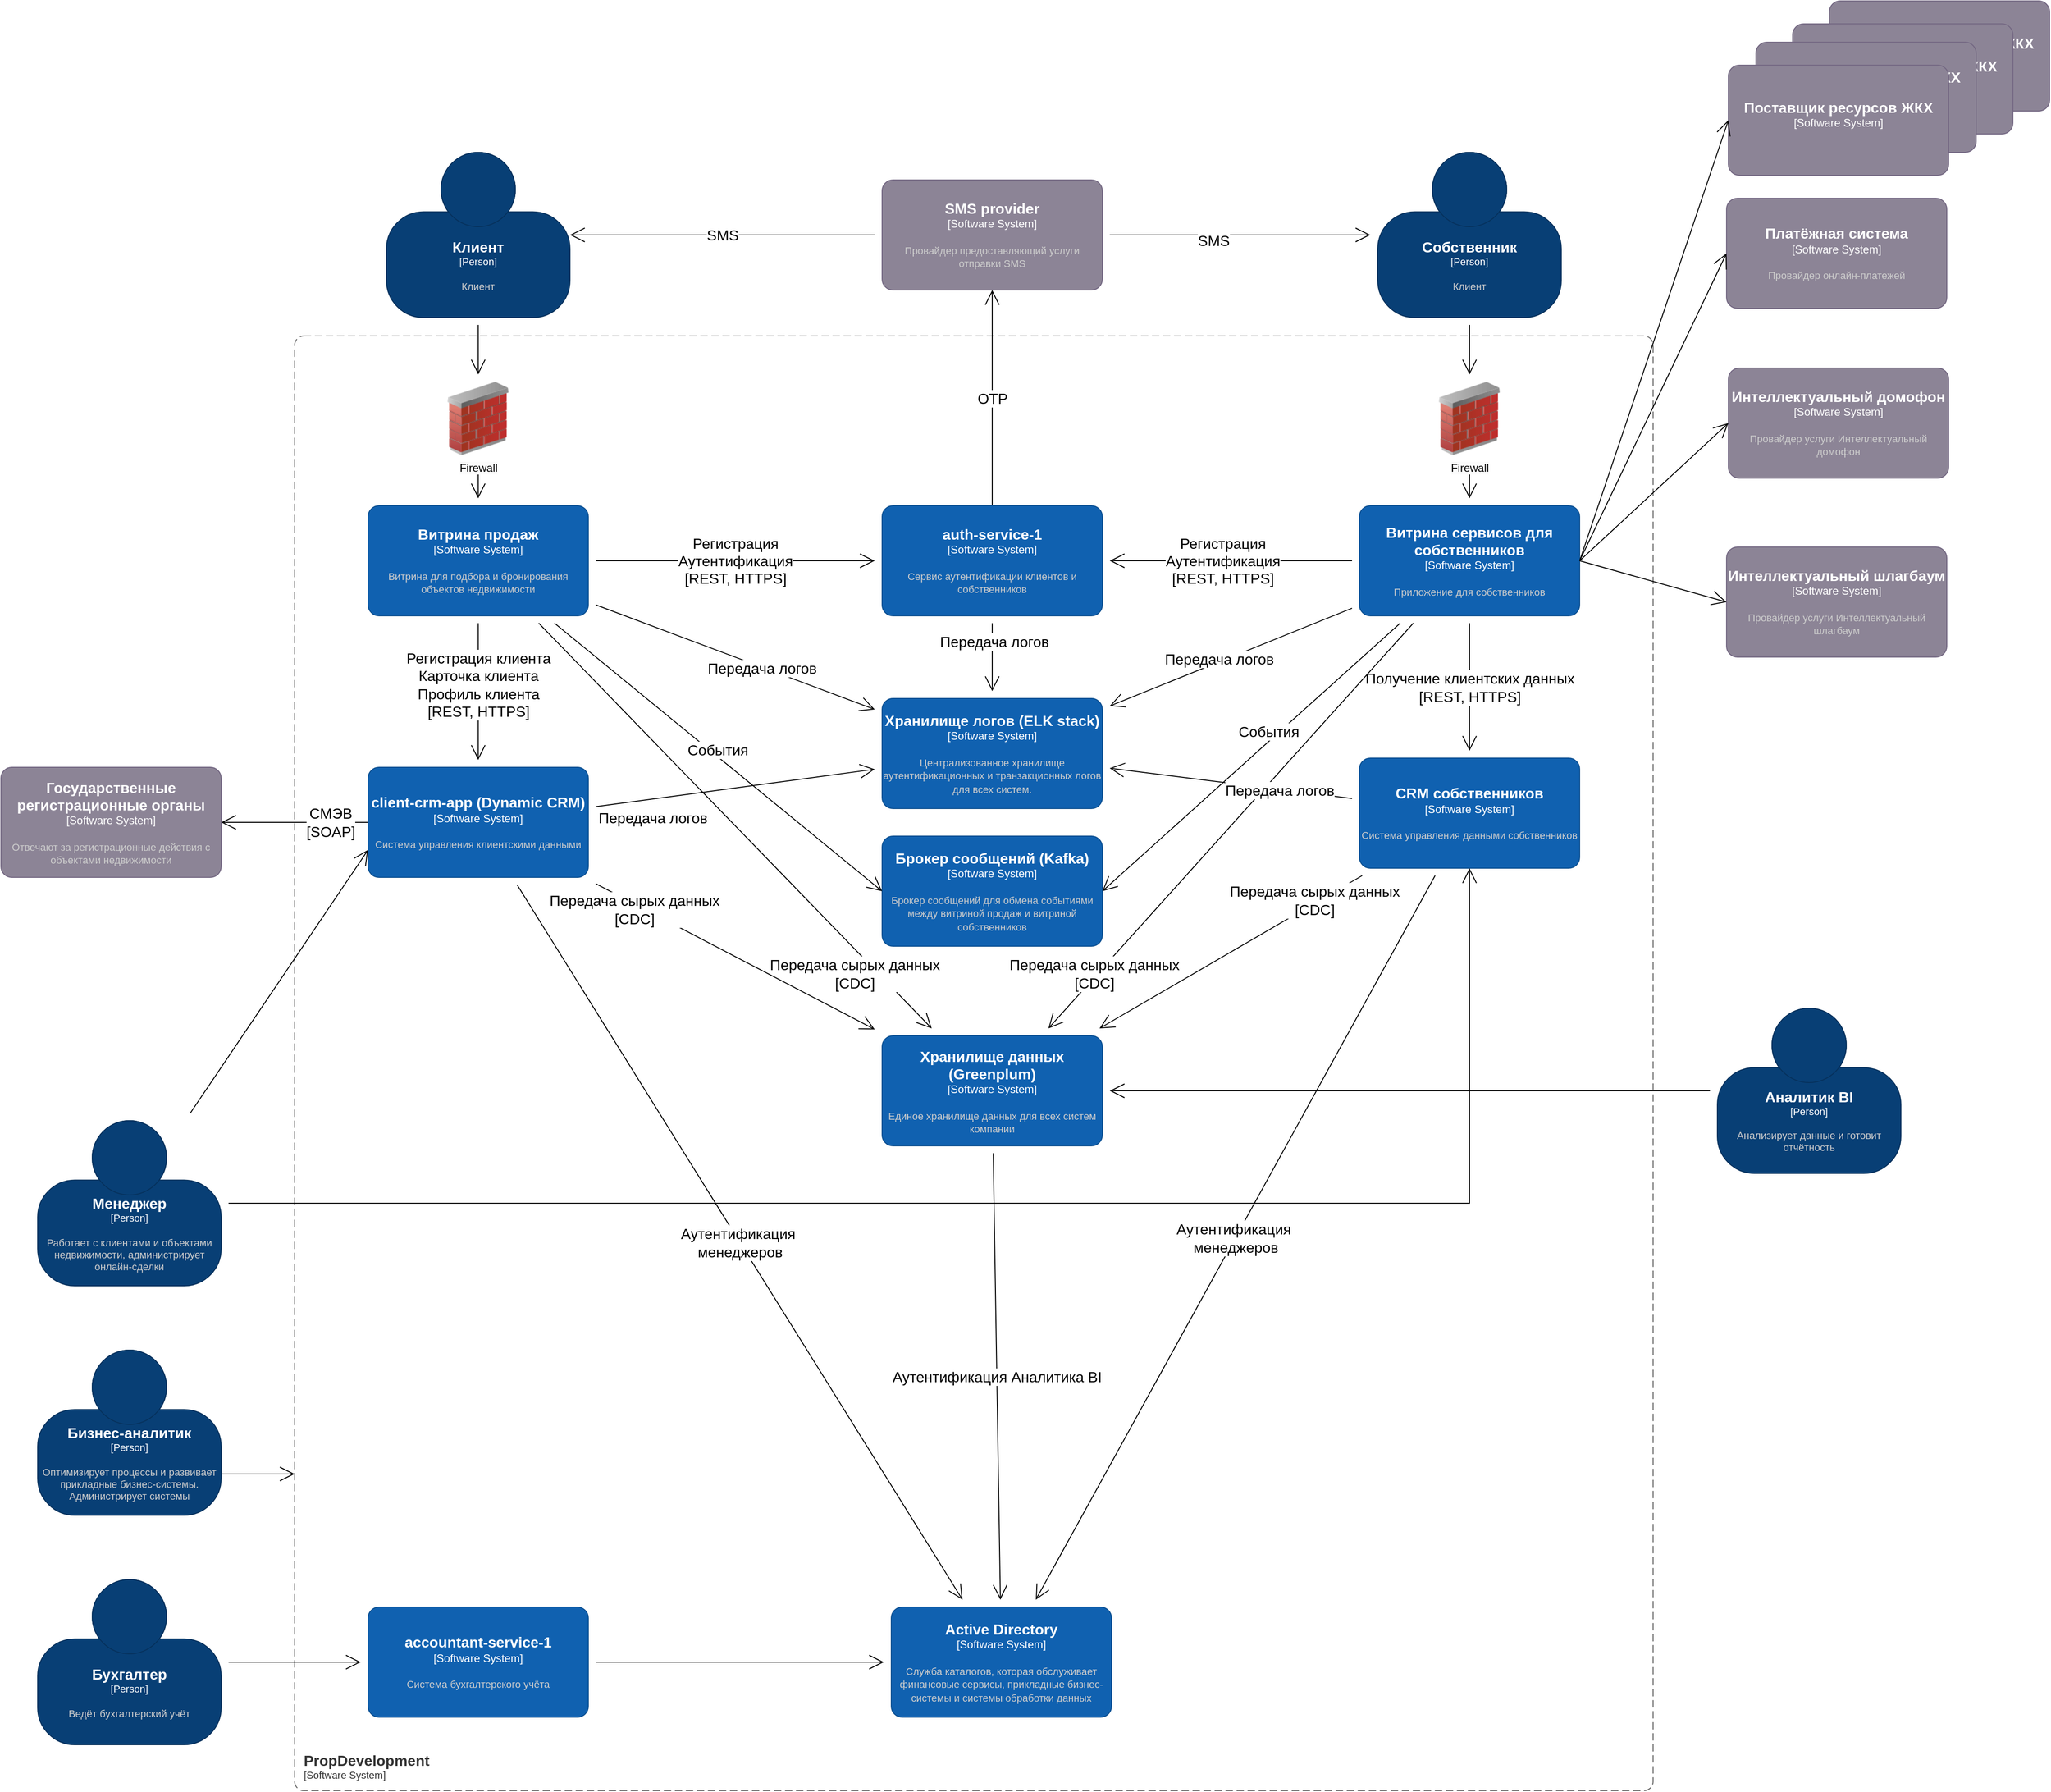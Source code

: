 <mxfile version="25.0.2" pages="2">
  <diagram name="Context" id="hQ53ycBHTqd-E-cBpxch">
    <mxGraphModel dx="3772" dy="2046" grid="1" gridSize="10" guides="1" tooltips="1" connect="1" arrows="1" fold="1" page="1" pageScale="1" pageWidth="3300" pageHeight="2339" math="0" shadow="0">
      <root>
        <mxCell id="eyKHwZ5Qjb42K7mrzcYw-0" />
        <mxCell id="eyKHwZ5Qjb42K7mrzcYw-1" parent="eyKHwZ5Qjb42K7mrzcYw-0" />
        <object placeholders="1" c4Name="Поставщик ресурсов ЖКХ" c4Type="Software System" c4Description="" label="&lt;font style=&quot;font-size: 16px&quot;&gt;&lt;b&gt;%c4Name%&lt;/b&gt;&lt;/font&gt;&lt;div&gt;[%c4Type%]&lt;/div&gt;&lt;br&gt;&lt;div&gt;&lt;font style=&quot;font-size: 11px&quot;&gt;&lt;font color=&quot;#cccccc&quot;&gt;%c4Description%&lt;/font&gt;&lt;/div&gt;" id="eyKHwZ5Qjb42K7mrzcYw-3">
          <mxCell style="rounded=1;whiteSpace=wrap;html=1;labelBackgroundColor=none;fillColor=#8C8496;fontColor=#ffffff;align=center;arcSize=10;strokeColor=#736782;metaEdit=1;resizable=0;points=[[0.25,0,0],[0.5,0,0],[0.75,0,0],[1,0.25,0],[1,0.5,0],[1,0.75,0],[0.75,1,0],[0.5,1,0],[0.25,1,0],[0,0.75,0],[0,0.5,0],[0,0.25,0]];" parent="eyKHwZ5Qjb42K7mrzcYw-1" vertex="1">
            <mxGeometry x="2392" y="130" width="240" height="120" as="geometry" />
          </mxCell>
        </object>
        <object placeholders="1" c4Name="Поставщик ресурсов ЖКХ" c4Type="Software System" c4Description="" label="&lt;font style=&quot;font-size: 16px&quot;&gt;&lt;b&gt;%c4Name%&lt;/b&gt;&lt;/font&gt;&lt;div&gt;[%c4Type%]&lt;/div&gt;&lt;br&gt;&lt;div&gt;&lt;font style=&quot;font-size: 11px&quot;&gt;&lt;font color=&quot;#cccccc&quot;&gt;%c4Description%&lt;/font&gt;&lt;/div&gt;" id="eyKHwZ5Qjb42K7mrzcYw-4">
          <mxCell style="rounded=1;whiteSpace=wrap;html=1;labelBackgroundColor=none;fillColor=#8C8496;fontColor=#ffffff;align=center;arcSize=10;strokeColor=#736782;metaEdit=1;resizable=0;points=[[0.25,0,0],[0.5,0,0],[0.75,0,0],[1,0.25,0],[1,0.5,0],[1,0.75,0],[0.75,1,0],[0.5,1,0],[0.25,1,0],[0,0.75,0],[0,0.5,0],[0,0.25,0]];" parent="eyKHwZ5Qjb42K7mrzcYw-1" vertex="1">
            <mxGeometry x="2352" y="155" width="240" height="120" as="geometry" />
          </mxCell>
        </object>
        <object placeholders="1" c4Name="Поставщик ресурсов ЖКХ" c4Type="Software System" c4Description="." label="&lt;font style=&quot;font-size: 16px&quot;&gt;&lt;b&gt;%c4Name%&lt;/b&gt;&lt;/font&gt;&lt;div&gt;[%c4Type%]&lt;/div&gt;&lt;br&gt;&lt;div&gt;&lt;font style=&quot;font-size: 11px&quot;&gt;&lt;font color=&quot;#cccccc&quot;&gt;%c4Description%&lt;/font&gt;&lt;/div&gt;" id="eyKHwZ5Qjb42K7mrzcYw-28">
          <mxCell style="rounded=1;whiteSpace=wrap;html=1;labelBackgroundColor=none;fillColor=#8C8496;fontColor=#ffffff;align=center;arcSize=10;strokeColor=#736782;metaEdit=1;resizable=0;points=[[0.25,0,0],[0.5,0,0],[0.75,0,0],[1,0.25,0],[1,0.5,0],[1,0.75,0],[0.75,1,0],[0.5,1,0],[0.25,1,0],[0,0.75,0],[0,0.5,0],[0,0.25,0]];" parent="eyKHwZ5Qjb42K7mrzcYw-1" vertex="1">
            <mxGeometry x="2312" y="175" width="240" height="120" as="geometry" />
          </mxCell>
        </object>
        <object placeholders="1" c4Name="Платёжная система" c4Type="Software System" c4Description="Провайдер онлайн-платежей" label="&lt;font style=&quot;font-size: 16px&quot;&gt;&lt;b&gt;%c4Name%&lt;/b&gt;&lt;/font&gt;&lt;div&gt;[%c4Type%]&lt;/div&gt;&lt;br&gt;&lt;div&gt;&lt;font style=&quot;font-size: 11px&quot;&gt;&lt;font color=&quot;#cccccc&quot;&gt;%c4Description%&lt;/font&gt;&lt;/div&gt;" id="eyKHwZ5Qjb42K7mrzcYw-29">
          <mxCell style="rounded=1;whiteSpace=wrap;html=1;labelBackgroundColor=none;fillColor=#8C8496;fontColor=#ffffff;align=center;arcSize=10;strokeColor=#736782;metaEdit=1;resizable=0;points=[[0.25,0,0],[0.5,0,0],[0.75,0,0],[1,0.25,0],[1,0.5,0],[1,0.75,0],[0.75,1,0],[0.5,1,0],[0.25,1,0],[0,0.75,0],[0,0.5,0],[0,0.25,0]];" parent="eyKHwZ5Qjb42K7mrzcYw-1" vertex="1">
            <mxGeometry x="2280" y="345" width="240" height="120" as="geometry" />
          </mxCell>
        </object>
        <object placeholders="1" c4Name="PropDevelopment" c4Type="SystemScopeBoundary" c4Application="Software System" label="&lt;font style=&quot;font-size: 16px&quot;&gt;&lt;b&gt;&lt;div style=&quot;text-align: left&quot;&gt;%c4Name%&lt;/div&gt;&lt;/b&gt;&lt;/font&gt;&lt;div style=&quot;text-align: left&quot;&gt;[%c4Application%]&lt;/div&gt;" id="eyKHwZ5Qjb42K7mrzcYw-62">
          <mxCell style="rounded=1;fontSize=11;whiteSpace=wrap;html=1;dashed=1;arcSize=20;fillColor=none;strokeColor=#666666;fontColor=#333333;labelBackgroundColor=none;align=left;verticalAlign=bottom;labelBorderColor=none;spacingTop=0;spacing=10;dashPattern=8 4;metaEdit=1;rotatable=0;perimeter=rectanglePerimeter;noLabel=0;labelPadding=0;allowArrows=0;connectable=0;expand=0;recursiveResize=0;editable=1;pointerEvents=0;absoluteArcSize=1;points=[[0.25,0,0],[0.5,0,0],[0.75,0,0],[1,0.25,0],[1,0.5,0],[1,0.75,0],[0.75,1,0],[0.5,1,0],[0.25,1,0],[0,0.75,0],[0,0.5,0],[0,0.25,0]];" parent="eyKHwZ5Qjb42K7mrzcYw-1" vertex="1">
            <mxGeometry x="720" y="495" width="1480" height="1585" as="geometry" />
          </mxCell>
        </object>
        <mxCell id="nBq2VGVRS4BvsPArMCyz-37" style="edgeStyle=none;curved=1;rounded=0;orthogonalLoop=1;jettySize=auto;html=1;fontSize=16;startSize=14;endArrow=open;endSize=14;sourcePerimeterSpacing=8;targetPerimeterSpacing=8;" parent="eyKHwZ5Qjb42K7mrzcYw-1" source="eyKHwZ5Qjb42K7mrzcYw-66" target="nBq2VGVRS4BvsPArMCyz-36" edge="1">
          <mxGeometry relative="1" as="geometry" />
        </mxCell>
        <object placeholders="1" c4Name="Бухгалтер" c4Type="Person" c4Description="Ведёт бухгалтерский учёт" label="&lt;font style=&quot;font-size: 16px&quot;&gt;&lt;b&gt;%c4Name%&lt;/b&gt;&lt;/font&gt;&lt;div&gt;[%c4Type%]&lt;/div&gt;&lt;br&gt;&lt;div&gt;&lt;font style=&quot;font-size: 11px&quot;&gt;&lt;font color=&quot;#cccccc&quot;&gt;%c4Description%&lt;/font&gt;&lt;/div&gt;" id="eyKHwZ5Qjb42K7mrzcYw-66">
          <mxCell style="html=1;fontSize=11;dashed=0;whiteSpace=wrap;fillColor=#083F75;strokeColor=#06315C;fontColor=#ffffff;shape=mxgraph.c4.person2;align=center;metaEdit=1;points=[[0.5,0,0],[1,0.5,0],[1,0.75,0],[0.75,1,0],[0.5,1,0],[0.25,1,0],[0,0.75,0],[0,0.5,0]];resizable=0;" parent="eyKHwZ5Qjb42K7mrzcYw-1" vertex="1">
            <mxGeometry x="440" y="1850" width="200" height="180" as="geometry" />
          </mxCell>
        </object>
        <object placeholders="1" c4Name="Менеджер" c4Type="Person" c4Description="Работает с клиентами и объектами недвижимости, администрирует онлайн-сделки" label="&lt;font style=&quot;font-size: 16px&quot;&gt;&lt;b&gt;%c4Name%&lt;/b&gt;&lt;/font&gt;&lt;div&gt;[%c4Type%]&lt;/div&gt;&lt;br&gt;&lt;div&gt;&lt;font style=&quot;font-size: 11px&quot;&gt;&lt;font color=&quot;#cccccc&quot;&gt;%c4Description%&lt;/font&gt;&lt;/div&gt;" id="eyKHwZ5Qjb42K7mrzcYw-67">
          <mxCell style="html=1;fontSize=11;dashed=0;whiteSpace=wrap;fillColor=#083F75;strokeColor=#06315C;fontColor=#ffffff;shape=mxgraph.c4.person2;align=center;metaEdit=1;points=[[0.5,0,0],[1,0.5,0],[1,0.75,0],[0.75,1,0],[0.5,1,0],[0.25,1,0],[0,0.75,0],[0,0.5,0]];resizable=0;" parent="eyKHwZ5Qjb42K7mrzcYw-1" vertex="1">
            <mxGeometry x="440" y="1350" width="200" height="180" as="geometry" />
          </mxCell>
        </object>
        <mxCell id="eyKHwZ5Qjb42K7mrzcYw-84" style="rounded=0;orthogonalLoop=1;jettySize=auto;html=1;entryX=0;entryY=0.75;entryDx=0;entryDy=0;entryPerimeter=0;strokeColor=default;align=center;verticalAlign=middle;fontFamily=Helvetica;fontSize=16;fontColor=default;labelBackgroundColor=default;startSize=14;endArrow=open;endSize=14;sourcePerimeterSpacing=8;targetPerimeterSpacing=8;" parent="eyKHwZ5Qjb42K7mrzcYw-1" source="eyKHwZ5Qjb42K7mrzcYw-67" target="nBq2VGVRS4BvsPArMCyz-23" edge="1">
          <mxGeometry relative="1" as="geometry">
            <mxPoint x="60" y="1815" as="targetPoint" />
          </mxGeometry>
        </mxCell>
        <mxCell id="eyKHwZ5Qjb42K7mrzcYw-87" style="edgeStyle=orthogonalEdgeStyle;rounded=0;orthogonalLoop=1;jettySize=auto;html=1;exitX=1;exitY=0.75;exitDx=0;exitDy=0;exitPerimeter=0;strokeColor=default;align=center;verticalAlign=middle;fontFamily=Helvetica;fontSize=16;fontColor=default;labelBackgroundColor=default;startSize=14;endArrow=open;endSize=14;sourcePerimeterSpacing=8;targetPerimeterSpacing=8;" parent="eyKHwZ5Qjb42K7mrzcYw-1" source="eyKHwZ5Qjb42K7mrzcYw-88" edge="1">
          <mxGeometry relative="1" as="geometry">
            <mxPoint x="720" y="1735" as="targetPoint" />
          </mxGeometry>
        </mxCell>
        <object placeholders="1" c4Name="Бизнес-аналитик" c4Type="Person" c4Description="Оптимизирует процессы и развивает прикладные бизнес-системы. Администрирует системы" label="&lt;font style=&quot;font-size: 16px&quot;&gt;&lt;b&gt;%c4Name%&lt;/b&gt;&lt;/font&gt;&lt;div&gt;[%c4Type%]&lt;/div&gt;&lt;br&gt;&lt;div&gt;&lt;font style=&quot;font-size: 11px&quot;&gt;&lt;font color=&quot;#cccccc&quot;&gt;%c4Description%&lt;/font&gt;&lt;/div&gt;" id="eyKHwZ5Qjb42K7mrzcYw-88">
          <mxCell style="html=1;fontSize=11;dashed=0;whiteSpace=wrap;fillColor=#083F75;strokeColor=#06315C;fontColor=#ffffff;shape=mxgraph.c4.person2;align=center;metaEdit=1;points=[[0.5,0,0],[1,0.5,0],[1,0.75,0],[0.75,1,0],[0.5,1,0],[0.25,1,0],[0,0.75,0],[0,0.5,0]];resizable=0;" parent="eyKHwZ5Qjb42K7mrzcYw-1" vertex="1">
            <mxGeometry x="440" y="1600" width="200" height="180" as="geometry" />
          </mxCell>
        </object>
        <mxCell id="nBq2VGVRS4BvsPArMCyz-19" style="edgeStyle=none;curved=1;rounded=0;orthogonalLoop=1;jettySize=auto;html=1;fontSize=16;startSize=14;endArrow=open;endSize=14;sourcePerimeterSpacing=8;targetPerimeterSpacing=8;" parent="eyKHwZ5Qjb42K7mrzcYw-1" source="eyKHwZ5Qjb42K7mrzcYw-90" target="nBq2VGVRS4BvsPArMCyz-14" edge="1">
          <mxGeometry relative="1" as="geometry" />
        </mxCell>
        <mxCell id="eyKHwZ5Qjb42K7mrzcYw-90" value="&lt;span style=&quot;text-wrap: wrap; background-color: rgb(251, 251, 251);&quot;&gt;Firewall&lt;/span&gt;" style="image;html=1;image=img/lib/clip_art/networking/Firewall_02_128x128.png" parent="eyKHwZ5Qjb42K7mrzcYw-1" vertex="1">
          <mxGeometry x="880" y="545" width="80" height="80" as="geometry" />
        </mxCell>
        <mxCell id="nBq2VGVRS4BvsPArMCyz-12" style="edgeStyle=none;curved=1;rounded=0;orthogonalLoop=1;jettySize=auto;html=1;fontSize=16;startSize=14;endArrow=open;endSize=14;sourcePerimeterSpacing=8;targetPerimeterSpacing=8;" parent="eyKHwZ5Qjb42K7mrzcYw-1" source="eyKHwZ5Qjb42K7mrzcYw-91" target="nBq2VGVRS4BvsPArMCyz-11" edge="1">
          <mxGeometry relative="1" as="geometry" />
        </mxCell>
        <mxCell id="eyKHwZ5Qjb42K7mrzcYw-91" value="&lt;span style=&quot;text-wrap: wrap; background-color: rgb(251, 251, 251);&quot;&gt;Firewall&lt;/span&gt;" style="image;html=1;image=img/lib/clip_art/networking/Firewall_02_128x128.png" parent="eyKHwZ5Qjb42K7mrzcYw-1" vertex="1">
          <mxGeometry x="1960" y="545" width="80" height="80" as="geometry" />
        </mxCell>
        <mxCell id="nBq2VGVRS4BvsPArMCyz-40" style="edgeStyle=none;curved=1;rounded=0;orthogonalLoop=1;jettySize=auto;html=1;fontSize=16;startSize=14;endArrow=open;endSize=14;sourcePerimeterSpacing=8;targetPerimeterSpacing=8;" parent="eyKHwZ5Qjb42K7mrzcYw-1" source="eyKHwZ5Qjb42K7mrzcYw-96" target="nBq2VGVRS4BvsPArMCyz-25" edge="1">
          <mxGeometry relative="1" as="geometry" />
        </mxCell>
        <object placeholders="1" c4Name="Аналитик BI" c4Type="Person" c4Description="Анализирует данные и готовит отчётность" label="&lt;font style=&quot;font-size: 16px&quot;&gt;&lt;b&gt;%c4Name%&lt;/b&gt;&lt;/font&gt;&lt;div&gt;[%c4Type%]&lt;/div&gt;&lt;br&gt;&lt;div&gt;&lt;font style=&quot;font-size: 11px&quot;&gt;&lt;font color=&quot;#cccccc&quot;&gt;%c4Description%&lt;/font&gt;&lt;/div&gt;" id="eyKHwZ5Qjb42K7mrzcYw-96">
          <mxCell style="html=1;fontSize=11;dashed=0;whiteSpace=wrap;fillColor=#083F75;strokeColor=#06315C;fontColor=#ffffff;shape=mxgraph.c4.person2;align=center;metaEdit=1;points=[[0.5,0,0],[1,0.5,0],[1,0.75,0],[0.75,1,0],[0.5,1,0],[0.25,1,0],[0,0.75,0],[0,0.5,0]];resizable=0;" parent="eyKHwZ5Qjb42K7mrzcYw-1" vertex="1">
            <mxGeometry x="2270" y="1227.5" width="200" height="180" as="geometry" />
          </mxCell>
        </object>
        <object placeholders="1" c4Name="Поставщик ресурсов ЖКХ" c4Type="Software System" c4Description="" label="&lt;font style=&quot;font-size: 16px&quot;&gt;&lt;b&gt;%c4Name%&lt;/b&gt;&lt;/font&gt;&lt;div&gt;[%c4Type%]&lt;/div&gt;&lt;br&gt;&lt;div&gt;&lt;font style=&quot;font-size: 11px&quot;&gt;&lt;font color=&quot;#cccccc&quot;&gt;%c4Description%&lt;/font&gt;&lt;/div&gt;" id="eyKHwZ5Qjb42K7mrzcYw-98">
          <mxCell style="rounded=1;whiteSpace=wrap;html=1;labelBackgroundColor=none;fillColor=#8C8496;fontColor=#ffffff;align=center;arcSize=10;strokeColor=#736782;metaEdit=1;resizable=0;points=[[0.25,0,0],[0.5,0,0],[0.75,0,0],[1,0.25,0],[1,0.5,0],[1,0.75,0],[0.75,1,0],[0.5,1,0],[0.25,1,0],[0,0.75,0],[0,0.5,0],[0,0.25,0]];" parent="eyKHwZ5Qjb42K7mrzcYw-1" vertex="1">
            <mxGeometry x="2282" y="200" width="240" height="120" as="geometry" />
          </mxCell>
        </object>
        <object placeholders="1" c4Name="Государственные регистрационные органы" c4Type="Software System" c4Description="Отвечают за регистрационные действия с объектами недвижимости" label="&lt;font style=&quot;font-size: 16px&quot;&gt;&lt;b&gt;%c4Name%&lt;/b&gt;&lt;/font&gt;&lt;div&gt;[%c4Type%]&lt;/div&gt;&lt;br&gt;&lt;div&gt;&lt;font style=&quot;font-size: 11px&quot;&gt;&lt;font color=&quot;#cccccc&quot;&gt;%c4Description%&lt;/font&gt;&lt;/div&gt;" id="eyKHwZ5Qjb42K7mrzcYw-105">
          <mxCell style="rounded=1;whiteSpace=wrap;html=1;labelBackgroundColor=none;fillColor=#8C8496;fontColor=#ffffff;align=center;arcSize=10;strokeColor=#736782;metaEdit=1;resizable=0;points=[[0.25,0,0],[0.5,0,0],[0.75,0,0],[1,0.25,0],[1,0.5,0],[1,0.75,0],[0.75,1,0],[0.5,1,0],[0.25,1,0],[0,0.75,0],[0,0.5,0],[0,0.25,0]];" parent="eyKHwZ5Qjb42K7mrzcYw-1" vertex="1">
            <mxGeometry x="400" y="965" width="240" height="120" as="geometry" />
          </mxCell>
        </object>
        <mxCell id="eyKHwZ5Qjb42K7mrzcYw-106" style="edgeStyle=orthogonalEdgeStyle;rounded=0;orthogonalLoop=1;jettySize=auto;html=1;entryX=1;entryY=0.5;entryDx=0;entryDy=0;entryPerimeter=0;exitX=0;exitY=0.5;exitDx=0;exitDy=0;exitPerimeter=0;strokeColor=default;align=center;verticalAlign=middle;fontFamily=Helvetica;fontSize=16;fontColor=default;labelBackgroundColor=default;startSize=14;endArrow=open;endSize=14;sourcePerimeterSpacing=8;targetPerimeterSpacing=8;" parent="eyKHwZ5Qjb42K7mrzcYw-1" source="nBq2VGVRS4BvsPArMCyz-23" target="eyKHwZ5Qjb42K7mrzcYw-105" edge="1">
          <mxGeometry relative="1" as="geometry">
            <mxPoint x="770" y="1155" as="sourcePoint" />
          </mxGeometry>
        </mxCell>
        <mxCell id="eyKHwZ5Qjb42K7mrzcYw-107" value="&lt;font style=&quot;font-size: 16px;&quot;&gt;СМЭВ&lt;/font&gt;&lt;div&gt;&lt;font style=&quot;font-size: 16px;&quot;&gt;[SOAP]&lt;/font&gt;&lt;/div&gt;" style="edgeLabel;html=1;align=center;verticalAlign=middle;resizable=0;points=[];rounded=0;strokeColor=default;fontFamily=Helvetica;fontSize=16;fontColor=default;labelBackgroundColor=default;" parent="eyKHwZ5Qjb42K7mrzcYw-106" connectable="0" vertex="1">
          <mxGeometry x="0.144" y="2" relative="1" as="geometry">
            <mxPoint x="50" y="-2" as="offset" />
          </mxGeometry>
        </mxCell>
        <mxCell id="nBq2VGVRS4BvsPArMCyz-10" style="edgeStyle=none;curved=1;rounded=0;orthogonalLoop=1;jettySize=auto;html=1;fontSize=16;startSize=14;endArrow=open;endSize=14;sourcePerimeterSpacing=8;targetPerimeterSpacing=8;" parent="eyKHwZ5Qjb42K7mrzcYw-1" source="eyKHwZ5Qjb42K7mrzcYw-108" target="eyKHwZ5Qjb42K7mrzcYw-90" edge="1">
          <mxGeometry relative="1" as="geometry" />
        </mxCell>
        <object placeholders="1" c4Name="Клиент" c4Type="Person" c4Description="Клиент" label="&lt;font style=&quot;font-size: 16px&quot;&gt;&lt;b&gt;%c4Name%&lt;/b&gt;&lt;/font&gt;&lt;div&gt;[%c4Type%]&lt;/div&gt;&lt;br&gt;&lt;div&gt;&lt;font style=&quot;font-size: 11px&quot;&gt;&lt;font color=&quot;#cccccc&quot;&gt;%c4Description%&lt;/font&gt;&lt;/div&gt;" id="eyKHwZ5Qjb42K7mrzcYw-108">
          <mxCell style="html=1;fontSize=11;dashed=0;whiteSpace=wrap;fillColor=#083F75;strokeColor=#06315C;fontColor=#ffffff;shape=mxgraph.c4.person2;align=center;metaEdit=1;points=[[0.5,0,0],[1,0.5,0],[1,0.75,0],[0.75,1,0],[0.5,1,0],[0.25,1,0],[0,0.75,0],[0,0.5,0]];resizable=0;" parent="eyKHwZ5Qjb42K7mrzcYw-1" vertex="1">
            <mxGeometry x="820" y="295" width="200" height="180" as="geometry" />
          </mxCell>
        </object>
        <mxCell id="nBq2VGVRS4BvsPArMCyz-9" style="edgeStyle=none;curved=1;rounded=0;orthogonalLoop=1;jettySize=auto;html=1;fontSize=16;startSize=14;endArrow=open;endSize=14;sourcePerimeterSpacing=8;targetPerimeterSpacing=8;" parent="eyKHwZ5Qjb42K7mrzcYw-1" source="eyKHwZ5Qjb42K7mrzcYw-109" target="eyKHwZ5Qjb42K7mrzcYw-91" edge="1">
          <mxGeometry relative="1" as="geometry" />
        </mxCell>
        <object placeholders="1" c4Name="Собственник" c4Type="Person" c4Description="Клиент" label="&lt;font style=&quot;font-size: 16px&quot;&gt;&lt;b&gt;%c4Name%&lt;/b&gt;&lt;/font&gt;&lt;div&gt;[%c4Type%]&lt;/div&gt;&lt;br&gt;&lt;div&gt;&lt;font style=&quot;font-size: 11px&quot;&gt;&lt;font color=&quot;#cccccc&quot;&gt;%c4Description%&lt;/font&gt;&lt;/div&gt;" id="eyKHwZ5Qjb42K7mrzcYw-109">
          <mxCell style="html=1;fontSize=11;dashed=0;whiteSpace=wrap;fillColor=#083F75;strokeColor=#06315C;fontColor=#ffffff;shape=mxgraph.c4.person2;align=center;metaEdit=1;points=[[0.5,0,0],[1,0.5,0],[1,0.75,0],[0.75,1,0],[0.5,1,0],[0.25,1,0],[0,0.75,0],[0,0.5,0]];resizable=0;" parent="eyKHwZ5Qjb42K7mrzcYw-1" vertex="1">
            <mxGeometry x="1900" y="295" width="200" height="180" as="geometry" />
          </mxCell>
        </object>
        <object placeholders="1" c4Name="Интеллектуальный домофон" c4Type="Software System" c4Description="Провайдер услуги Интеллектуальный домофон" label="&lt;font style=&quot;font-size: 16px&quot;&gt;&lt;b&gt;%c4Name%&lt;/b&gt;&lt;/font&gt;&lt;div&gt;[%c4Type%]&lt;/div&gt;&lt;br&gt;&lt;div&gt;&lt;font style=&quot;font-size: 11px&quot;&gt;&lt;font color=&quot;#cccccc&quot;&gt;%c4Description%&lt;/font&gt;&lt;/div&gt;" id="60-AVDdZJrDtwJz-8K1f-0">
          <mxCell style="rounded=1;whiteSpace=wrap;html=1;labelBackgroundColor=none;fillColor=#8C8496;fontColor=#ffffff;align=center;arcSize=10;strokeColor=#736782;metaEdit=1;resizable=0;points=[[0.25,0,0],[0.5,0,0],[0.75,0,0],[1,0.25,0],[1,0.5,0],[1,0.75,0],[0.75,1,0],[0.5,1,0],[0.25,1,0],[0,0.75,0],[0,0.5,0],[0,0.25,0]];" parent="eyKHwZ5Qjb42K7mrzcYw-1" vertex="1">
            <mxGeometry x="2282" y="530" width="240" height="120" as="geometry" />
          </mxCell>
        </object>
        <object placeholders="1" c4Name="Интеллектуальный шлагбаум" c4Type="Software System" c4Description="Провайдер услуги Интеллектуальный шлагбаум" label="&lt;font style=&quot;font-size: 16px&quot;&gt;&lt;b&gt;%c4Name%&lt;/b&gt;&lt;/font&gt;&lt;div&gt;[%c4Type%]&lt;/div&gt;&lt;br&gt;&lt;div&gt;&lt;font style=&quot;font-size: 11px&quot;&gt;&lt;font color=&quot;#cccccc&quot;&gt;%c4Description%&lt;/font&gt;&lt;/div&gt;" id="60-AVDdZJrDtwJz-8K1f-1">
          <mxCell style="rounded=1;whiteSpace=wrap;html=1;labelBackgroundColor=none;fillColor=#8C8496;fontColor=#ffffff;align=center;arcSize=10;strokeColor=#736782;metaEdit=1;resizable=0;points=[[0.25,0,0],[0.5,0,0],[0.75,0,0],[1,0.25,0],[1,0.5,0],[1,0.75,0],[0.75,1,0],[0.5,1,0],[0.25,1,0],[0,0.75,0],[0,0.5,0],[0,0.25,0]];" parent="eyKHwZ5Qjb42K7mrzcYw-1" vertex="1">
            <mxGeometry x="2280" y="725" width="240" height="120" as="geometry" />
          </mxCell>
        </object>
        <mxCell id="60-AVDdZJrDtwJz-8K1f-5" style="edgeStyle=none;curved=1;rounded=0;orthogonalLoop=1;jettySize=auto;html=1;fontSize=16;startSize=14;endArrow=open;endSize=14;sourcePerimeterSpacing=8;targetPerimeterSpacing=8;" parent="eyKHwZ5Qjb42K7mrzcYw-1" source="60-AVDdZJrDtwJz-8K1f-2" target="eyKHwZ5Qjb42K7mrzcYw-109" edge="1">
          <mxGeometry relative="1" as="geometry" />
        </mxCell>
        <mxCell id="4lANDFl5AKEpSUeAwMo0-4" value="SMS" style="edgeLabel;html=1;align=center;verticalAlign=middle;resizable=0;points=[];fontSize=16;" parent="60-AVDdZJrDtwJz-8K1f-5" vertex="1" connectable="0">
          <mxGeometry x="-0.208" y="-6" relative="1" as="geometry">
            <mxPoint as="offset" />
          </mxGeometry>
        </mxCell>
        <object placeholders="1" c4Name="SMS provider" c4Type="Software System" c4Description="Провайдер предоставляющий услуги отправки SMS" label="&lt;font style=&quot;font-size: 16px&quot;&gt;&lt;b&gt;%c4Name%&lt;/b&gt;&lt;/font&gt;&lt;div&gt;[%c4Type%]&lt;/div&gt;&lt;br&gt;&lt;div&gt;&lt;font style=&quot;font-size: 11px&quot;&gt;&lt;font color=&quot;#cccccc&quot;&gt;%c4Description%&lt;/font&gt;&lt;/div&gt;" id="60-AVDdZJrDtwJz-8K1f-2">
          <mxCell style="rounded=1;whiteSpace=wrap;html=1;labelBackgroundColor=none;fillColor=#8C8496;fontColor=#ffffff;align=center;arcSize=10;strokeColor=#736782;metaEdit=1;resizable=0;points=[[0.25,0,0],[0.5,0,0],[0.75,0,0],[1,0.25,0],[1,0.5,0],[1,0.75,0],[0.75,1,0],[0.5,1,0],[0.25,1,0],[0,0.75,0],[0,0.5,0],[0,0.25,0]];" parent="eyKHwZ5Qjb42K7mrzcYw-1" vertex="1">
            <mxGeometry x="1360" y="325" width="240" height="120" as="geometry" />
          </mxCell>
        </object>
        <mxCell id="60-AVDdZJrDtwJz-8K1f-3" value="OTP" style="edgeStyle=none;curved=1;rounded=0;orthogonalLoop=1;jettySize=auto;html=1;entryX=0.5;entryY=1;entryDx=0;entryDy=0;entryPerimeter=0;fontSize=16;startSize=14;endArrow=open;endSize=14;sourcePerimeterSpacing=8;targetPerimeterSpacing=8;exitX=0.5;exitY=0;exitDx=0;exitDy=0;exitPerimeter=0;" parent="eyKHwZ5Qjb42K7mrzcYw-1" source="nBq2VGVRS4BvsPArMCyz-3" target="60-AVDdZJrDtwJz-8K1f-2" edge="1">
          <mxGeometry relative="1" as="geometry" />
        </mxCell>
        <mxCell id="60-AVDdZJrDtwJz-8K1f-4" value="SMS" style="edgeStyle=none;curved=1;rounded=0;orthogonalLoop=1;jettySize=auto;html=1;entryX=1;entryY=0.5;entryDx=0;entryDy=0;entryPerimeter=0;fontSize=16;startSize=14;endArrow=open;endSize=14;sourcePerimeterSpacing=8;targetPerimeterSpacing=8;" parent="eyKHwZ5Qjb42K7mrzcYw-1" source="60-AVDdZJrDtwJz-8K1f-2" target="eyKHwZ5Qjb42K7mrzcYw-108" edge="1">
          <mxGeometry relative="1" as="geometry" />
        </mxCell>
        <mxCell id="agF2JwYW7qq36u_vMGu3-9" style="edgeStyle=none;curved=1;rounded=0;orthogonalLoop=1;jettySize=auto;html=1;fontSize=16;startSize=14;endArrow=open;endSize=14;sourcePerimeterSpacing=8;targetPerimeterSpacing=8;" parent="eyKHwZ5Qjb42K7mrzcYw-1" source="nBq2VGVRS4BvsPArMCyz-3" target="agF2JwYW7qq36u_vMGu3-0" edge="1">
          <mxGeometry relative="1" as="geometry" />
        </mxCell>
        <mxCell id="agF2JwYW7qq36u_vMGu3-10" value="Передача логов" style="edgeLabel;html=1;align=center;verticalAlign=middle;resizable=0;points=[];fontSize=16;" parent="agF2JwYW7qq36u_vMGu3-9" vertex="1" connectable="0">
          <mxGeometry x="-0.436" y="2" relative="1" as="geometry">
            <mxPoint y="-1" as="offset" />
          </mxGeometry>
        </mxCell>
        <object placeholders="1" c4Name="auth-service-1" c4Type="Software System" c4Description="Сервис аутентификации клиентов и собственников" label="&lt;font style=&quot;font-size: 16px&quot;&gt;&lt;b&gt;%c4Name%&lt;/b&gt;&lt;/font&gt;&lt;div&gt;[%c4Type%]&lt;/div&gt;&lt;br&gt;&lt;div&gt;&lt;font style=&quot;font-size: 11px&quot;&gt;&lt;font color=&quot;#cccccc&quot;&gt;%c4Description%&lt;/font&gt;&lt;/div&gt;" id="nBq2VGVRS4BvsPArMCyz-3">
          <mxCell style="rounded=1;whiteSpace=wrap;html=1;labelBackgroundColor=none;fillColor=#1061B0;fontColor=#ffffff;align=center;arcSize=10;strokeColor=#0D5091;metaEdit=1;resizable=0;points=[[0.25,0,0],[0.5,0,0],[0.75,0,0],[1,0.25,0],[1,0.5,0],[1,0.75,0],[0.75,1,0],[0.5,1,0],[0.25,1,0],[0,0.75,0],[0,0.5,0],[0,0.25,0]];" parent="eyKHwZ5Qjb42K7mrzcYw-1" vertex="1">
            <mxGeometry x="1360" y="680" width="240" height="120" as="geometry" />
          </mxCell>
        </object>
        <mxCell id="nBq2VGVRS4BvsPArMCyz-16" style="edgeStyle=none;curved=1;rounded=0;orthogonalLoop=1;jettySize=auto;html=1;fontSize=16;startSize=14;endArrow=open;endSize=14;sourcePerimeterSpacing=8;targetPerimeterSpacing=8;" parent="eyKHwZ5Qjb42K7mrzcYw-1" source="nBq2VGVRS4BvsPArMCyz-11" target="nBq2VGVRS4BvsPArMCyz-3" edge="1">
          <mxGeometry relative="1" as="geometry" />
        </mxCell>
        <mxCell id="nBq2VGVRS4BvsPArMCyz-43" value="&lt;span&gt;Регистрация&lt;/span&gt;&lt;div&gt;Аутентификация&lt;/div&gt;&lt;div&gt;[REST, HTTPS]&lt;/div&gt;" style="edgeLabel;html=1;align=center;verticalAlign=middle;resizable=0;points=[];fontSize=16;" parent="nBq2VGVRS4BvsPArMCyz-16" vertex="1" connectable="0">
          <mxGeometry x="0.074" relative="1" as="geometry">
            <mxPoint x="1" as="offset" />
          </mxGeometry>
        </mxCell>
        <mxCell id="nBq2VGVRS4BvsPArMCyz-21" value="&lt;font&gt;Получение клиентских данных&lt;/font&gt;&lt;div style=&quot;&quot;&gt;&lt;font&gt;[REST, HTTPS]&lt;/font&gt;&lt;/div&gt;" style="edgeStyle=none;curved=1;rounded=0;orthogonalLoop=1;jettySize=auto;html=1;fontSize=16;startSize=14;endArrow=open;endSize=14;sourcePerimeterSpacing=8;targetPerimeterSpacing=8;" parent="eyKHwZ5Qjb42K7mrzcYw-1" source="nBq2VGVRS4BvsPArMCyz-11" target="nBq2VGVRS4BvsPArMCyz-20" edge="1">
          <mxGeometry relative="1" as="geometry" />
        </mxCell>
        <mxCell id="nBq2VGVRS4BvsPArMCyz-31" style="edgeStyle=none;curved=1;rounded=0;orthogonalLoop=1;jettySize=auto;html=1;fontSize=16;startSize=14;endArrow=open;endSize=14;sourcePerimeterSpacing=8;targetPerimeterSpacing=8;" parent="eyKHwZ5Qjb42K7mrzcYw-1" source="nBq2VGVRS4BvsPArMCyz-11" target="nBq2VGVRS4BvsPArMCyz-25" edge="1">
          <mxGeometry relative="1" as="geometry" />
        </mxCell>
        <mxCell id="nBq2VGVRS4BvsPArMCyz-33" value="&lt;div style=&quot;&quot;&gt;&lt;font&gt;Передача сырых данных&lt;/font&gt;&lt;/div&gt;&lt;font&gt;[CDC]&lt;/font&gt;" style="edgeLabel;html=1;align=center;verticalAlign=middle;resizable=0;points=[];fontSize=16;" parent="nBq2VGVRS4BvsPArMCyz-31" vertex="1" connectable="0">
          <mxGeometry x="0.271" y="-3" relative="1" as="geometry">
            <mxPoint x="-93" y="103" as="offset" />
          </mxGeometry>
        </mxCell>
        <mxCell id="agF2JwYW7qq36u_vMGu3-2" style="edgeStyle=none;curved=1;rounded=0;orthogonalLoop=1;jettySize=auto;html=1;fontSize=16;startSize=14;endArrow=open;endSize=14;sourcePerimeterSpacing=8;targetPerimeterSpacing=8;" parent="eyKHwZ5Qjb42K7mrzcYw-1" source="nBq2VGVRS4BvsPArMCyz-11" target="agF2JwYW7qq36u_vMGu3-0" edge="1">
          <mxGeometry relative="1" as="geometry" />
        </mxCell>
        <mxCell id="agF2JwYW7qq36u_vMGu3-7" value="Передача логов" style="edgeLabel;html=1;align=center;verticalAlign=middle;resizable=0;points=[];fontSize=16;" parent="agF2JwYW7qq36u_vMGu3-2" vertex="1" connectable="0">
          <mxGeometry x="0.092" y="-3" relative="1" as="geometry">
            <mxPoint as="offset" />
          </mxGeometry>
        </mxCell>
        <object placeholders="1" c4Name="Витрина сервисов для собственников" c4Type="Software System" c4Description="Приложение для собственников" label="&lt;font style=&quot;font-size: 16px&quot;&gt;&lt;b&gt;%c4Name%&lt;/b&gt;&lt;/font&gt;&lt;div&gt;[%c4Type%]&lt;/div&gt;&lt;br&gt;&lt;div&gt;&lt;font style=&quot;font-size: 11px&quot;&gt;&lt;font color=&quot;#cccccc&quot;&gt;%c4Description%&lt;/font&gt;&lt;/div&gt;" id="nBq2VGVRS4BvsPArMCyz-11">
          <mxCell style="rounded=1;whiteSpace=wrap;html=1;labelBackgroundColor=none;fillColor=#1061B0;fontColor=#ffffff;align=center;arcSize=10;strokeColor=#0D5091;metaEdit=1;resizable=0;points=[[0.25,0,0],[0.5,0,0],[0.75,0,0],[1,0.25,0],[1,0.5,0],[1,0.75,0],[0.75,1,0],[0.5,1,0],[0.25,1,0],[0,0.75,0],[0,0.5,0],[0,0.25,0]];" parent="eyKHwZ5Qjb42K7mrzcYw-1" vertex="1">
            <mxGeometry x="1880" y="680" width="240" height="120" as="geometry" />
          </mxCell>
        </object>
        <mxCell id="nBq2VGVRS4BvsPArMCyz-18" value="&lt;font&gt;Регистрация&lt;/font&gt;&lt;div style=&quot;&quot;&gt;&lt;font&gt;Аутентификация&lt;/font&gt;&lt;/div&gt;&lt;div style=&quot;&quot;&gt;&lt;font&gt;[REST, HTTPS]&lt;/font&gt;&lt;/div&gt;" style="edgeStyle=none;curved=1;rounded=0;orthogonalLoop=1;jettySize=auto;html=1;fontSize=16;startSize=14;endArrow=open;endSize=14;sourcePerimeterSpacing=8;targetPerimeterSpacing=8;" parent="eyKHwZ5Qjb42K7mrzcYw-1" source="nBq2VGVRS4BvsPArMCyz-14" target="nBq2VGVRS4BvsPArMCyz-3" edge="1">
          <mxGeometry relative="1" as="geometry" />
        </mxCell>
        <mxCell id="nBq2VGVRS4BvsPArMCyz-24" value="&lt;div style=&quot;font-size: 11px;&quot;&gt;&lt;br&gt;&lt;/div&gt;" style="edgeStyle=none;curved=1;rounded=0;orthogonalLoop=1;jettySize=auto;html=1;fontSize=16;startSize=14;endArrow=open;endSize=14;sourcePerimeterSpacing=8;targetPerimeterSpacing=8;" parent="eyKHwZ5Qjb42K7mrzcYw-1" source="nBq2VGVRS4BvsPArMCyz-14" target="nBq2VGVRS4BvsPArMCyz-23" edge="1">
          <mxGeometry relative="1" as="geometry" />
        </mxCell>
        <mxCell id="nBq2VGVRS4BvsPArMCyz-45" value="&lt;div style=&quot;&quot;&gt;&lt;font&gt;Регистрация клиента&lt;/font&gt;&lt;/div&gt;&lt;font&gt;Карточка клиента&lt;/font&gt;&lt;div style=&quot;&quot;&gt;&lt;font&gt;Профиль клиента&lt;/font&gt;&lt;/div&gt;&lt;div style=&quot;&quot;&gt;&lt;font&gt;[REST, HTTPS]&lt;/font&gt;&lt;/div&gt;" style="edgeLabel;html=1;align=center;verticalAlign=middle;resizable=0;points=[];fontSize=16;" parent="nBq2VGVRS4BvsPArMCyz-24" vertex="1" connectable="0">
          <mxGeometry x="0.12" y="-3" relative="1" as="geometry">
            <mxPoint x="3" y="-17" as="offset" />
          </mxGeometry>
        </mxCell>
        <mxCell id="nBq2VGVRS4BvsPArMCyz-27" style="edgeStyle=none;curved=1;rounded=0;orthogonalLoop=1;jettySize=auto;html=1;fontSize=16;startSize=14;endArrow=open;endSize=14;sourcePerimeterSpacing=8;targetPerimeterSpacing=8;" parent="eyKHwZ5Qjb42K7mrzcYw-1" source="nBq2VGVRS4BvsPArMCyz-14" target="nBq2VGVRS4BvsPArMCyz-25" edge="1">
          <mxGeometry relative="1" as="geometry" />
        </mxCell>
        <mxCell id="nBq2VGVRS4BvsPArMCyz-29" value="&lt;div style=&quot;&quot;&gt;&lt;font&gt;Передача сырых данных&lt;/font&gt;&lt;/div&gt;&lt;font&gt;[CDC]&lt;/font&gt;" style="edgeLabel;html=1;align=center;verticalAlign=middle;resizable=0;points=[];fontSize=16;" parent="nBq2VGVRS4BvsPArMCyz-27" vertex="1" connectable="0">
          <mxGeometry x="0.111" relative="1" as="geometry">
            <mxPoint x="106" y="137" as="offset" />
          </mxGeometry>
        </mxCell>
        <mxCell id="agF2JwYW7qq36u_vMGu3-6" value="Передача логов" style="edgeLabel;html=1;align=center;verticalAlign=middle;resizable=0;points=[];fontSize=16;" parent="nBq2VGVRS4BvsPArMCyz-27" vertex="1" connectable="0">
          <mxGeometry x="-0.285" y="-3" relative="1" as="geometry">
            <mxPoint x="-27" y="52" as="offset" />
          </mxGeometry>
        </mxCell>
        <mxCell id="agF2JwYW7qq36u_vMGu3-1" style="edgeStyle=none;curved=1;rounded=0;orthogonalLoop=1;jettySize=auto;html=1;fontSize=16;startSize=14;endArrow=open;endSize=14;sourcePerimeterSpacing=8;targetPerimeterSpacing=8;" parent="eyKHwZ5Qjb42K7mrzcYw-1" source="nBq2VGVRS4BvsPArMCyz-14" target="agF2JwYW7qq36u_vMGu3-0" edge="1">
          <mxGeometry relative="1" as="geometry" />
        </mxCell>
        <mxCell id="agF2JwYW7qq36u_vMGu3-5" value="Передача логов" style="edgeLabel;html=1;align=center;verticalAlign=middle;resizable=0;points=[];fontSize=16;" parent="agF2JwYW7qq36u_vMGu3-1" vertex="1" connectable="0">
          <mxGeometry x="0.192" y="-2" relative="1" as="geometry">
            <mxPoint y="-1" as="offset" />
          </mxGeometry>
        </mxCell>
        <object placeholders="1" c4Name="Витрина продаж" c4Type="Software System" c4Description="Витрина для подбора и бронирования объектов недвижимости" label="&lt;font style=&quot;font-size: 16px&quot;&gt;&lt;b&gt;%c4Name%&lt;/b&gt;&lt;/font&gt;&lt;div&gt;[%c4Type%]&lt;/div&gt;&lt;br&gt;&lt;div&gt;&lt;font style=&quot;font-size: 11px&quot;&gt;&lt;font color=&quot;#cccccc&quot;&gt;%c4Description%&lt;/font&gt;&lt;/div&gt;" id="nBq2VGVRS4BvsPArMCyz-14">
          <mxCell style="rounded=1;whiteSpace=wrap;html=1;labelBackgroundColor=none;fillColor=#1061B0;fontColor=#ffffff;align=center;arcSize=10;strokeColor=#0D5091;metaEdit=1;resizable=0;points=[[0.25,0,0],[0.5,0,0],[0.75,0,0],[1,0.25,0],[1,0.5,0],[1,0.75,0],[0.75,1,0],[0.5,1,0],[0.25,1,0],[0,0.75,0],[0,0.5,0],[0,0.25,0]];" parent="eyKHwZ5Qjb42K7mrzcYw-1" vertex="1">
            <mxGeometry x="800" y="680" width="240" height="120" as="geometry" />
          </mxCell>
        </object>
        <mxCell id="nBq2VGVRS4BvsPArMCyz-32" style="edgeStyle=none;curved=1;rounded=0;orthogonalLoop=1;jettySize=auto;html=1;fontSize=16;startSize=14;endArrow=open;endSize=14;sourcePerimeterSpacing=8;targetPerimeterSpacing=8;" parent="eyKHwZ5Qjb42K7mrzcYw-1" source="nBq2VGVRS4BvsPArMCyz-20" target="nBq2VGVRS4BvsPArMCyz-25" edge="1">
          <mxGeometry relative="1" as="geometry" />
        </mxCell>
        <mxCell id="nBq2VGVRS4BvsPArMCyz-34" value="&lt;div style=&quot;&quot;&gt;&lt;font&gt;Передача сырых данных&lt;/font&gt;&lt;/div&gt;&lt;font&gt;[CDC]&lt;/font&gt;" style="edgeLabel;html=1;align=center;verticalAlign=middle;resizable=0;points=[];fontSize=16;" parent="nBq2VGVRS4BvsPArMCyz-32" vertex="1" connectable="0">
          <mxGeometry x="-0.108" y="2" relative="1" as="geometry">
            <mxPoint x="74" y="-49" as="offset" />
          </mxGeometry>
        </mxCell>
        <mxCell id="nBq2VGVRS4BvsPArMCyz-39" value="&lt;font&gt;Аутентификация&amp;nbsp;&lt;/font&gt;&lt;div style=&quot;&quot;&gt;&lt;font&gt;менеджеров&lt;/font&gt;&lt;/div&gt;" style="edgeStyle=none;curved=1;rounded=0;orthogonalLoop=1;jettySize=auto;html=1;fontSize=16;startSize=14;endArrow=open;endSize=14;sourcePerimeterSpacing=8;targetPerimeterSpacing=8;" parent="eyKHwZ5Qjb42K7mrzcYw-1" source="nBq2VGVRS4BvsPArMCyz-20" target="nBq2VGVRS4BvsPArMCyz-26" edge="1">
          <mxGeometry relative="1" as="geometry" />
        </mxCell>
        <mxCell id="agF2JwYW7qq36u_vMGu3-4" style="edgeStyle=none;curved=1;rounded=0;orthogonalLoop=1;jettySize=auto;html=1;fontSize=16;startSize=14;endArrow=open;endSize=14;sourcePerimeterSpacing=8;targetPerimeterSpacing=8;" parent="eyKHwZ5Qjb42K7mrzcYw-1" source="nBq2VGVRS4BvsPArMCyz-20" target="agF2JwYW7qq36u_vMGu3-0" edge="1">
          <mxGeometry relative="1" as="geometry" />
        </mxCell>
        <mxCell id="agF2JwYW7qq36u_vMGu3-8" value="Передача логов" style="edgeLabel;html=1;align=center;verticalAlign=middle;resizable=0;points=[];fontSize=16;" parent="agF2JwYW7qq36u_vMGu3-4" vertex="1" connectable="0">
          <mxGeometry x="-0.398" y="1" relative="1" as="geometry">
            <mxPoint as="offset" />
          </mxGeometry>
        </mxCell>
        <object placeholders="1" c4Name="CRM собственников" c4Type="Software System" c4Description="Система управления данными собственников" label="&lt;font style=&quot;font-size: 16px&quot;&gt;&lt;b&gt;%c4Name%&lt;/b&gt;&lt;/font&gt;&lt;div&gt;[%c4Type%]&lt;/div&gt;&lt;br&gt;&lt;div&gt;&lt;font style=&quot;font-size: 11px&quot;&gt;&lt;font color=&quot;#cccccc&quot;&gt;%c4Description%&lt;/font&gt;&lt;/div&gt;" id="nBq2VGVRS4BvsPArMCyz-20">
          <mxCell style="rounded=1;whiteSpace=wrap;html=1;labelBackgroundColor=none;fillColor=#1061B0;fontColor=#ffffff;align=center;arcSize=10;strokeColor=#0D5091;metaEdit=1;resizable=0;points=[[0.25,0,0],[0.5,0,0],[0.75,0,0],[1,0.25,0],[1,0.5,0],[1,0.75,0],[0.75,1,0],[0.5,1,0],[0.25,1,0],[0,0.75,0],[0,0.5,0],[0,0.25,0]];" parent="eyKHwZ5Qjb42K7mrzcYw-1" vertex="1">
            <mxGeometry x="1880" y="955" width="240" height="120" as="geometry" />
          </mxCell>
        </object>
        <mxCell id="nBq2VGVRS4BvsPArMCyz-28" style="edgeStyle=none;curved=1;rounded=0;orthogonalLoop=1;jettySize=auto;html=1;fontSize=16;startSize=14;endArrow=open;endSize=14;sourcePerimeterSpacing=8;targetPerimeterSpacing=8;" parent="eyKHwZ5Qjb42K7mrzcYw-1" source="nBq2VGVRS4BvsPArMCyz-23" target="nBq2VGVRS4BvsPArMCyz-25" edge="1">
          <mxGeometry relative="1" as="geometry" />
        </mxCell>
        <mxCell id="nBq2VGVRS4BvsPArMCyz-30" value="&lt;div style=&quot;&quot;&gt;&lt;font&gt;Передача сырых данных&lt;/font&gt;&lt;/div&gt;&lt;font&gt;[CDC]&lt;/font&gt;" style="edgeLabel;html=1;align=center;verticalAlign=middle;resizable=0;points=[];fontSize=16;" parent="nBq2VGVRS4BvsPArMCyz-28" vertex="1" connectable="0">
          <mxGeometry x="-0.351" y="2" relative="1" as="geometry">
            <mxPoint x="-58" y="-22" as="offset" />
          </mxGeometry>
        </mxCell>
        <mxCell id="nBq2VGVRS4BvsPArMCyz-35" value="&lt;font&gt;Аутентификация&amp;nbsp;&lt;/font&gt;&lt;div style=&quot;&quot;&gt;&lt;font&gt;менеджеров&lt;/font&gt;&lt;/div&gt;" style="edgeStyle=none;curved=1;rounded=0;orthogonalLoop=1;jettySize=auto;html=1;fontSize=16;startSize=14;endArrow=open;endSize=14;sourcePerimeterSpacing=8;targetPerimeterSpacing=8;strokeColor=default;align=center;verticalAlign=middle;fontFamily=Helvetica;fontColor=default;labelBackgroundColor=default;" parent="eyKHwZ5Qjb42K7mrzcYw-1" source="nBq2VGVRS4BvsPArMCyz-23" target="nBq2VGVRS4BvsPArMCyz-26" edge="1">
          <mxGeometry relative="1" as="geometry" />
        </mxCell>
        <mxCell id="agF2JwYW7qq36u_vMGu3-3" style="edgeStyle=none;curved=1;rounded=0;orthogonalLoop=1;jettySize=auto;html=1;fontSize=16;startSize=14;endArrow=open;endSize=14;sourcePerimeterSpacing=8;targetPerimeterSpacing=8;" parent="eyKHwZ5Qjb42K7mrzcYw-1" source="nBq2VGVRS4BvsPArMCyz-23" target="agF2JwYW7qq36u_vMGu3-0" edge="1">
          <mxGeometry relative="1" as="geometry" />
        </mxCell>
        <object placeholders="1" c4Name="client-crm-app (Dynamic CRM)" c4Type="Software System" c4Description="Система управления клиентскими данными" label="&lt;font style=&quot;font-size: 16px&quot;&gt;&lt;b&gt;%c4Name%&lt;/b&gt;&lt;/font&gt;&lt;div&gt;[%c4Type%]&lt;/div&gt;&lt;br&gt;&lt;div&gt;&lt;font style=&quot;font-size: 11px&quot;&gt;&lt;font color=&quot;#cccccc&quot;&gt;%c4Description%&lt;/font&gt;&lt;/div&gt;" id="nBq2VGVRS4BvsPArMCyz-23">
          <mxCell style="rounded=1;whiteSpace=wrap;html=1;labelBackgroundColor=none;fillColor=#1061B0;fontColor=#ffffff;align=center;arcSize=10;strokeColor=#0D5091;metaEdit=1;resizable=0;points=[[0.25,0,0],[0.5,0,0],[0.75,0,0],[1,0.25,0],[1,0.5,0],[1,0.75,0],[0.75,1,0],[0.5,1,0],[0.25,1,0],[0,0.75,0],[0,0.5,0],[0,0.25,0]];" parent="eyKHwZ5Qjb42K7mrzcYw-1" vertex="1">
            <mxGeometry x="800" y="965" width="240" height="120" as="geometry" />
          </mxCell>
        </object>
        <mxCell id="nBq2VGVRS4BvsPArMCyz-41" value="&lt;font&gt;Аутентификация Аналитика BI&lt;/font&gt;" style="edgeStyle=none;curved=1;rounded=0;orthogonalLoop=1;jettySize=auto;html=1;fontSize=16;startSize=14;endArrow=open;endSize=14;sourcePerimeterSpacing=8;targetPerimeterSpacing=8;" parent="eyKHwZ5Qjb42K7mrzcYw-1" source="nBq2VGVRS4BvsPArMCyz-25" target="nBq2VGVRS4BvsPArMCyz-26" edge="1">
          <mxGeometry relative="1" as="geometry" />
        </mxCell>
        <object placeholders="1" c4Name="Хранилище данных (Greenplum)" c4Type="Software System" c4Description="Единое хранилище данных для всех систем компании" label="&lt;font style=&quot;font-size: 16px&quot;&gt;&lt;b&gt;%c4Name%&lt;/b&gt;&lt;/font&gt;&lt;div&gt;[%c4Type%]&lt;/div&gt;&lt;br&gt;&lt;div&gt;&lt;font style=&quot;font-size: 11px&quot;&gt;&lt;font color=&quot;#cccccc&quot;&gt;%c4Description%&lt;/font&gt;&lt;/div&gt;" id="nBq2VGVRS4BvsPArMCyz-25">
          <mxCell style="rounded=1;whiteSpace=wrap;html=1;labelBackgroundColor=none;fillColor=#1061B0;fontColor=#ffffff;align=center;arcSize=10;strokeColor=#0D5091;metaEdit=1;resizable=0;points=[[0.25,0,0],[0.5,0,0],[0.75,0,0],[1,0.25,0],[1,0.5,0],[1,0.75,0],[0.75,1,0],[0.5,1,0],[0.25,1,0],[0,0.75,0],[0,0.5,0],[0,0.25,0]];" parent="eyKHwZ5Qjb42K7mrzcYw-1" vertex="1">
            <mxGeometry x="1360" y="1257.5" width="240" height="120" as="geometry" />
          </mxCell>
        </object>
        <object placeholders="1" c4Name="Active Directory" c4Type="Software System" c4Description="Служба каталогов, которая обслуживает финансовые сервисы, прикладные бизнес-системы и системы обработки данных" label="&lt;font style=&quot;font-size: 16px&quot;&gt;&lt;b&gt;%c4Name%&lt;/b&gt;&lt;/font&gt;&lt;div&gt;[%c4Type%]&lt;/div&gt;&lt;br&gt;&lt;div&gt;&lt;font style=&quot;font-size: 11px&quot;&gt;&lt;font color=&quot;#cccccc&quot;&gt;%c4Description%&lt;/font&gt;&lt;/div&gt;" id="nBq2VGVRS4BvsPArMCyz-26">
          <mxCell style="rounded=1;whiteSpace=wrap;html=1;labelBackgroundColor=none;fillColor=#1061B0;fontColor=#ffffff;align=center;arcSize=10;strokeColor=#0D5091;metaEdit=1;resizable=0;points=[[0.25,0,0],[0.5,0,0],[0.75,0,0],[1,0.25,0],[1,0.5,0],[1,0.75,0],[0.75,1,0],[0.5,1,0],[0.25,1,0],[0,0.75,0],[0,0.5,0],[0,0.25,0]];" parent="eyKHwZ5Qjb42K7mrzcYw-1" vertex="1">
            <mxGeometry x="1370" y="1880" width="240" height="120" as="geometry" />
          </mxCell>
        </object>
        <mxCell id="nBq2VGVRS4BvsPArMCyz-38" style="edgeStyle=none;curved=1;rounded=0;orthogonalLoop=1;jettySize=auto;html=1;fontSize=16;startSize=14;endArrow=open;endSize=14;sourcePerimeterSpacing=8;targetPerimeterSpacing=8;" parent="eyKHwZ5Qjb42K7mrzcYw-1" source="nBq2VGVRS4BvsPArMCyz-36" target="nBq2VGVRS4BvsPArMCyz-26" edge="1">
          <mxGeometry relative="1" as="geometry" />
        </mxCell>
        <object placeholders="1" c4Name="accountant-service-1" c4Type="Software System" c4Description="Система бухгалтерского учёта" label="&lt;font style=&quot;font-size: 16px&quot;&gt;&lt;b&gt;%c4Name%&lt;/b&gt;&lt;/font&gt;&lt;div&gt;[%c4Type%]&lt;/div&gt;&lt;br&gt;&lt;div&gt;&lt;font style=&quot;font-size: 11px&quot;&gt;&lt;font color=&quot;#cccccc&quot;&gt;%c4Description%&lt;/font&gt;&lt;/div&gt;" id="nBq2VGVRS4BvsPArMCyz-36">
          <mxCell style="rounded=1;whiteSpace=wrap;html=1;labelBackgroundColor=none;fillColor=#1061B0;fontColor=#ffffff;align=center;arcSize=10;strokeColor=#0D5091;metaEdit=1;resizable=0;points=[[0.25,0,0],[0.5,0,0],[0.75,0,0],[1,0.25,0],[1,0.5,0],[1,0.75,0],[0.75,1,0],[0.5,1,0],[0.25,1,0],[0,0.75,0],[0,0.5,0],[0,0.25,0]];" parent="eyKHwZ5Qjb42K7mrzcYw-1" vertex="1">
            <mxGeometry x="800" y="1880" width="240" height="120" as="geometry" />
          </mxCell>
        </object>
        <mxCell id="nBq2VGVRS4BvsPArMCyz-46" style="edgeStyle=orthogonalEdgeStyle;rounded=0;orthogonalLoop=1;jettySize=auto;html=1;entryX=0.5;entryY=1;entryDx=0;entryDy=0;entryPerimeter=0;fontSize=16;startSize=14;endArrow=open;endSize=14;sourcePerimeterSpacing=8;targetPerimeterSpacing=8;" parent="eyKHwZ5Qjb42K7mrzcYw-1" source="eyKHwZ5Qjb42K7mrzcYw-67" target="nBq2VGVRS4BvsPArMCyz-20" edge="1">
          <mxGeometry relative="1" as="geometry" />
        </mxCell>
        <mxCell id="4lANDFl5AKEpSUeAwMo0-0" style="edgeStyle=none;curved=1;rounded=0;orthogonalLoop=1;jettySize=auto;html=1;entryX=0;entryY=0.5;entryDx=0;entryDy=0;entryPerimeter=0;fontSize=16;startSize=14;endArrow=open;endSize=14;sourcePerimeterSpacing=8;targetPerimeterSpacing=8;exitX=1;exitY=0.5;exitDx=0;exitDy=0;exitPerimeter=0;" parent="eyKHwZ5Qjb42K7mrzcYw-1" source="nBq2VGVRS4BvsPArMCyz-11" target="eyKHwZ5Qjb42K7mrzcYw-98" edge="1">
          <mxGeometry relative="1" as="geometry" />
        </mxCell>
        <mxCell id="4lANDFl5AKEpSUeAwMo0-1" style="edgeStyle=none;curved=1;rounded=0;orthogonalLoop=1;jettySize=auto;html=1;entryX=0;entryY=0.5;entryDx=0;entryDy=0;entryPerimeter=0;fontSize=16;startSize=14;endArrow=open;endSize=14;sourcePerimeterSpacing=8;targetPerimeterSpacing=8;exitX=1;exitY=0.5;exitDx=0;exitDy=0;exitPerimeter=0;" parent="eyKHwZ5Qjb42K7mrzcYw-1" source="nBq2VGVRS4BvsPArMCyz-11" target="eyKHwZ5Qjb42K7mrzcYw-29" edge="1">
          <mxGeometry relative="1" as="geometry" />
        </mxCell>
        <mxCell id="4lANDFl5AKEpSUeAwMo0-2" style="edgeStyle=none;curved=1;rounded=0;orthogonalLoop=1;jettySize=auto;html=1;exitX=1;exitY=0.5;exitDx=0;exitDy=0;exitPerimeter=0;entryX=0;entryY=0.5;entryDx=0;entryDy=0;entryPerimeter=0;fontSize=16;startSize=14;endArrow=open;endSize=14;sourcePerimeterSpacing=8;targetPerimeterSpacing=8;" parent="eyKHwZ5Qjb42K7mrzcYw-1" source="nBq2VGVRS4BvsPArMCyz-11" target="60-AVDdZJrDtwJz-8K1f-0" edge="1">
          <mxGeometry relative="1" as="geometry" />
        </mxCell>
        <mxCell id="4lANDFl5AKEpSUeAwMo0-3" style="edgeStyle=none;curved=1;rounded=0;orthogonalLoop=1;jettySize=auto;html=1;exitX=1;exitY=0.5;exitDx=0;exitDy=0;exitPerimeter=0;entryX=0;entryY=0.5;entryDx=0;entryDy=0;entryPerimeter=0;fontSize=16;startSize=14;endArrow=open;endSize=14;sourcePerimeterSpacing=8;targetPerimeterSpacing=8;" parent="eyKHwZ5Qjb42K7mrzcYw-1" source="nBq2VGVRS4BvsPArMCyz-11" target="60-AVDdZJrDtwJz-8K1f-1" edge="1">
          <mxGeometry relative="1" as="geometry" />
        </mxCell>
        <object placeholders="1" c4Name="Хранилище логов (ELK stack)" c4Type="Software System" c4Description="Централизованное хранилище аутентификационных и транзакционных логов для всех систем." label="&lt;font style=&quot;font-size: 16px&quot;&gt;&lt;b&gt;%c4Name%&lt;/b&gt;&lt;/font&gt;&lt;div&gt;[%c4Type%]&lt;/div&gt;&lt;br&gt;&lt;div&gt;&lt;font style=&quot;font-size: 11px&quot;&gt;&lt;font color=&quot;#cccccc&quot;&gt;%c4Description%&lt;/font&gt;&lt;/div&gt;" id="agF2JwYW7qq36u_vMGu3-0">
          <mxCell style="rounded=1;whiteSpace=wrap;html=1;labelBackgroundColor=none;fillColor=#1061B0;fontColor=#ffffff;align=center;arcSize=10;strokeColor=#0D5091;metaEdit=1;resizable=0;points=[[0.25,0,0],[0.5,0,0],[0.75,0,0],[1,0.25,0],[1,0.5,0],[1,0.75,0],[0.75,1,0],[0.5,1,0],[0.25,1,0],[0,0.75,0],[0,0.5,0],[0,0.25,0]];" parent="eyKHwZ5Qjb42K7mrzcYw-1" vertex="1">
            <mxGeometry x="1360" y="890" width="240" height="120" as="geometry" />
          </mxCell>
        </object>
        <object placeholders="1" c4Name="Брокер сообщений (Kafka)" c4Type="Software System" c4Description="Брокер сообщений для обмена событиями между витриной продаж и витриной собственников" label="&lt;font style=&quot;font-size: 16px&quot;&gt;&lt;b&gt;%c4Name%&lt;/b&gt;&lt;/font&gt;&lt;div&gt;[%c4Type%]&lt;/div&gt;&lt;br&gt;&lt;div&gt;&lt;font style=&quot;font-size: 11px&quot;&gt;&lt;font color=&quot;#cccccc&quot;&gt;%c4Description%&lt;/font&gt;&lt;/div&gt;" id="Wvq7CT17-VHeRhhdnv0Q-0">
          <mxCell style="rounded=1;whiteSpace=wrap;html=1;labelBackgroundColor=none;fillColor=#1061B0;fontColor=#ffffff;align=center;arcSize=10;strokeColor=#0D5091;metaEdit=1;resizable=0;points=[[0.25,0,0],[0.5,0,0],[0.75,0,0],[1,0.25,0],[1,0.5,0],[1,0.75,0],[0.75,1,0],[0.5,1,0],[0.25,1,0],[0,0.75,0],[0,0.5,0],[0,0.25,0]];" vertex="1" parent="eyKHwZ5Qjb42K7mrzcYw-1">
            <mxGeometry x="1360" y="1040" width="240" height="120" as="geometry" />
          </mxCell>
        </object>
        <mxCell id="Wvq7CT17-VHeRhhdnv0Q-1" style="edgeStyle=none;curved=1;rounded=0;orthogonalLoop=1;jettySize=auto;html=1;entryX=0;entryY=0.5;entryDx=0;entryDy=0;entryPerimeter=0;fontSize=16;startSize=14;endArrow=open;endSize=14;sourcePerimeterSpacing=8;targetPerimeterSpacing=8;" edge="1" parent="eyKHwZ5Qjb42K7mrzcYw-1" source="nBq2VGVRS4BvsPArMCyz-14" target="Wvq7CT17-VHeRhhdnv0Q-0">
          <mxGeometry relative="1" as="geometry" />
        </mxCell>
        <mxCell id="Wvq7CT17-VHeRhhdnv0Q-3" value="События&amp;nbsp;" style="edgeLabel;html=1;align=center;verticalAlign=middle;resizable=0;points=[];fontSize=16;" vertex="1" connectable="0" parent="Wvq7CT17-VHeRhhdnv0Q-1">
          <mxGeometry x="-0.021" y="6" relative="1" as="geometry">
            <mxPoint x="1" as="offset" />
          </mxGeometry>
        </mxCell>
        <mxCell id="Wvq7CT17-VHeRhhdnv0Q-2" style="edgeStyle=none;curved=1;rounded=0;orthogonalLoop=1;jettySize=auto;html=1;entryX=1;entryY=0.5;entryDx=0;entryDy=0;entryPerimeter=0;fontSize=16;startSize=14;endArrow=open;endSize=14;sourcePerimeterSpacing=8;targetPerimeterSpacing=8;" edge="1" parent="eyKHwZ5Qjb42K7mrzcYw-1" source="nBq2VGVRS4BvsPArMCyz-11" target="Wvq7CT17-VHeRhhdnv0Q-0">
          <mxGeometry relative="1" as="geometry" />
        </mxCell>
        <mxCell id="Wvq7CT17-VHeRhhdnv0Q-4" value="События" style="edgeLabel;html=1;align=center;verticalAlign=middle;resizable=0;points=[];fontSize=16;" vertex="1" connectable="0" parent="Wvq7CT17-VHeRhhdnv0Q-2">
          <mxGeometry x="-0.208" y="4" relative="1" as="geometry">
            <mxPoint x="-18" y="-1" as="offset" />
          </mxGeometry>
        </mxCell>
      </root>
    </mxGraphModel>
  </diagram>
  <diagram name="Container" id="AA9cZ-glA_Fp__WyKTjR">
    <mxGraphModel dx="4572" dy="2446" grid="1" gridSize="10" guides="1" tooltips="1" connect="1" arrows="1" fold="1" page="0" pageScale="1" pageWidth="827" pageHeight="1169" math="0" shadow="0">
      <root>
        <mxCell id="0" />
        <mxCell id="1" parent="0" />
        <mxCell id="nFB4tpNnGNIT1_HhN5Ei-165" style="edgeStyle=orthogonalEdgeStyle;rounded=0;orthogonalLoop=1;jettySize=auto;html=1;exitX=0;exitY=0.5;exitDx=0;exitDy=0;" parent="1" source="Ip_xl9OslJOBSJp7BEmU-1" target="nFB4tpNnGNIT1_HhN5Ei-207" edge="1">
          <mxGeometry relative="1" as="geometry">
            <Array as="points">
              <mxPoint x="600" y="720" />
              <mxPoint x="600" y="1160" />
              <mxPoint x="800" y="1160" />
            </Array>
            <mxPoint x="510.077" y="1242.28" as="sourcePoint" />
          </mxGeometry>
        </mxCell>
        <mxCell id="nFB4tpNnGNIT1_HhN5Ei-113" style="edgeStyle=orthogonalEdgeStyle;rounded=0;orthogonalLoop=1;jettySize=auto;html=1;exitX=0;exitY=0.5;exitDx=0;exitDy=0;entryX=0.5;entryY=0;entryDx=0;entryDy=0;entryPerimeter=0;" parent="1" source="Ip_xl9OslJOBSJp7BEmU-1" target="nFB4tpNnGNIT1_HhN5Ei-149" edge="1">
          <mxGeometry relative="1" as="geometry">
            <mxPoint x="480" y="1242.28" as="sourcePoint" />
            <Array as="points">
              <mxPoint x="560" y="720" />
            </Array>
          </mxGeometry>
        </mxCell>
        <object placeholders="1" c4Name="crm-db" c4Type="Container" c4Technology="MSSQL" c4Description="База данных системы CRM" label="&lt;font style=&quot;font-size: 16px&quot;&gt;&lt;b&gt;%c4Name%&lt;/b&gt;&lt;/font&gt;&lt;div&gt;[%c4Type%:&amp;nbsp;%c4Technology%]&lt;/div&gt;&lt;br&gt;&lt;div&gt;&lt;font style=&quot;font-size: 11px&quot;&gt;&lt;font color=&quot;#E6E6E6&quot;&gt;%c4Description%&lt;/font&gt;&lt;/div&gt;" id="nFB4tpNnGNIT1_HhN5Ei-115">
          <mxCell style="shape=cylinder3;size=15;whiteSpace=wrap;html=1;boundedLbl=1;rounded=0;labelBackgroundColor=none;fillColor=#23A2D9;fontSize=12;fontColor=#ffffff;align=center;strokeColor=#0E7DAD;metaEdit=1;points=[[0.5,0,0],[1,0.25,0],[1,0.5,0],[1,0.75,0],[0.5,1,0],[0,0.75,0],[0,0.5,0],[0,0.25,0]];resizable=0;" parent="1" vertex="1">
            <mxGeometry x="239.97" y="2440" width="240" height="120" as="geometry" />
          </mxCell>
        </object>
        <mxCell id="nFB4tpNnGNIT1_HhN5Ei-116" style="edgeStyle=orthogonalEdgeStyle;rounded=0;orthogonalLoop=1;jettySize=auto;html=1;exitX=1;exitY=0.75;exitDx=0;exitDy=0;exitPerimeter=0;entryX=0.25;entryY=0;entryDx=0;entryDy=0;entryPerimeter=0;" parent="1" source="nFB4tpNnGNIT1_HhN5Ei-118" target="nFB4tpNnGNIT1_HhN5Ei-168" edge="1">
          <mxGeometry relative="1" as="geometry" />
        </mxCell>
        <mxCell id="nFB4tpNnGNIT1_HhN5Ei-117" value="Аутентификация&amp;nbsp;&lt;div&gt;менеджеров&lt;/div&gt;" style="edgeLabel;html=1;align=center;verticalAlign=middle;resizable=0;points=[];fontSize=16;fontFamily=Helvetica;fontColor=default;labelBackgroundColor=default;fillColor=none;gradientColor=none;" parent="nFB4tpNnGNIT1_HhN5Ei-116" connectable="0" vertex="1">
          <mxGeometry x="0.233" y="-1" relative="1" as="geometry">
            <mxPoint x="-76" as="offset" />
          </mxGeometry>
        </mxCell>
        <mxCell id="dMD-C-_fHTMzfKkVVlO8-10" style="edgeStyle=none;curved=1;rounded=0;orthogonalLoop=1;jettySize=auto;html=1;fontSize=16;startSize=14;endArrow=open;endSize=14;sourcePerimeterSpacing=8;targetPerimeterSpacing=8;" edge="1" parent="1" source="nFB4tpNnGNIT1_HhN5Ei-118" target="x3xO7QYSDxtjvfvingTS-3">
          <mxGeometry relative="1" as="geometry" />
        </mxCell>
        <object placeholders="1" c4Name="client-crm-app" c4Type="Container" c4Technology="Dynamics CRM" c4Description="Система управления клиентскими данными" label="&lt;font style=&quot;font-size: 16px&quot;&gt;&lt;b&gt;%c4Name%&lt;/b&gt;&lt;/font&gt;&lt;div&gt;[%c4Type%: %c4Technology%]&lt;/div&gt;&lt;br&gt;&lt;div&gt;&lt;font style=&quot;font-size: 11px&quot;&gt;&lt;font color=&quot;#E6E6E6&quot;&gt;%c4Description%&lt;/font&gt;&lt;/div&gt;" id="nFB4tpNnGNIT1_HhN5Ei-118">
          <mxCell style="rounded=1;whiteSpace=wrap;html=1;fontSize=11;labelBackgroundColor=none;fillColor=#23A2D9;fontColor=#ffffff;align=center;arcSize=10;strokeColor=#0E7DAD;metaEdit=1;resizable=0;points=[[0.25,0,0],[0.5,0,0],[0.75,0,0],[1,0.25,0],[1,0.5,0],[1,0.75,0],[0.75,1,0],[0.5,1,0],[0.25,1,0],[0,0.75,0],[0,0.5,0],[0,0.25,0]];" parent="1" vertex="1">
            <mxGeometry x="239.97" y="2280" width="240" height="120" as="geometry" />
          </mxCell>
        </object>
        <mxCell id="nFB4tpNnGNIT1_HhN5Ei-119" style="edgeStyle=orthogonalEdgeStyle;rounded=0;orthogonalLoop=1;jettySize=auto;html=1;exitX=0;exitY=0.5;exitDx=0;exitDy=0;exitPerimeter=0;entryX=0.75;entryY=0;entryDx=0;entryDy=0;entryPerimeter=0;" parent="1" source="nFB4tpNnGNIT1_HhN5Ei-121" target="nFB4tpNnGNIT1_HhN5Ei-168" edge="1">
          <mxGeometry relative="1" as="geometry">
            <Array as="points">
              <mxPoint x="1280" y="1340" />
              <mxPoint x="1280" y="2280" />
              <mxPoint x="1140" y="2280" />
            </Array>
          </mxGeometry>
        </mxCell>
        <mxCell id="nFB4tpNnGNIT1_HhN5Ei-120" value="Аутентификация&amp;nbsp;&lt;div&gt;менеджеров&lt;/div&gt;" style="edgeLabel;html=1;align=center;verticalAlign=middle;resizable=0;points=[];fontSize=16;" parent="nFB4tpNnGNIT1_HhN5Ei-119" connectable="0" vertex="1">
          <mxGeometry x="0.322" y="6" relative="1" as="geometry">
            <mxPoint x="-37" y="-766" as="offset" />
          </mxGeometry>
        </mxCell>
        <mxCell id="dMD-C-_fHTMzfKkVVlO8-6" style="edgeStyle=none;curved=1;rounded=0;orthogonalLoop=1;jettySize=auto;html=1;fontSize=16;startSize=14;endArrow=open;endSize=14;sourcePerimeterSpacing=8;targetPerimeterSpacing=8;" edge="1" parent="1" source="nFB4tpNnGNIT1_HhN5Ei-121" target="x3xO7QYSDxtjvfvingTS-3">
          <mxGeometry relative="1" as="geometry" />
        </mxCell>
        <object placeholders="1" c4Name="CRM" c4Type="Container" c4Technology="Container: Kotlin, Spring Boot" c4Description="Система управления данными собственников" label="&lt;font style=&quot;font-size: 16px&quot;&gt;&lt;b&gt;%c4Name%&lt;/b&gt;&lt;/font&gt;&lt;div&gt;[%c4Type%: %c4Technology%]&lt;/div&gt;&lt;br&gt;&lt;div&gt;&lt;font style=&quot;font-size: 11px&quot;&gt;&lt;font color=&quot;#E6E6E6&quot;&gt;%c4Description%&lt;/font&gt;&lt;/div&gt;" id="nFB4tpNnGNIT1_HhN5Ei-121">
          <mxCell style="rounded=1;whiteSpace=wrap;html=1;fontSize=11;labelBackgroundColor=none;fillColor=#23A2D9;fontColor=#ffffff;align=center;arcSize=10;strokeColor=#0E7DAD;metaEdit=1;resizable=0;points=[[0.25,0,0],[0.5,0,0],[0.75,0,0],[1,0.25,0],[1,0.5,0],[1,0.75,0],[0.75,1,0],[0.5,1,0],[0.25,1,0],[0,0.75,0],[0,0.5,0],[0,0.25,0]];" parent="1" vertex="1">
            <mxGeometry x="1360" y="1280" width="240" height="120" as="geometry" />
          </mxCell>
        </object>
        <object placeholders="1" c4Name="crm-tenant-db" c4Type="Container" c4Technology="PostgreSQL" c4Description="База данных CRM по собственникам" label="&lt;font style=&quot;font-size: 16px&quot;&gt;&lt;b&gt;%c4Name%&lt;/b&gt;&lt;/font&gt;&lt;div&gt;[%c4Type%:&amp;nbsp;%c4Technology%]&lt;/div&gt;&lt;br&gt;&lt;div&gt;&lt;font style=&quot;font-size: 11px&quot;&gt;&lt;font color=&quot;#E6E6E6&quot;&gt;%c4Description%&lt;/font&gt;&lt;/div&gt;" id="nFB4tpNnGNIT1_HhN5Ei-122">
          <mxCell style="shape=cylinder3;size=15;whiteSpace=wrap;html=1;boundedLbl=1;rounded=0;labelBackgroundColor=none;fillColor=#23A2D9;fontSize=12;fontColor=#ffffff;align=center;strokeColor=#0E7DAD;metaEdit=1;points=[[0.5,0,0],[1,0.25,0],[1,0.5,0],[1,0.75,0],[0.5,1,0],[0,0.75,0],[0,0.5,0],[0,0.25,0]];resizable=0;" parent="1" vertex="1">
            <mxGeometry x="1560" y="2679.73" width="240" height="120" as="geometry" />
          </mxCell>
        </object>
        <mxCell id="nFB4tpNnGNIT1_HhN5Ei-123" style="edgeStyle=orthogonalEdgeStyle;rounded=0;orthogonalLoop=1;jettySize=auto;html=1;entryX=0.5;entryY=0;entryDx=0;entryDy=0;entryPerimeter=0;" parent="1" source="nFB4tpNnGNIT1_HhN5Ei-118" target="nFB4tpNnGNIT1_HhN5Ei-115" edge="1">
          <mxGeometry relative="1" as="geometry" />
        </mxCell>
        <mxCell id="nFB4tpNnGNIT1_HhN5Ei-124" value="[JDBC]" style="edgeLabel;html=1;align=center;verticalAlign=middle;resizable=0;points=[];fontSize=16;" parent="nFB4tpNnGNIT1_HhN5Ei-123" connectable="0" vertex="1">
          <mxGeometry x="-0.271" relative="1" as="geometry">
            <mxPoint as="offset" />
          </mxGeometry>
        </mxCell>
        <mxCell id="nFB4tpNnGNIT1_HhN5Ei-125" style="edgeStyle=orthogonalEdgeStyle;rounded=0;orthogonalLoop=1;jettySize=auto;html=1;entryX=0.5;entryY=0;entryDx=0;entryDy=0;entryPerimeter=0;exitX=0.5;exitY=1;exitDx=0;exitDy=0;exitPerimeter=0;" parent="1" source="nFB4tpNnGNIT1_HhN5Ei-121" target="nFB4tpNnGNIT1_HhN5Ei-122" edge="1">
          <mxGeometry relative="1" as="geometry">
            <Array as="points">
              <mxPoint x="1480" y="2160" />
              <mxPoint x="1680" y="2160" />
            </Array>
          </mxGeometry>
        </mxCell>
        <mxCell id="nFB4tpNnGNIT1_HhN5Ei-126" value="&lt;div&gt;[JDBC]&lt;/div&gt;" style="edgeLabel;html=1;align=center;verticalAlign=middle;resizable=0;points=[];fontFamily=Helvetica;fontSize=16;fontColor=default;labelBackgroundColor=default;fillColor=none;gradientColor=none;" parent="nFB4tpNnGNIT1_HhN5Ei-125" connectable="0" vertex="1">
          <mxGeometry x="-0.033" y="1" relative="1" as="geometry">
            <mxPoint x="199" y="484" as="offset" />
          </mxGeometry>
        </mxCell>
        <mxCell id="nFB4tpNnGNIT1_HhN5Ei-127" style="edgeStyle=orthogonalEdgeStyle;rounded=0;orthogonalLoop=1;jettySize=auto;html=1;entryX=0;entryY=0.25;entryDx=0;entryDy=0;entryPerimeter=0;exitX=0;exitY=0.5;exitDx=0;exitDy=0;" parent="1" source="Ip_xl9OslJOBSJp7BEmU-1" target="nFB4tpNnGNIT1_HhN5Ei-118" edge="1">
          <mxGeometry relative="1" as="geometry">
            <Array as="points">
              <mxPoint x="-80" y="720" />
              <mxPoint x="-80" y="2310" />
            </Array>
            <mxPoint x="447.84" y="1240.0" as="sourcePoint" />
            <mxPoint x="330" y="1702.28" as="targetPoint" />
          </mxGeometry>
        </mxCell>
        <mxCell id="nFB4tpNnGNIT1_HhN5Ei-128" value="&lt;div&gt;Регистрация клиента&lt;/div&gt;Карточка клиента&lt;div&gt;Профиль клиента&lt;/div&gt;&lt;div&gt;[REST/HTTPS]&lt;/div&gt;" style="edgeLabel;html=1;align=center;verticalAlign=middle;resizable=0;points=[];fontSize=16;" parent="nFB4tpNnGNIT1_HhN5Ei-127" connectable="0" vertex="1">
          <mxGeometry x="0.583" y="1" relative="1" as="geometry">
            <mxPoint x="39" y="-1208" as="offset" />
          </mxGeometry>
        </mxCell>
        <mxCell id="nFB4tpNnGNIT1_HhN5Ei-131" style="edgeStyle=orthogonalEdgeStyle;rounded=0;orthogonalLoop=1;jettySize=auto;html=1;entryX=0;entryY=0.5;entryDx=0;entryDy=0;entryPerimeter=0;exitX=1;exitY=0.75;exitDx=0;exitDy=0;exitPerimeter=0;" parent="1" source="nFB4tpNnGNIT1_HhN5Ei-132" target="nFB4tpNnGNIT1_HhN5Ei-203" edge="1">
          <mxGeometry relative="1" as="geometry">
            <Array as="points">
              <mxPoint x="2560" y="1850" />
              <mxPoint x="2560" y="2053" />
            </Array>
            <mxPoint x="1980" y="1470" as="sourcePoint" />
          </mxGeometry>
        </mxCell>
        <mxCell id="oBU_aiv2bSrJQ1mZD2VA-2" value="[REST/HTTPS]" style="edgeLabel;html=1;align=center;verticalAlign=middle;resizable=0;points=[];fontSize=16;" vertex="1" connectable="0" parent="nFB4tpNnGNIT1_HhN5Ei-131">
          <mxGeometry x="0.138" y="2" relative="1" as="geometry">
            <mxPoint as="offset" />
          </mxGeometry>
        </mxCell>
        <mxCell id="oBU_aiv2bSrJQ1mZD2VA-1" style="edgeStyle=none;curved=1;rounded=0;orthogonalLoop=1;jettySize=auto;html=1;fontSize=16;startSize=14;endArrow=open;endSize=14;sourcePerimeterSpacing=8;targetPerimeterSpacing=8;" edge="1" parent="1" source="nFB4tpNnGNIT1_HhN5Ei-132" target="x3xO7QYSDxtjvfvingTS-3">
          <mxGeometry relative="1" as="geometry" />
        </mxCell>
        <object placeholders="1" c4Name="tenant-core-app" c4Type="Container" c4Technology="Container: Kotlin, SpringBoot" c4Description="Приложение для предоставления услуг собственникам" label="&lt;font style=&quot;font-size: 16px&quot;&gt;&lt;b&gt;%c4Name%&lt;/b&gt;&lt;/font&gt;&lt;div&gt;[%c4Type%: %c4Technology%]&lt;/div&gt;&lt;br&gt;&lt;div&gt;&lt;font style=&quot;font-size: 11px&quot;&gt;&lt;font color=&quot;#E6E6E6&quot;&gt;%c4Description%&lt;/font&gt;&lt;/div&gt;" id="nFB4tpNnGNIT1_HhN5Ei-132">
          <mxCell style="rounded=1;whiteSpace=wrap;html=1;fontSize=11;labelBackgroundColor=none;fillColor=#23A2D9;fontColor=#ffffff;align=center;arcSize=10;strokeColor=#0E7DAD;metaEdit=1;resizable=0;points=[[0.25,0,0],[0.5,0,0],[0.75,0,0],[1,0.25,0],[1,0.5,0],[1,0.75,0],[0.75,1,0],[0.5,1,0],[0.25,1,0],[0,0.75,0],[0,0.5,0],[0,0.25,0]];" parent="1" vertex="1">
            <mxGeometry x="2120" y="1760" width="240" height="120" as="geometry" />
          </mxCell>
        </object>
        <object placeholders="1" c4Name="Платёжная система" c4Type="Software System" c4Description="Провайдер онлайн-платежей" label="&lt;font style=&quot;font-size: 16px&quot;&gt;&lt;b&gt;%c4Name%&lt;/b&gt;&lt;/font&gt;&lt;div&gt;[%c4Type%]&lt;/div&gt;&lt;br&gt;&lt;div&gt;&lt;font style=&quot;font-size: 11px&quot;&gt;&lt;font color=&quot;#cccccc&quot;&gt;%c4Description%&lt;/font&gt;&lt;/div&gt;" id="nFB4tpNnGNIT1_HhN5Ei-134">
          <mxCell style="rounded=1;whiteSpace=wrap;html=1;labelBackgroundColor=none;fillColor=#8C8496;fontColor=#ffffff;align=center;arcSize=10;strokeColor=#736782;metaEdit=1;resizable=0;points=[[0.25,0,0],[0.5,0,0],[0.75,0,0],[1,0.25,0],[1,0.5,0],[1,0.75,0],[0.75,1,0],[0.5,1,0],[0.25,1,0],[0,0.75,0],[0,0.5,0],[0,0.25,0]];" parent="1" vertex="1">
            <mxGeometry x="2600" y="1760" width="240" height="120" as="geometry" />
          </mxCell>
        </object>
        <mxCell id="nFB4tpNnGNIT1_HhN5Ei-135" style="edgeStyle=orthogonalEdgeStyle;rounded=0;orthogonalLoop=1;jettySize=auto;html=1;entryX=0;entryY=0.5;entryDx=0;entryDy=0;entryPerimeter=0;" parent="1" source="nFB4tpNnGNIT1_HhN5Ei-132" target="nFB4tpNnGNIT1_HhN5Ei-134" edge="1">
          <mxGeometry relative="1" as="geometry">
            <mxPoint x="2320" y="2000" as="sourcePoint" />
            <mxPoint x="1725" y="2325" as="targetPoint" />
          </mxGeometry>
        </mxCell>
        <mxCell id="dMD-C-_fHTMzfKkVVlO8-16" value="[REST/HTTPS]" style="edgeLabel;html=1;align=center;verticalAlign=middle;resizable=0;points=[];fontSize=16;" vertex="1" connectable="0" parent="nFB4tpNnGNIT1_HhN5Ei-135">
          <mxGeometry x="0.001" relative="1" as="geometry">
            <mxPoint as="offset" />
          </mxGeometry>
        </mxCell>
        <mxCell id="nFB4tpNnGNIT1_HhN5Ei-136" style="edgeStyle=orthogonalEdgeStyle;rounded=0;orthogonalLoop=1;jettySize=auto;html=1;exitX=0;exitY=0.75;exitDx=0;exitDy=0;exitPerimeter=0;entryX=1;entryY=0.5;entryDx=0;entryDy=0;entryPerimeter=0;" parent="1" source="nFB4tpNnGNIT1_HhN5Ei-132" edge="1" target="nFB4tpNnGNIT1_HhN5Ei-121">
          <mxGeometry relative="1" as="geometry">
            <Array as="points">
              <mxPoint x="1680" y="1850" />
              <mxPoint x="1680" y="1340" />
            </Array>
            <mxPoint x="1510" y="1710" as="targetPoint" />
          </mxGeometry>
        </mxCell>
        <mxCell id="M0o1AOOqWNimLTKoJxf9-11" value="&lt;span&gt;Получение клиентских данных&lt;/span&gt;&lt;div&gt;[REST]&lt;/div&gt;" style="edgeLabel;html=1;align=center;verticalAlign=middle;resizable=0;points=[];fontSize=16;" vertex="1" connectable="0" parent="nFB4tpNnGNIT1_HhN5Ei-136">
          <mxGeometry x="-0.296" y="-2" relative="1" as="geometry">
            <mxPoint x="-128" y="-328" as="offset" />
          </mxGeometry>
        </mxCell>
        <object placeholders="1" c4Name="tenant-core-db" c4Type="Container" c4Technology="PostgreSQL" c4Description="База данных услуг ЖКХ по собственникам" label="&lt;font style=&quot;font-size: 16px&quot;&gt;&lt;b&gt;%c4Name%&lt;/b&gt;&lt;/font&gt;&lt;div&gt;[%c4Type%:&amp;nbsp;%c4Technology%]&lt;/div&gt;&lt;br&gt;&lt;div&gt;&lt;font style=&quot;font-size: 11px&quot;&gt;&lt;font color=&quot;#E6E6E6&quot;&gt;%c4Description%&lt;/font&gt;&lt;/div&gt;" id="nFB4tpNnGNIT1_HhN5Ei-138">
          <mxCell style="shape=cylinder3;size=15;whiteSpace=wrap;html=1;boundedLbl=1;rounded=0;labelBackgroundColor=none;fillColor=#23A2D9;fontSize=12;fontColor=#ffffff;align=center;strokeColor=#0E7DAD;metaEdit=1;points=[[0.5,0,0],[1,0.25,0],[1,0.5,0],[1,0.75,0],[0.5,1,0],[0,0.75,0],[0,0.5,0],[0,0.25,0]];resizable=0;" parent="1" vertex="1">
            <mxGeometry x="2120" y="2679.73" width="240" height="120" as="geometry" />
          </mxCell>
        </object>
        <mxCell id="nFB4tpNnGNIT1_HhN5Ei-139" style="edgeStyle=orthogonalEdgeStyle;rounded=0;orthogonalLoop=1;jettySize=auto;html=1;entryX=0.5;entryY=0;entryDx=0;entryDy=0;entryPerimeter=0;" parent="1" source="nFB4tpNnGNIT1_HhN5Ei-132" target="nFB4tpNnGNIT1_HhN5Ei-138" edge="1">
          <mxGeometry relative="1" as="geometry">
            <mxPoint x="1190" y="1680" as="targetPoint" />
          </mxGeometry>
        </mxCell>
        <mxCell id="nFB4tpNnGNIT1_HhN5Ei-140" value="[JDBC]" style="edgeLabel;html=1;align=center;verticalAlign=middle;resizable=0;points=[];fontFamily=Helvetica;fontSize=16;fontColor=default;labelBackgroundColor=default;fillColor=none;gradientColor=none;" parent="nFB4tpNnGNIT1_HhN5Ei-139" connectable="0" vertex="1">
          <mxGeometry x="-0.356" y="-2" relative="1" as="geometry">
            <mxPoint x="2" y="472" as="offset" />
          </mxGeometry>
        </mxCell>
        <object placeholders="1" c4Name="Хранилище данных" c4Type="Container" c4Technology="Greenplum" c4Description="Единое хранилище данных для всех систем компании" label="&lt;font style=&quot;font-size: 16px&quot;&gt;&lt;b&gt;%c4Name%&lt;/b&gt;&lt;/font&gt;&lt;div&gt;[%c4Type%: %c4Technology%]&lt;/div&gt;&lt;br&gt;&lt;div&gt;&lt;font style=&quot;font-size: 11px&quot;&gt;&lt;font color=&quot;#E6E6E6&quot;&gt;%c4Description%&lt;/font&gt;&lt;/div&gt;" id="nFB4tpNnGNIT1_HhN5Ei-141">
          <mxCell style="rounded=1;whiteSpace=wrap;html=1;fontSize=11;labelBackgroundColor=none;fillColor=#23A2D9;fontColor=#ffffff;align=center;arcSize=10;strokeColor=#0E7DAD;metaEdit=1;resizable=0;points=[[0.25,0,0],[0.5,0,0],[0.75,0,0],[1,0.25,0],[1,0.5,0],[1,0.75,0],[0.75,1,0],[0.5,1,0],[0.25,1,0],[0,0.75,0],[0,0.5,0],[0,0.25,0]];" parent="1" vertex="1">
            <mxGeometry x="1359.97" y="2920" width="240" height="120" as="geometry" />
          </mxCell>
        </object>
        <object placeholders="1" c4Name="DWH Хранилище" c4Type="Container" c4Technology="S3" c4Description="Физическое хранилище данных DWH" label="&lt;font style=&quot;font-size: 16px&quot;&gt;&lt;b&gt;%c4Name%&lt;/b&gt;&lt;/font&gt;&lt;div&gt;[%c4Type%:&amp;nbsp;%c4Technology%]&lt;/div&gt;&lt;br&gt;&lt;div&gt;&lt;font style=&quot;font-size: 11px&quot;&gt;&lt;font color=&quot;#E6E6E6&quot;&gt;%c4Description%&lt;/font&gt;&lt;/div&gt;" id="nFB4tpNnGNIT1_HhN5Ei-142">
          <mxCell style="shape=cylinder3;size=15;whiteSpace=wrap;html=1;boundedLbl=1;rounded=0;labelBackgroundColor=none;fillColor=#23A2D9;fontSize=12;fontColor=#ffffff;align=center;strokeColor=#0E7DAD;metaEdit=1;points=[[0.5,0,0],[1,0.25,0],[1,0.5,0],[1,0.75,0],[0.5,1,0],[0,0.75,0],[0,0.5,0],[0,0.25,0]];resizable=0;" parent="1" vertex="1">
            <mxGeometry x="1359.97" y="3080" width="240" height="120" as="geometry" />
          </mxCell>
        </object>
        <mxCell id="nFB4tpNnGNIT1_HhN5Ei-143" style="edgeStyle=orthogonalEdgeStyle;rounded=0;orthogonalLoop=1;jettySize=auto;html=1;exitX=0;exitY=0.5;exitDx=0;exitDy=0;entryX=0.5;entryY=0;entryDx=0;entryDy=0;entryPerimeter=0;" parent="1" source="Ip_xl9OslJOBSJp7BEmU-1" target="nFB4tpNnGNIT1_HhN5Ei-147" edge="1">
          <mxGeometry relative="1" as="geometry">
            <Array as="points">
              <mxPoint x="520" y="720" />
              <mxPoint x="520" y="1160" />
              <mxPoint x="160" y="1160" />
            </Array>
            <mxPoint x="420" y="1242.28" as="sourcePoint" />
            <mxPoint x="230" y="1020" as="targetPoint" />
          </mxGeometry>
        </mxCell>
        <mxCell id="nFB4tpNnGNIT1_HhN5Ei-144" value="Получить данные по объектам&lt;div&gt;недвижимости&lt;/div&gt;&lt;div&gt;[REST/HTTPS]&lt;/div&gt;" style="edgeLabel;html=1;align=center;verticalAlign=middle;resizable=0;points=[];fontSize=16;" parent="nFB4tpNnGNIT1_HhN5Ei-143" connectable="0" vertex="1">
          <mxGeometry x="-0.293" y="2" relative="1" as="geometry">
            <mxPoint x="48" y="48" as="offset" />
          </mxGeometry>
        </mxCell>
        <mxCell id="nFB4tpNnGNIT1_HhN5Ei-145" style="edgeStyle=orthogonalEdgeStyle;rounded=0;orthogonalLoop=1;jettySize=auto;html=1;exitX=0.5;exitY=1;exitDx=0;exitDy=0;exitPerimeter=0;" parent="1" source="nFB4tpNnGNIT1_HhN5Ei-147" target="nFB4tpNnGNIT1_HhN5Ei-148" edge="1">
          <mxGeometry relative="1" as="geometry" />
        </mxCell>
        <mxCell id="M0o1AOOqWNimLTKoJxf9-17" value="[JDBC]" style="edgeLabel;html=1;align=center;verticalAlign=middle;resizable=0;points=[];fontSize=16;" vertex="1" connectable="0" parent="nFB4tpNnGNIT1_HhN5Ei-145">
          <mxGeometry x="-0.665" y="4" relative="1" as="geometry">
            <mxPoint x="-24" y="1005" as="offset" />
          </mxGeometry>
        </mxCell>
        <mxCell id="dMD-C-_fHTMzfKkVVlO8-5" style="edgeStyle=none;curved=1;rounded=0;orthogonalLoop=1;jettySize=auto;html=1;fontSize=16;startSize=14;endArrow=open;endSize=14;sourcePerimeterSpacing=8;targetPerimeterSpacing=8;" edge="1" parent="1" source="nFB4tpNnGNIT1_HhN5Ei-147" target="x3xO7QYSDxtjvfvingTS-3">
          <mxGeometry relative="1" as="geometry" />
        </mxCell>
        <object placeholders="1" c4Name="client-mart-app" c4Type="Container" c4Technology="Container: Kotlin, SpringBoot" c4Description="Приложение для:&#xa;- предоставления информации об объектах недвижимости,&#xa;- проведения онлайн-сделок" label="&lt;font style=&quot;font-size: 16px&quot;&gt;&lt;b&gt;%c4Name%&lt;/b&gt;&lt;/font&gt;&lt;div&gt;[%c4Type%: %c4Technology%]&lt;/div&gt;&lt;br&gt;&lt;div&gt;&lt;font style=&quot;font-size: 11px&quot;&gt;&lt;font color=&quot;#E6E6E6&quot;&gt;%c4Description%&lt;/font&gt;&lt;/div&gt;" id="nFB4tpNnGNIT1_HhN5Ei-147">
          <mxCell style="rounded=1;whiteSpace=wrap;html=1;fontSize=11;labelBackgroundColor=none;fillColor=#23A2D9;fontColor=#ffffff;align=center;arcSize=10;strokeColor=#0E7DAD;metaEdit=1;resizable=0;points=[[0.25,0,0],[0.5,0,0],[0.75,0,0],[1,0.25,0],[1,0.5,0],[1,0.75,0],[0.75,1,0],[0.5,1,0],[0.25,1,0],[0,0.75,0],[0,0.5,0],[0,0.25,0]];" parent="1" vertex="1">
            <mxGeometry x="40" y="1280" width="240" height="120" as="geometry" />
          </mxCell>
        </object>
        <object placeholders="1" c4Name="client-mart-db" c4Type="Container" c4Technology="PostgreSQL" c4Description="База данных для хранения информации об объектах недвижимости и сделкам по ним" label="&lt;font style=&quot;font-size: 14px&quot;&gt;&lt;b&gt;%c4Name%&lt;/b&gt;&lt;/font&gt;&lt;div&gt;[%c4Type%:&amp;nbsp;%c4Technology%]&lt;/div&gt;&lt;br&gt;&lt;div&gt;&lt;font style=&quot;font-size: 11px&quot;&gt;&lt;font color=&quot;#E6E6E6&quot;&gt;%c4Description%&lt;/font&gt;&lt;/div&gt;" id="nFB4tpNnGNIT1_HhN5Ei-148">
          <mxCell style="shape=cylinder3;size=15;whiteSpace=wrap;html=1;boundedLbl=1;rounded=0;labelBackgroundColor=none;fillColor=#23A2D9;fontSize=12;fontColor=#ffffff;align=center;strokeColor=#0E7DAD;metaEdit=1;points=[[0.5,0,0],[1,0.25,0],[1,0.5,0],[1,0.75,0],[0.5,1,0],[0,0.75,0],[0,0.5,0],[0,0.25,0]];resizable=0;" parent="1" vertex="1">
            <mxGeometry x="40" y="2679.73" width="240" height="120" as="geometry" />
          </mxCell>
        </object>
        <mxCell id="dMD-C-_fHTMzfKkVVlO8-4" style="edgeStyle=none;curved=1;rounded=0;orthogonalLoop=1;jettySize=auto;html=1;fontSize=16;startSize=14;endArrow=open;endSize=14;sourcePerimeterSpacing=8;targetPerimeterSpacing=8;" edge="1" parent="1" source="nFB4tpNnGNIT1_HhN5Ei-149" target="x3xO7QYSDxtjvfvingTS-3">
          <mxGeometry relative="1" as="geometry" />
        </mxCell>
        <object placeholders="1" c4Name="client-mart-estate-app" c4Type="Container" c4Technology="Container: Kotlin, SpringBoot" c4Description="Приложение для управления информацией об объектах недвижимости" label="&lt;font style=&quot;font-size: 16px&quot;&gt;&lt;b&gt;%c4Name%&lt;/b&gt;&lt;/font&gt;&lt;div&gt;[%c4Type%: %c4Technology%]&lt;/div&gt;&lt;br&gt;&lt;div&gt;&lt;font style=&quot;font-size: 11px&quot;&gt;&lt;font color=&quot;#E6E6E6&quot;&gt;%c4Description%&lt;/font&gt;&lt;/div&gt;" id="nFB4tpNnGNIT1_HhN5Ei-149">
          <mxCell style="rounded=1;whiteSpace=wrap;html=1;fontSize=11;labelBackgroundColor=none;fillColor=#23A2D9;fontColor=#ffffff;align=center;arcSize=10;strokeColor=#0E7DAD;metaEdit=1;resizable=0;points=[[0.25,0,0],[0.5,0,0],[0.75,0,0],[1,0.25,0],[1,0.5,0],[1,0.75,0],[0.75,1,0],[0.5,1,0],[0.25,1,0],[0,0.75,0],[0,0.5,0],[0,0.25,0]];" parent="1" vertex="1">
            <mxGeometry x="440" y="1280" width="240" height="120" as="geometry" />
          </mxCell>
        </object>
        <mxCell id="nFB4tpNnGNIT1_HhN5Ei-150" style="edgeStyle=orthogonalEdgeStyle;rounded=0;orthogonalLoop=1;jettySize=auto;html=1;entryX=0;entryY=0.5;entryDx=0;entryDy=0;entryPerimeter=0;exitX=0.5;exitY=1;exitDx=0;exitDy=0;exitPerimeter=0;" parent="1" source="nFB4tpNnGNIT1_HhN5Ei-152" target="nFB4tpNnGNIT1_HhN5Ei-141" edge="1">
          <mxGeometry relative="1" as="geometry" />
        </mxCell>
        <object placeholders="1" c4Name="client-mart-estate-db" c4Type="Container" c4Technology="PostgreSQL" c4Description="База данных объектов недвижимости" label="&lt;font style=&quot;font-size: 16px&quot;&gt;&lt;b&gt;%c4Name%&lt;/b&gt;&lt;/font&gt;&lt;div&gt;[%c4Type%:&amp;nbsp;%c4Technology%]&lt;/div&gt;&lt;br&gt;&lt;div&gt;&lt;font style=&quot;font-size: 11px&quot;&gt;&lt;font color=&quot;#E6E6E6&quot;&gt;%c4Description%&lt;/font&gt;&lt;/div&gt;" id="nFB4tpNnGNIT1_HhN5Ei-152">
          <mxCell style="shape=cylinder3;size=15;whiteSpace=wrap;html=1;boundedLbl=1;rounded=0;labelBackgroundColor=none;fillColor=#23A2D9;fontSize=12;fontColor=#ffffff;align=center;strokeColor=#0E7DAD;metaEdit=1;points=[[0.5,0,0],[1,0.25,0],[1,0.5,0],[1,0.75,0],[0.5,1,0],[0,0.75,0],[0,0.5,0],[0,0.25,0]];resizable=0;" parent="1" vertex="1">
            <mxGeometry x="440" y="2679.73" width="240" height="120" as="geometry" />
          </mxCell>
        </object>
        <mxCell id="nFB4tpNnGNIT1_HhN5Ei-153" style="edgeStyle=orthogonalEdgeStyle;rounded=0;orthogonalLoop=1;jettySize=auto;html=1;entryX=0.5;entryY=0;entryDx=0;entryDy=0;entryPerimeter=0;exitX=0.5;exitY=1;exitDx=0;exitDy=0;exitPerimeter=0;" parent="1" source="nFB4tpNnGNIT1_HhN5Ei-149" target="nFB4tpNnGNIT1_HhN5Ei-152" edge="1">
          <mxGeometry relative="1" as="geometry" />
        </mxCell>
        <mxCell id="M0o1AOOqWNimLTKoJxf9-18" value="[JDBC]" style="edgeLabel;html=1;align=center;verticalAlign=middle;resizable=0;points=[];fontSize=16;" vertex="1" connectable="0" parent="nFB4tpNnGNIT1_HhN5Ei-153">
          <mxGeometry x="-0.715" relative="1" as="geometry">
            <mxPoint y="1038" as="offset" />
          </mxGeometry>
        </mxCell>
        <mxCell id="nFB4tpNnGNIT1_HhN5Ei-155" style="edgeStyle=orthogonalEdgeStyle;rounded=0;orthogonalLoop=1;jettySize=auto;html=1;entryX=0;entryY=0.5;entryDx=0;entryDy=0;entryPerimeter=0;exitX=0.5;exitY=1;exitDx=0;exitDy=0;exitPerimeter=0;" parent="1" source="nFB4tpNnGNIT1_HhN5Ei-115" target="nFB4tpNnGNIT1_HhN5Ei-141" edge="1">
          <mxGeometry relative="1" as="geometry">
            <mxPoint x="245" y="2650" as="sourcePoint" />
            <mxPoint x="495" y="3430" as="targetPoint" />
          </mxGeometry>
        </mxCell>
        <mxCell id="nFB4tpNnGNIT1_HhN5Ei-156" value="&lt;div&gt;Передача сырых данных&lt;/div&gt;[CDC]" style="edgeLabel;html=1;align=center;verticalAlign=middle;resizable=0;points=[];fontFamily=Helvetica;fontSize=16;fontColor=default;labelBackgroundColor=default;fillColor=none;gradientColor=none;" parent="nFB4tpNnGNIT1_HhN5Ei-155" connectable="0" vertex="1">
          <mxGeometry x="-0.402" y="-8" relative="1" as="geometry">
            <mxPoint x="-4" y="-58" as="offset" />
          </mxGeometry>
        </mxCell>
        <mxCell id="nFB4tpNnGNIT1_HhN5Ei-157" style="edgeStyle=orthogonalEdgeStyle;rounded=0;orthogonalLoop=1;jettySize=auto;html=1;entryX=0;entryY=0.5;entryDx=0;entryDy=0;entryPerimeter=0;exitX=0.5;exitY=1;exitDx=0;exitDy=0;exitPerimeter=0;" parent="1" source="nFB4tpNnGNIT1_HhN5Ei-148" target="nFB4tpNnGNIT1_HhN5Ei-141" edge="1">
          <mxGeometry relative="1" as="geometry">
            <mxPoint x="565" y="2910" as="sourcePoint" />
            <mxPoint x="720" y="3550" as="targetPoint" />
          </mxGeometry>
        </mxCell>
        <mxCell id="nFB4tpNnGNIT1_HhN5Ei-159" style="edgeStyle=orthogonalEdgeStyle;rounded=0;orthogonalLoop=1;jettySize=auto;html=1;exitX=0.5;exitY=1;exitDx=0;exitDy=0;exitPerimeter=0;entryX=1;entryY=0.5;entryDx=0;entryDy=0;entryPerimeter=0;" parent="1" source="nFB4tpNnGNIT1_HhN5Ei-138" edge="1" target="nFB4tpNnGNIT1_HhN5Ei-141">
          <mxGeometry relative="1" as="geometry">
            <mxPoint x="860" y="3500" as="targetPoint" />
          </mxGeometry>
        </mxCell>
        <mxCell id="nFB4tpNnGNIT1_HhN5Ei-160" value="&lt;div&gt;Передача сырых данных&lt;/div&gt;[CDC]" style="edgeLabel;html=1;align=center;verticalAlign=middle;resizable=0;points=[];fontFamily=Helvetica;fontSize=16;fontColor=default;labelBackgroundColor=default;fillColor=none;gradientColor=none;" parent="nFB4tpNnGNIT1_HhN5Ei-159" connectable="0" vertex="1">
          <mxGeometry x="0.192" y="-2" relative="1" as="geometry">
            <mxPoint x="293" y="-38" as="offset" />
          </mxGeometry>
        </mxCell>
        <mxCell id="nFB4tpNnGNIT1_HhN5Ei-161" style="edgeStyle=orthogonalEdgeStyle;rounded=0;orthogonalLoop=1;jettySize=auto;html=1;entryX=1;entryY=0.5;entryDx=0;entryDy=0;entryPerimeter=0;exitX=0.5;exitY=1;exitDx=0;exitDy=0;exitPerimeter=0;" parent="1" source="nFB4tpNnGNIT1_HhN5Ei-122" target="nFB4tpNnGNIT1_HhN5Ei-141" edge="1">
          <mxGeometry relative="1" as="geometry" />
        </mxCell>
        <mxCell id="nFB4tpNnGNIT1_HhN5Ei-162" value="&lt;div&gt;Передача сырых данных&lt;/div&gt;[CDC]" style="edgeLabel;html=1;align=center;verticalAlign=middle;resizable=0;points=[];fontFamily=Helvetica;fontSize=16;fontColor=default;labelBackgroundColor=default;fillColor=none;gradientColor=none;" parent="nFB4tpNnGNIT1_HhN5Ei-161" connectable="0" vertex="1">
          <mxGeometry x="-0.392" y="-2" relative="1" as="geometry">
            <mxPoint x="82" y="90" as="offset" />
          </mxGeometry>
        </mxCell>
        <mxCell id="nFB4tpNnGNIT1_HhN5Ei-163" style="edgeStyle=orthogonalEdgeStyle;rounded=0;orthogonalLoop=1;jettySize=auto;html=1;entryX=0.5;entryY=0;entryDx=0;entryDy=0;exitX=0.5;exitY=1;exitDx=0;exitDy=0;exitPerimeter=0;entryPerimeter=0;strokeColor=default;align=center;verticalAlign=middle;fontFamily=Helvetica;fontSize=16;fontColor=default;labelBackgroundColor=default;startSize=14;endArrow=open;endSize=14;sourcePerimeterSpacing=8;targetPerimeterSpacing=8;curved=1;" parent="1" target="Ip_xl9OslJOBSJp7BEmU-3" edge="1" source="nFB4tpNnGNIT1_HhN5Ei-214">
          <mxGeometry relative="1" as="geometry">
            <mxPoint x="1349.92" y="180" as="targetPoint" />
            <mxPoint x="1720" y="20" as="sourcePoint" />
          </mxGeometry>
        </mxCell>
        <mxCell id="nFB4tpNnGNIT1_HhN5Ei-164" style="edgeStyle=orthogonalEdgeStyle;rounded=0;orthogonalLoop=1;jettySize=auto;html=1;entryX=0.5;entryY=0;entryDx=0;entryDy=0;entryPerimeter=0;" parent="1" source="nFB4tpNnGNIT1_HhN5Ei-141" target="nFB4tpNnGNIT1_HhN5Ei-142" edge="1">
          <mxGeometry relative="1" as="geometry" />
        </mxCell>
        <mxCell id="dMD-C-_fHTMzfKkVVlO8-9" style="edgeStyle=none;curved=1;rounded=0;orthogonalLoop=1;jettySize=auto;html=1;fontSize=16;startSize=14;endArrow=open;endSize=14;sourcePerimeterSpacing=8;targetPerimeterSpacing=8;" edge="1" parent="1" source="nFB4tpNnGNIT1_HhN5Ei-168" target="x3xO7QYSDxtjvfvingTS-3">
          <mxGeometry relative="1" as="geometry" />
        </mxCell>
        <object placeholders="1" c4Name="Active Directory" c4Type="Container" c4Technology="MS Active directory" c4Description="Служба каталогов, которая обслуживает финансовые сервисы, прикладные бизнес-системы и системы обработки данных" label="&lt;font style=&quot;font-size: 16px&quot;&gt;&lt;b&gt;%c4Name%&lt;/b&gt;&lt;/font&gt;&lt;div&gt;[%c4Type%: %c4Technology%]&lt;/div&gt;&lt;br&gt;&lt;div&gt;&lt;font style=&quot;font-size: 11px&quot;&gt;&lt;font color=&quot;#E6E6E6&quot;&gt;%c4Description%&lt;/font&gt;&lt;/div&gt;" id="nFB4tpNnGNIT1_HhN5Ei-168">
          <mxCell style="rounded=1;whiteSpace=wrap;html=1;fontSize=11;labelBackgroundColor=none;fillColor=#23A2D9;fontColor=#ffffff;align=center;arcSize=10;strokeColor=#0E7DAD;metaEdit=1;resizable=0;points=[[0.25,0,0],[0.5,0,0],[0.75,0,0],[1,0.25,0],[1,0.5,0],[1,0.75,0],[0.75,1,0],[0.5,1,0],[0.25,1,0],[0,0.75,0],[0,0.5,0],[0,0.25,0]];" parent="1" vertex="1">
            <mxGeometry x="959.97" y="2440" width="240" height="120" as="geometry" />
          </mxCell>
        </object>
        <mxCell id="nFB4tpNnGNIT1_HhN5Ei-170" style="edgeStyle=orthogonalEdgeStyle;rounded=0;orthogonalLoop=1;jettySize=auto;html=1;entryX=0;entryY=0.5;entryDx=0;entryDy=0;entryPerimeter=0;exitX=1;exitY=0.5;exitDx=0;exitDy=0;exitPerimeter=0;" parent="1" source="nFB4tpNnGNIT1_HhN5Ei-171" target="nFB4tpNnGNIT1_HhN5Ei-187" edge="1">
          <mxGeometry relative="1" as="geometry" />
        </mxCell>
        <object placeholders="1" c4Name="Бухгалтер" c4Type="Person" c4Description="Ведёт бухгалтерский учёт" label="&lt;font style=&quot;font-size: 16px&quot;&gt;&lt;b&gt;%c4Name%&lt;/b&gt;&lt;/font&gt;&lt;div&gt;[%c4Type%]&lt;/div&gt;&lt;br&gt;&lt;div&gt;&lt;font style=&quot;font-size: 11px&quot;&gt;&lt;font color=&quot;#cccccc&quot;&gt;%c4Description%&lt;/font&gt;&lt;/div&gt;" id="nFB4tpNnGNIT1_HhN5Ei-171">
          <mxCell style="html=1;fontSize=11;dashed=0;whiteSpace=wrap;fillColor=#083F75;strokeColor=#06315C;fontColor=#ffffff;shape=mxgraph.c4.person2;align=center;metaEdit=1;points=[[0.5,0,0],[1,0.5,0],[1,0.75,0],[0.75,1,0],[0.5,1,0],[0.25,1,0],[0,0.75,0],[0,0.5,0]];resizable=0;" parent="1" vertex="1">
            <mxGeometry x="-430" y="3050" width="200" height="180" as="geometry" />
          </mxCell>
        </object>
        <object placeholders="1" c4Name="Менеджер" c4Type="Person" c4Description="Работает с клиентами и объектами недвижимости, администрирует онлайн-сделки" label="&lt;font style=&quot;font-size: 16px&quot;&gt;&lt;b&gt;%c4Name%&lt;/b&gt;&lt;/font&gt;&lt;div&gt;[%c4Type%]&lt;/div&gt;&lt;br&gt;&lt;div&gt;&lt;font style=&quot;font-size: 11px&quot;&gt;&lt;font color=&quot;#cccccc&quot;&gt;%c4Description%&lt;/font&gt;&lt;/div&gt;" id="nFB4tpNnGNIT1_HhN5Ei-172">
          <mxCell style="html=1;fontSize=11;dashed=0;whiteSpace=wrap;fillColor=#083F75;strokeColor=#06315C;fontColor=#ffffff;shape=mxgraph.c4.person2;align=center;metaEdit=1;points=[[0.5,0,0],[1,0.5,0],[1,0.75,0],[0.75,1,0],[0.5,1,0],[0.25,1,0],[0,0.75,0],[0,0.5,0]];resizable=0;" parent="1" vertex="1">
            <mxGeometry x="-430" y="2280" width="200" height="180" as="geometry" />
          </mxCell>
        </object>
        <mxCell id="dMD-C-_fHTMzfKkVVlO8-7" style="edgeStyle=none;curved=1;rounded=0;orthogonalLoop=1;jettySize=auto;html=1;fontSize=16;startSize=14;endArrow=open;endSize=14;sourcePerimeterSpacing=8;targetPerimeterSpacing=8;" edge="1" parent="1" source="nFB4tpNnGNIT1_HhN5Ei-173" target="x3xO7QYSDxtjvfvingTS-3">
          <mxGeometry relative="1" as="geometry" />
        </mxCell>
        <object placeholders="1" c4Name="auth-service-1" c4Type="Container" c4Technology="Keycloak" c4Description="Сервис аутентификации клиентов и собственников" label="&lt;font style=&quot;font-size: 16px&quot;&gt;&lt;b&gt;%c4Name%&lt;/b&gt;&lt;/font&gt;&lt;div&gt;[%c4Type%: %c4Technology%]&lt;/div&gt;&lt;br&gt;&lt;div&gt;&lt;font style=&quot;font-size: 11px&quot;&gt;&lt;font color=&quot;#E6E6E6&quot;&gt;%c4Description%&lt;/font&gt;&lt;/div&gt;" id="nFB4tpNnGNIT1_HhN5Ei-173">
          <mxCell style="rounded=1;whiteSpace=wrap;html=1;fontSize=11;labelBackgroundColor=none;fillColor=#23A2D9;fontColor=#ffffff;align=center;arcSize=10;strokeColor=#0E7DAD;metaEdit=1;resizable=0;points=[[0.25,0,0],[0.5,0,0],[0.75,0,0],[1,0.25,0],[1,0.5,0],[1,0.75,0],[0.75,1,0],[0.5,1,0],[0.25,1,0],[0,0.75,0],[0,0.5,0],[0,0.25,0]];" parent="1" vertex="1">
            <mxGeometry x="960" y="920" width="240" height="120" as="geometry" />
          </mxCell>
        </object>
        <mxCell id="nFB4tpNnGNIT1_HhN5Ei-174" style="edgeStyle=orthogonalEdgeStyle;rounded=0;orthogonalLoop=1;jettySize=auto;html=1;entryX=0.5;entryY=0;entryDx=0;entryDy=0;entryPerimeter=0;exitX=0.5;exitY=1;exitDx=0;exitDy=0;strokeColor=default;align=center;verticalAlign=middle;fontFamily=Helvetica;fontSize=16;fontColor=default;labelBackgroundColor=default;startSize=14;endArrow=open;endSize=14;sourcePerimeterSpacing=8;targetPerimeterSpacing=8;" parent="1" source="Ip_xl9OslJOBSJp7BEmU-1" target="nFB4tpNnGNIT1_HhN5Ei-173" edge="1">
          <mxGeometry relative="1" as="geometry">
            <mxPoint x="1165" y="2385" as="targetPoint" />
            <mxPoint x="575" y="2280.0" as="sourcePoint" />
          </mxGeometry>
        </mxCell>
        <mxCell id="nFB4tpNnGNIT1_HhN5Ei-175" value="Регистрация&lt;div&gt;Аутентификация&lt;/div&gt;&lt;div&gt;[REST/HTTPS]&lt;/div&gt;" style="edgeLabel;html=1;align=center;verticalAlign=middle;resizable=0;points=[];rounded=0;strokeColor=default;fontFamily=Helvetica;fontSize=16;fontColor=default;labelBackgroundColor=default;" parent="nFB4tpNnGNIT1_HhN5Ei-174" connectable="0" vertex="1">
          <mxGeometry x="0.278" relative="1" as="geometry">
            <mxPoint x="-20" y="-28" as="offset" />
          </mxGeometry>
        </mxCell>
        <object placeholders="1" c4Name="auth-db-1" c4Type="Container" c4Technology="PostgreSQL" c4Description="База данных сервиса аутентификации покупателей" label="&lt;font style=&quot;font-size: 16px&quot;&gt;&lt;b&gt;%c4Name%&lt;/b&gt;&lt;/font&gt;&lt;div&gt;[%c4Type%:&amp;nbsp;%c4Technology%]&lt;/div&gt;&lt;br&gt;&lt;div&gt;&lt;font style=&quot;font-size: 11px&quot;&gt;&lt;font color=&quot;#E6E6E6&quot;&gt;%c4Description%&lt;/font&gt;&lt;/div&gt;" id="nFB4tpNnGNIT1_HhN5Ei-176">
          <mxCell style="shape=cylinder3;size=15;whiteSpace=wrap;html=1;boundedLbl=1;rounded=0;labelBackgroundColor=none;fillColor=#23A2D9;fontSize=12;fontColor=#ffffff;align=center;strokeColor=#0E7DAD;metaEdit=1;points=[[0.5,0,0],[1,0.25,0],[1,0.5,0],[1,0.75,0],[0.5,1,0],[0,0.75,0],[0,0.5,0],[0,0.25,0]];resizable=0;" parent="1" vertex="1">
            <mxGeometry x="680" y="920" width="240" height="120" as="geometry" />
          </mxCell>
        </object>
        <mxCell id="nFB4tpNnGNIT1_HhN5Ei-177" style="edgeStyle=orthogonalEdgeStyle;rounded=0;orthogonalLoop=1;jettySize=auto;html=1;entryX=1;entryY=0.5;entryDx=0;entryDy=0;entryPerimeter=0;" parent="1" source="nFB4tpNnGNIT1_HhN5Ei-173" target="nFB4tpNnGNIT1_HhN5Ei-176" edge="1">
          <mxGeometry relative="1" as="geometry" />
        </mxCell>
        <mxCell id="nFB4tpNnGNIT1_HhN5Ei-185" style="edgeStyle=orthogonalEdgeStyle;rounded=0;orthogonalLoop=1;jettySize=auto;html=1;entryX=0.75;entryY=1;entryDx=0;entryDy=0;entryPerimeter=0;" parent="1" source="nFB4tpNnGNIT1_HhN5Ei-187" target="nFB4tpNnGNIT1_HhN5Ei-168" edge="1">
          <mxGeometry relative="1" as="geometry" />
        </mxCell>
        <mxCell id="jfvt6NejS4blFl2BlatP-2" value="Аутентификация бухгалтера" style="edgeLabel;html=1;align=center;verticalAlign=middle;resizable=0;points=[];fontSize=16;" vertex="1" connectable="0" parent="nFB4tpNnGNIT1_HhN5Ei-185">
          <mxGeometry x="-0.719" y="2" relative="1" as="geometry">
            <mxPoint as="offset" />
          </mxGeometry>
        </mxCell>
        <object placeholders="1" c4Name="accountant-service-1" c4Type="Container" c4Technology="Keycloak" c4Description="Система бухгалтерского учёта" label="&lt;font style=&quot;font-size: 16px&quot;&gt;&lt;b&gt;%c4Name%&lt;/b&gt;&lt;/font&gt;&lt;div&gt;[%c4Type%: %c4Technology%]&lt;/div&gt;&lt;br&gt;&lt;div&gt;&lt;font style=&quot;font-size: 11px&quot;&gt;&lt;font color=&quot;#E6E6E6&quot;&gt;%c4Description%&lt;/font&gt;&lt;/div&gt;" id="nFB4tpNnGNIT1_HhN5Ei-187">
          <mxCell style="rounded=1;whiteSpace=wrap;html=1;fontSize=11;labelBackgroundColor=none;fillColor=#23A2D9;fontColor=#ffffff;align=center;arcSize=10;strokeColor=#0E7DAD;metaEdit=1;resizable=0;points=[[0.25,0,0],[0.5,0,0],[0.75,0,0],[1,0.25,0],[1,0.5,0],[1,0.75,0],[0.75,1,0],[0.5,1,0],[0.25,1,0],[0,0.75,0],[0,0.5,0],[0,0.25,0]];" parent="1" vertex="1">
            <mxGeometry x="440" y="3080" width="240" height="120" as="geometry" />
          </mxCell>
        </object>
        <object placeholders="1" c4Name="accountant-service-db" c4Type="Container" c4Technology="PostgreSQL" c4Description="База данных сервиса аутентификации покупателей" label="&lt;font style=&quot;font-size: 16px&quot;&gt;&lt;b&gt;%c4Name%&lt;/b&gt;&lt;/font&gt;&lt;div&gt;[%c4Type%:&amp;nbsp;%c4Technology%]&lt;/div&gt;&lt;br&gt;&lt;div&gt;&lt;font style=&quot;font-size: 11px&quot;&gt;&lt;font color=&quot;#E6E6E6&quot;&gt;%c4Description%&lt;/font&gt;&lt;/div&gt;" id="nFB4tpNnGNIT1_HhN5Ei-188">
          <mxCell style="shape=cylinder3;size=15;whiteSpace=wrap;html=1;boundedLbl=1;rounded=0;labelBackgroundColor=none;fillColor=#23A2D9;fontSize=12;fontColor=#ffffff;align=center;strokeColor=#0E7DAD;metaEdit=1;points=[[0.5,0,0],[1,0.25,0],[1,0.5,0],[1,0.75,0],[0.5,1,0],[0,0.75,0],[0,0.5,0],[0,0.25,0]];resizable=0;" parent="1" vertex="1">
            <mxGeometry x="440" y="3280" width="240" height="120" as="geometry" />
          </mxCell>
        </object>
        <mxCell id="nFB4tpNnGNIT1_HhN5Ei-189" style="edgeStyle=orthogonalEdgeStyle;rounded=0;orthogonalLoop=1;jettySize=auto;html=1;exitX=1;exitY=0.75;exitDx=0;exitDy=0;exitPerimeter=0;" parent="1" source="nFB4tpNnGNIT1_HhN5Ei-172" edge="1">
          <mxGeometry relative="1" as="geometry">
            <mxPoint x="-160" y="2415" as="targetPoint" />
          </mxGeometry>
        </mxCell>
        <mxCell id="nFB4tpNnGNIT1_HhN5Ei-190" style="edgeStyle=orthogonalEdgeStyle;rounded=0;orthogonalLoop=1;jettySize=auto;html=1;entryX=1;entryY=0.5;entryDx=0;entryDy=0;entryPerimeter=0;exitX=0.25;exitY=0;exitDx=0;exitDy=0;exitPerimeter=0;" parent="1" source="nFB4tpNnGNIT1_HhN5Ei-141" target="nFB4tpNnGNIT1_HhN5Ei-168" edge="1">
          <mxGeometry relative="1" as="geometry" />
        </mxCell>
        <mxCell id="nFB4tpNnGNIT1_HhN5Ei-191" value="Аутентификация&amp;nbsp;&lt;div&gt;бизнес-аналитика&lt;/div&gt;" style="edgeLabel;html=1;align=center;verticalAlign=middle;resizable=0;points=[];fontSize=16;" parent="nFB4tpNnGNIT1_HhN5Ei-190" connectable="0" vertex="1">
          <mxGeometry x="0.154" y="-2" relative="1" as="geometry">
            <mxPoint x="-2" y="12" as="offset" />
          </mxGeometry>
        </mxCell>
        <mxCell id="nFB4tpNnGNIT1_HhN5Ei-192" style="edgeStyle=orthogonalEdgeStyle;rounded=0;orthogonalLoop=1;jettySize=auto;html=1;exitX=1;exitY=0.75;exitDx=0;exitDy=0;exitPerimeter=0;" parent="1" source="nFB4tpNnGNIT1_HhN5Ei-193" edge="1">
          <mxGeometry relative="1" as="geometry">
            <mxPoint x="-160" y="2655" as="targetPoint" />
          </mxGeometry>
        </mxCell>
        <object placeholders="1" c4Name="Бизнес-аналитик" c4Type="Person" c4Description="Оптимизирует процессы и развивает прикладные бизнес-системы. Администрирует системы" label="&lt;font style=&quot;font-size: 16px&quot;&gt;&lt;b&gt;%c4Name%&lt;/b&gt;&lt;/font&gt;&lt;div&gt;[%c4Type%]&lt;/div&gt;&lt;br&gt;&lt;div&gt;&lt;font style=&quot;font-size: 11px&quot;&gt;&lt;font color=&quot;#cccccc&quot;&gt;%c4Description%&lt;/font&gt;&lt;/div&gt;" id="nFB4tpNnGNIT1_HhN5Ei-193">
          <mxCell style="html=1;fontSize=11;dashed=0;whiteSpace=wrap;fillColor=#083F75;strokeColor=#06315C;fontColor=#ffffff;shape=mxgraph.c4.person2;align=center;metaEdit=1;points=[[0.5,0,0],[1,0.5,0],[1,0.75,0],[0.75,1,0],[0.5,1,0],[0.25,1,0],[0,0.75,0],[0,0.5,0]];resizable=0;" parent="1" vertex="1">
            <mxGeometry x="-430" y="2520" width="200" height="180" as="geometry" />
          </mxCell>
        </object>
        <mxCell id="nFB4tpNnGNIT1_HhN5Ei-194" value="" style="rounded=0;orthogonalLoop=1;jettySize=auto;html=1;entryX=0.5;entryY=0;entryDx=0;entryDy=0;exitX=0.5;exitY=1;exitDx=0;exitDy=0;exitPerimeter=0;strokeColor=default;align=center;verticalAlign=middle;fontFamily=Helvetica;fontSize=16;fontColor=default;labelBackgroundColor=default;startSize=14;endArrow=open;endSize=14;sourcePerimeterSpacing=8;targetPerimeterSpacing=8;entryPerimeter=0;" parent="1" target="Ip_xl9OslJOBSJp7BEmU-5" edge="1" source="nFB4tpNnGNIT1_HhN5Ei-213">
          <mxGeometry relative="1" as="geometry">
            <mxPoint x="450" y="-30" as="sourcePoint" />
            <mxPoint x="450" y="120" as="targetPoint" />
          </mxGeometry>
        </mxCell>
        <object placeholders="1" c4Name="Аналитик BI" c4Type="Person" c4Description="Анализирует данные и готовит отчётность" label="&lt;font style=&quot;font-size: 16px&quot;&gt;&lt;b&gt;%c4Name%&lt;/b&gt;&lt;/font&gt;&lt;div&gt;[%c4Type%]&lt;/div&gt;&lt;br&gt;&lt;div&gt;&lt;font style=&quot;font-size: 11px&quot;&gt;&lt;font color=&quot;#cccccc&quot;&gt;%c4Description%&lt;/font&gt;&lt;/div&gt;" id="nFB4tpNnGNIT1_HhN5Ei-201">
          <mxCell style="html=1;fontSize=11;dashed=0;whiteSpace=wrap;fillColor=#083F75;strokeColor=#06315C;fontColor=#ffffff;shape=mxgraph.c4.person2;align=center;metaEdit=1;points=[[0.5,0,0],[1,0.5,0],[1,0.75,0],[0.75,1,0],[0.5,1,0],[0.25,1,0],[0,0.75,0],[0,0.5,0]];resizable=0;" parent="1" vertex="1">
            <mxGeometry x="2600" y="2920" width="200" height="180" as="geometry" />
          </mxCell>
        </object>
        <mxCell id="nFB4tpNnGNIT1_HhN5Ei-202" style="edgeStyle=orthogonalEdgeStyle;rounded=0;orthogonalLoop=1;jettySize=auto;html=1;entryX=1;entryY=0.75;entryDx=0;entryDy=0;entryPerimeter=0;exitX=0;exitY=0.5;exitDx=0;exitDy=0;exitPerimeter=0;" parent="1" source="nFB4tpNnGNIT1_HhN5Ei-201" target="nFB4tpNnGNIT1_HhN5Ei-141" edge="1">
          <mxGeometry relative="1" as="geometry">
            <mxPoint x="2574.2" y="3231.32" as="sourcePoint" />
          </mxGeometry>
        </mxCell>
        <mxCell id="dMD-C-_fHTMzfKkVVlO8-27" value="Работа с данными" style="edgeLabel;html=1;align=center;verticalAlign=middle;resizable=0;points=[];fontSize=16;" vertex="1" connectable="0" parent="nFB4tpNnGNIT1_HhN5Ei-202">
          <mxGeometry x="0.193" y="-4" relative="1" as="geometry">
            <mxPoint as="offset" />
          </mxGeometry>
        </mxCell>
        <mxCell id="nFB4tpNnGNIT1_HhN5Ei-204" style="edgeStyle=orthogonalEdgeStyle;rounded=0;orthogonalLoop=1;jettySize=auto;html=1;entryX=1;entryY=0.5;entryDx=0;entryDy=0;entryPerimeter=0;exitX=1;exitY=0.25;exitDx=0;exitDy=0;exitPerimeter=0;" parent="1" source="nFB4tpNnGNIT1_HhN5Ei-118" target="nFB4tpNnGNIT1_HhN5Ei-149" edge="1">
          <mxGeometry relative="1" as="geometry">
            <mxPoint x="650" y="1642.28" as="sourcePoint" />
            <mxPoint x="770" y="1372.28" as="targetPoint" />
            <Array as="points">
              <mxPoint x="720" y="2310" />
              <mxPoint x="720" y="1340" />
            </Array>
          </mxGeometry>
        </mxCell>
        <mxCell id="nFB4tpNnGNIT1_HhN5Ei-205" value="Публикация&amp;nbsp;&lt;div&gt;каталога объектов&lt;div&gt;[Kafka]&lt;/div&gt;&lt;/div&gt;" style="edgeLabel;html=1;align=center;verticalAlign=middle;resizable=0;points=[];fontSize=16;" parent="nFB4tpNnGNIT1_HhN5Ei-204" connectable="0" vertex="1">
          <mxGeometry x="0.189" y="1" relative="1" as="geometry">
            <mxPoint x="1" y="18" as="offset" />
          </mxGeometry>
        </mxCell>
        <mxCell id="nFB4tpNnGNIT1_HhN5Ei-206" style="edgeStyle=orthogonalEdgeStyle;rounded=0;orthogonalLoop=1;jettySize=auto;html=1;" parent="1" source="nFB4tpNnGNIT1_HhN5Ei-207" target="nFB4tpNnGNIT1_HhN5Ei-208" edge="1">
          <mxGeometry relative="1" as="geometry" />
        </mxCell>
        <mxCell id="M0o1AOOqWNimLTKoJxf9-19" value="[JDBC]" style="edgeLabel;html=1;align=center;verticalAlign=middle;resizable=0;points=[];fontSize=16;" vertex="1" connectable="0" parent="nFB4tpNnGNIT1_HhN5Ei-206">
          <mxGeometry x="-0.633" y="7" relative="1" as="geometry">
            <mxPoint x="-17" y="985" as="offset" />
          </mxGeometry>
        </mxCell>
        <mxCell id="dMD-C-_fHTMzfKkVVlO8-8" style="edgeStyle=none;curved=1;rounded=0;orthogonalLoop=1;jettySize=auto;html=1;fontSize=16;startSize=14;endArrow=open;endSize=14;sourcePerimeterSpacing=8;targetPerimeterSpacing=8;" edge="1" parent="1" source="nFB4tpNnGNIT1_HhN5Ei-207" target="x3xO7QYSDxtjvfvingTS-3">
          <mxGeometry relative="1" as="geometry" />
        </mxCell>
        <object placeholders="1" c4Name="client-tour-app" c4Type="Container" c4Technology="Container: Kotlin, SpringBoot" c4Description="Приложение для проведения 3D-тура по объекту недвижимости (онлайн-тур)" label="&lt;font style=&quot;font-size: 16px&quot;&gt;&lt;b&gt;%c4Name%&lt;/b&gt;&lt;/font&gt;&lt;div&gt;[%c4Type%: %c4Technology%]&lt;/div&gt;&lt;br&gt;&lt;div&gt;&lt;font style=&quot;font-size: 11px&quot;&gt;&lt;font color=&quot;#E6E6E6&quot;&gt;%c4Description%&lt;/font&gt;&lt;/div&gt;" id="nFB4tpNnGNIT1_HhN5Ei-207">
          <mxCell style="rounded=1;whiteSpace=wrap;html=1;fontSize=11;labelBackgroundColor=none;fillColor=#23A2D9;fontColor=#ffffff;align=center;arcSize=10;strokeColor=#0E7DAD;metaEdit=1;resizable=0;points=[[0.25,0,0],[0.5,0,0],[0.75,0,0],[1,0.25,0],[1,0.5,0],[1,0.75,0],[0.75,1,0],[0.5,1,0],[0.25,1,0],[0,0.75,0],[0,0.5,0],[0,0.25,0]];" parent="1" vertex="1">
            <mxGeometry x="760" y="1280" width="240" height="120" as="geometry" />
          </mxCell>
        </object>
        <object placeholders="1" c4Name="client-tour-db" c4Type="Container" c4Technology="PostgreSQL" c4Description="База данных проведения онлайн-тура" label="&lt;font style=&quot;font-size: 14px&quot;&gt;&lt;b&gt;%c4Name%&lt;/b&gt;&lt;/font&gt;&lt;div&gt;[%c4Type%:&amp;nbsp;%c4Technology%]&lt;/div&gt;&lt;br&gt;&lt;div&gt;&lt;font style=&quot;font-size: 11px&quot;&gt;&lt;font color=&quot;#E6E6E6&quot;&gt;%c4Description%&lt;/font&gt;&lt;/div&gt;" id="nFB4tpNnGNIT1_HhN5Ei-208">
          <mxCell style="shape=cylinder3;size=15;whiteSpace=wrap;html=1;boundedLbl=1;rounded=0;labelBackgroundColor=none;fillColor=#23A2D9;fontSize=12;fontColor=#ffffff;align=center;strokeColor=#0E7DAD;metaEdit=1;points=[[0.5,0,0],[1,0.25,0],[1,0.5,0],[1,0.75,0],[0.5,1,0],[0,0.75,0],[0,0.5,0],[0,0.25,0]];resizable=0;" parent="1" vertex="1">
            <mxGeometry x="760" y="2679.73" width="240" height="120" as="geometry" />
          </mxCell>
        </object>
        <mxCell id="nFB4tpNnGNIT1_HhN5Ei-209" style="edgeStyle=orthogonalEdgeStyle;rounded=0;orthogonalLoop=1;jettySize=auto;html=1;entryX=0;entryY=0.5;entryDx=0;entryDy=0;entryPerimeter=0;exitX=1;exitY=0.25;exitDx=0;exitDy=0;exitPerimeter=0;" parent="1" source="nFB4tpNnGNIT1_HhN5Ei-118" target="nFB4tpNnGNIT1_HhN5Ei-207" edge="1">
          <mxGeometry relative="1" as="geometry">
            <Array as="points">
              <mxPoint x="720" y="2310" />
              <mxPoint x="720" y="1340" />
            </Array>
          </mxGeometry>
        </mxCell>
        <object placeholders="1" c4Name="Государственные регистрационные органы" c4Type="Software System" c4Description="Отвечают за регистрационные действия с объектами недвижимости" label="&lt;font style=&quot;font-size: 16px&quot;&gt;&lt;b&gt;%c4Name%&lt;/b&gt;&lt;/font&gt;&lt;div&gt;[%c4Type%]&lt;/div&gt;&lt;br&gt;&lt;div&gt;&lt;font style=&quot;font-size: 11px&quot;&gt;&lt;font color=&quot;#cccccc&quot;&gt;%c4Description%&lt;/font&gt;&lt;/div&gt;" id="nFB4tpNnGNIT1_HhN5Ei-210">
          <mxCell style="rounded=1;whiteSpace=wrap;html=1;labelBackgroundColor=none;fillColor=#8C8496;fontColor=#ffffff;align=center;arcSize=10;strokeColor=#736782;metaEdit=1;resizable=0;points=[[0.25,0,0],[0.5,0,0],[0.75,0,0],[1,0.25,0],[1,0.5,0],[1,0.75,0],[0.75,1,0],[0.5,1,0],[0.25,1,0],[0,0.75,0],[0,0.5,0],[0,0.25,0]];" parent="1" vertex="1">
            <mxGeometry x="-480" y="1370" width="240" height="120" as="geometry" />
          </mxCell>
        </object>
        <mxCell id="nFB4tpNnGNIT1_HhN5Ei-211" style="edgeStyle=orthogonalEdgeStyle;rounded=0;orthogonalLoop=1;jettySize=auto;html=1;entryX=1;entryY=0.5;entryDx=0;entryDy=0;entryPerimeter=0;exitX=0.25;exitY=1;exitDx=0;exitDy=0;exitPerimeter=0;" parent="1" source="nFB4tpNnGNIT1_HhN5Ei-147" target="nFB4tpNnGNIT1_HhN5Ei-210" edge="1">
          <mxGeometry relative="1" as="geometry" />
        </mxCell>
        <mxCell id="M0o1AOOqWNimLTKoJxf9-14" value="СМЭВ&lt;div&gt;[SOAP]&lt;/div&gt;" style="edgeLabel;html=1;align=center;verticalAlign=middle;resizable=0;points=[];fontSize=16;" vertex="1" connectable="0" parent="nFB4tpNnGNIT1_HhN5Ei-211">
          <mxGeometry x="0.561" y="-2" relative="1" as="geometry">
            <mxPoint x="25" as="offset" />
          </mxGeometry>
        </mxCell>
        <object placeholders="1" c4Name="Клиент" c4Type="Person" c4Description="Клиент" label="&lt;font style=&quot;font-size: 16px&quot;&gt;&lt;b&gt;%c4Name%&lt;/b&gt;&lt;/font&gt;&lt;div&gt;[%c4Type%]&lt;/div&gt;&lt;br&gt;&lt;div&gt;&lt;font style=&quot;font-size: 11px&quot;&gt;&lt;font color=&quot;#cccccc&quot;&gt;%c4Description%&lt;/font&gt;&lt;/div&gt;" id="nFB4tpNnGNIT1_HhN5Ei-213">
          <mxCell style="html=1;fontSize=11;dashed=0;whiteSpace=wrap;fillColor=#083F75;strokeColor=#06315C;fontColor=#ffffff;shape=mxgraph.c4.person2;align=center;metaEdit=1;points=[[0.5,0,0],[1,0.5,0],[1,0.75,0],[0.75,1,0],[0.5,1,0],[0.25,1,0],[0,0.75,0],[0,0.5,0]];resizable=0;" parent="1" vertex="1">
            <mxGeometry x="700" y="100" width="200" height="180" as="geometry" />
          </mxCell>
        </object>
        <object placeholders="1" c4Name="Собственник" c4Type="Person" c4Description="Клиент" label="&lt;font style=&quot;font-size: 16px&quot;&gt;&lt;b&gt;%c4Name%&lt;/b&gt;&lt;/font&gt;&lt;div&gt;[%c4Type%]&lt;/div&gt;&lt;br&gt;&lt;div&gt;&lt;font style=&quot;font-size: 11px&quot;&gt;&lt;font color=&quot;#cccccc&quot;&gt;%c4Description%&lt;/font&gt;&lt;/div&gt;" id="nFB4tpNnGNIT1_HhN5Ei-214">
          <mxCell style="html=1;fontSize=11;dashed=0;whiteSpace=wrap;fillColor=#083F75;strokeColor=#06315C;fontColor=#ffffff;shape=mxgraph.c4.person2;align=center;metaEdit=1;points=[[0.5,0,0],[1,0.5,0],[1,0.75,0],[0.75,1,0],[0.5,1,0],[0.25,1,0],[0,0.75,0],[0,0.5,0]];resizable=0;" parent="1" vertex="1">
            <mxGeometry x="1259.97" y="100" width="200" height="180" as="geometry" />
          </mxCell>
        </object>
        <mxCell id="Ip_xl9OslJOBSJp7BEmU-1" value="Web Application Firewall (WAF)" style="image;html=1;image=img/lib/clip_art/networking/Firewall_02_128x128.png;fontSize=16;" vertex="1" parent="1">
          <mxGeometry x="1040" y="680" width="80" height="80" as="geometry" />
        </mxCell>
        <object placeholders="1" c4Name="Kubernetes" c4Type="SystemScopeBoundary" c4Application="Software System" label="&lt;font style=&quot;font-size: 16px&quot;&gt;&lt;b&gt;&lt;div style=&quot;text-align: left&quot;&gt;%c4Name%&lt;/div&gt;&lt;/b&gt;&lt;/font&gt;&lt;div style=&quot;text-align: left&quot;&gt;[%c4Application%]&lt;/div&gt;" id="Ip_xl9OslJOBSJp7BEmU-2">
          <mxCell style="rounded=1;fontSize=11;whiteSpace=wrap;html=1;dashed=1;arcSize=20;fillColor=none;strokeColor=#666666;fontColor=#333333;labelBackgroundColor=none;align=left;verticalAlign=bottom;labelBorderColor=none;spacingTop=0;spacing=10;dashPattern=8 4;metaEdit=1;rotatable=0;perimeter=rectanglePerimeter;noLabel=0;labelPadding=0;allowArrows=0;connectable=0;expand=0;recursiveResize=0;editable=1;pointerEvents=0;absoluteArcSize=1;points=[[0.25,0,0],[0.5,0,0],[0.75,0,0],[1,0.25,0],[1,0.5,0],[1,0.75,0],[0.75,1,0],[0.5,1,0],[0.25,1,0],[0,0.75,0],[0,0.5,0],[0,0.25,0]];" vertex="1" parent="1">
            <mxGeometry x="-40" y="1200" width="2480" height="760" as="geometry" />
          </mxCell>
        </object>
        <mxCell id="Ip_xl9OslJOBSJp7BEmU-4" style="edgeStyle=none;curved=1;rounded=0;orthogonalLoop=1;jettySize=auto;html=1;fontSize=16;startSize=14;endArrow=open;endSize=14;sourcePerimeterSpacing=8;targetPerimeterSpacing=8;" edge="1" parent="1" source="Ip_xl9OslJOBSJp7BEmU-3" target="Ip_xl9OslJOBSJp7BEmU-1">
          <mxGeometry relative="1" as="geometry" />
        </mxCell>
        <mxCell id="dMD-C-_fHTMzfKkVVlO8-29" value="API calls&lt;br&gt;[REST/HTTPS]" style="edgeLabel;html=1;align=center;verticalAlign=middle;resizable=0;points=[];fontSize=16;" vertex="1" connectable="0" parent="Ip_xl9OslJOBSJp7BEmU-4">
          <mxGeometry x="0.101" y="5" relative="1" as="geometry">
            <mxPoint as="offset" />
          </mxGeometry>
        </mxCell>
        <object placeholders="1" c4Name="Витрина сервисов для собственников" c4Type="Container" c4Technology="Mobile app(iOS, Android)" c4Description="Мобильные приложения для собственников" label="&lt;font style=&quot;font-size: 16px&quot;&gt;&lt;b&gt;%c4Name%&lt;/b&gt;&lt;/font&gt;&lt;div&gt;[%c4Type%: %c4Technology%]&lt;/div&gt;&lt;br&gt;&lt;div&gt;&lt;font style=&quot;font-size: 11px&quot;&gt;&lt;font color=&quot;#E6E6E6&quot;&gt;%c4Description%&lt;/font&gt;&lt;/div&gt;" id="Ip_xl9OslJOBSJp7BEmU-3">
          <mxCell style="rounded=1;whiteSpace=wrap;html=1;fontSize=11;labelBackgroundColor=none;fillColor=#23A2D9;fontColor=#ffffff;align=center;arcSize=10;strokeColor=#0E7DAD;metaEdit=1;resizable=0;points=[[0.25,0,0],[0.5,0,0],[0.75,0,0],[1,0.25,0],[1,0.5,0],[1,0.75,0],[0.75,1,0],[0.5,1,0],[0.25,1,0],[0,0.75,0],[0,0.5,0],[0,0.25,0]];" vertex="1" parent="1">
            <mxGeometry x="1239.97" y="440" width="240" height="120" as="geometry" />
          </mxCell>
        </object>
        <mxCell id="Ip_xl9OslJOBSJp7BEmU-6" style="edgeStyle=none;curved=1;rounded=0;orthogonalLoop=1;jettySize=auto;html=1;fontSize=16;startSize=14;endArrow=open;endSize=14;sourcePerimeterSpacing=8;targetPerimeterSpacing=8;" edge="1" parent="1" source="Ip_xl9OslJOBSJp7BEmU-5" target="Ip_xl9OslJOBSJp7BEmU-1">
          <mxGeometry relative="1" as="geometry" />
        </mxCell>
        <mxCell id="dMD-C-_fHTMzfKkVVlO8-28" value="API calls&lt;br&gt;[REST/HTTPS]" style="edgeLabel;html=1;align=center;verticalAlign=middle;resizable=0;points=[];fontSize=16;" vertex="1" connectable="0" parent="Ip_xl9OslJOBSJp7BEmU-6">
          <mxGeometry x="0.001" y="1" relative="1" as="geometry">
            <mxPoint as="offset" />
          </mxGeometry>
        </mxCell>
        <object placeholders="1" c4Name="Витрина продаж" c4Type="Container" c4Technology="JavaScript, React" c4Description="Витрина для подбора и бронирования объектов недвижимости" label="&lt;font style=&quot;font-size: 16px&quot;&gt;&lt;b&gt;%c4Name%&lt;/b&gt;&lt;/font&gt;&lt;div&gt;[%c4Type%: %c4Technology%]&lt;/div&gt;&lt;br&gt;&lt;div&gt;&lt;font style=&quot;font-size: 11px&quot;&gt;&lt;font color=&quot;#E6E6E6&quot;&gt;%c4Description%&lt;/font&gt;&lt;/div&gt;" id="Ip_xl9OslJOBSJp7BEmU-5">
          <mxCell style="rounded=1;whiteSpace=wrap;html=1;fontSize=11;labelBackgroundColor=none;fillColor=#23A2D9;fontColor=#ffffff;align=center;arcSize=10;strokeColor=#0E7DAD;metaEdit=1;resizable=0;points=[[0.25,0,0],[0.5,0,0],[0.75,0,0],[1,0.25,0],[1,0.5,0],[1,0.75,0],[0.75,1,0],[0.5,1,0],[0.25,1,0],[0,0.75,0],[0,0.5,0],[0,0.25,0]];" vertex="1" parent="1">
            <mxGeometry x="680" y="440" width="240" height="120" as="geometry" />
          </mxCell>
        </object>
        <mxCell id="trjbJnZJH6UYRejECvXs-4" style="edgeStyle=none;curved=1;rounded=0;orthogonalLoop=1;jettySize=auto;html=1;fontSize=16;startSize=14;endArrow=open;endSize=14;sourcePerimeterSpacing=8;targetPerimeterSpacing=8;" edge="1" parent="1" source="trjbJnZJH6UYRejECvXs-1" target="Ip_xl9OslJOBSJp7BEmU-3">
          <mxGeometry relative="1" as="geometry" />
        </mxCell>
        <mxCell id="trjbJnZJH6UYRejECvXs-8" value="SMS" style="edgeLabel;html=1;align=center;verticalAlign=middle;resizable=0;points=[];fontSize=16;" vertex="1" connectable="0" parent="trjbJnZJH6UYRejECvXs-4">
          <mxGeometry x="-0.593" relative="1" as="geometry">
            <mxPoint x="-1" as="offset" />
          </mxGeometry>
        </mxCell>
        <mxCell id="trjbJnZJH6UYRejECvXs-6" style="edgeStyle=none;curved=1;rounded=0;orthogonalLoop=1;jettySize=auto;html=1;fontSize=16;startSize=14;endArrow=open;endSize=14;sourcePerimeterSpacing=8;targetPerimeterSpacing=8;" edge="1" parent="1" source="trjbJnZJH6UYRejECvXs-1" target="Ip_xl9OslJOBSJp7BEmU-5">
          <mxGeometry relative="1" as="geometry" />
        </mxCell>
        <mxCell id="trjbJnZJH6UYRejECvXs-9" value="SMS" style="edgeLabel;html=1;align=center;verticalAlign=middle;resizable=0;points=[];fontSize=16;" vertex="1" connectable="0" parent="trjbJnZJH6UYRejECvXs-6">
          <mxGeometry x="-0.194" y="2" relative="1" as="geometry">
            <mxPoint as="offset" />
          </mxGeometry>
        </mxCell>
        <object placeholders="1" c4Name="SMS provider" c4Type="Software System" c4Description="Провайдер предоставляющий услуги отправки SMS" label="&lt;font style=&quot;font-size: 16px&quot;&gt;&lt;b&gt;%c4Name%&lt;/b&gt;&lt;/font&gt;&lt;div&gt;[%c4Type%]&lt;/div&gt;&lt;br&gt;&lt;div&gt;&lt;font style=&quot;font-size: 11px&quot;&gt;&lt;font color=&quot;#cccccc&quot;&gt;%c4Description%&lt;/font&gt;&lt;/div&gt;" id="trjbJnZJH6UYRejECvXs-1">
          <mxCell style="rounded=1;whiteSpace=wrap;html=1;labelBackgroundColor=none;fillColor=#8C8496;fontColor=#ffffff;align=center;arcSize=10;strokeColor=#736782;metaEdit=1;resizable=0;points=[[0.25,0,0],[0.5,0,0],[0.75,0,0],[1,0.25,0],[1,0.5,0],[1,0.75,0],[0.75,1,0],[0.5,1,0],[0.25,1,0],[0,0.75,0],[0,0.5,0],[0,0.25,0]];" vertex="1" parent="1">
            <mxGeometry x="960" y="-40" width="240" height="120" as="geometry" />
          </mxCell>
        </object>
        <object placeholders="1" c4Name="Сервис аутентификации клиентов и собственников" c4Type="SystemScopeBoundary" c4Application="Software System" label="&lt;font style=&quot;font-size: 16px&quot;&gt;&lt;b&gt;&lt;div style=&quot;text-align: left&quot;&gt;%c4Name%&lt;/div&gt;&lt;/b&gt;&lt;/font&gt;&lt;div style=&quot;text-align: left&quot;&gt;[%c4Application%]&lt;/div&gt;" id="trjbJnZJH6UYRejECvXs-2">
          <mxCell style="rounded=1;fontSize=11;whiteSpace=wrap;html=1;dashed=1;arcSize=20;fillColor=none;strokeColor=#666666;fontColor=#333333;labelBackgroundColor=none;align=left;verticalAlign=bottom;labelBorderColor=none;spacingTop=0;spacing=10;dashPattern=8 4;metaEdit=1;rotatable=0;perimeter=rectanglePerimeter;noLabel=0;labelPadding=0;allowArrows=0;connectable=0;expand=0;recursiveResize=0;editable=1;pointerEvents=0;absoluteArcSize=1;points=[[0.25,0,0],[0.5,0,0],[0.75,0,0],[1,0.25,0],[1,0.5,0],[1,0.75,0],[0.75,1,0],[0.5,1,0],[0.25,1,0],[0,0.75,0],[0,0.5,0],[0,0.25,0]];" vertex="1" parent="1">
            <mxGeometry x="640" y="880" width="600" height="240" as="geometry" />
          </mxCell>
        </object>
        <mxCell id="trjbJnZJH6UYRejECvXs-3" style="edgeStyle=orthogonalEdgeStyle;rounded=0;orthogonalLoop=1;jettySize=auto;html=1;entryX=1;entryY=0.5;entryDx=0;entryDy=0;entryPerimeter=0;fontSize=16;startSize=14;endArrow=open;endSize=14;sourcePerimeterSpacing=8;targetPerimeterSpacing=8;exitX=1;exitY=0.5;exitDx=0;exitDy=0;exitPerimeter=0;" edge="1" parent="1" source="nFB4tpNnGNIT1_HhN5Ei-173" target="trjbJnZJH6UYRejECvXs-1">
          <mxGeometry relative="1" as="geometry">
            <Array as="points">
              <mxPoint x="1720" y="980" />
              <mxPoint x="1720" y="20" />
            </Array>
          </mxGeometry>
        </mxCell>
        <mxCell id="trjbJnZJH6UYRejECvXs-7" value="OTP&lt;br&gt;[REST/HTTPS]" style="edgeLabel;html=1;align=center;verticalAlign=middle;resizable=0;points=[];fontSize=16;" vertex="1" connectable="0" parent="trjbJnZJH6UYRejECvXs-3">
          <mxGeometry x="-0.137" y="1" relative="1" as="geometry">
            <mxPoint x="-399" y="344" as="offset" />
          </mxGeometry>
        </mxCell>
        <object placeholders="1" c4Name="Группа сервисов для клиентов" c4Type="ContainerScopeBoundary" c4Application="Namespace" label="&lt;font style=&quot;font-size: 16px&quot;&gt;&lt;b&gt;&lt;div style=&quot;text-align: left&quot;&gt;%c4Name%&lt;/div&gt;&lt;/b&gt;&lt;/font&gt;&lt;div style=&quot;text-align: left&quot;&gt;[%c4Application%]&lt;/div&gt;" id="trjbJnZJH6UYRejECvXs-10">
          <mxCell style="rounded=1;fontSize=11;whiteSpace=wrap;html=1;dashed=1;arcSize=20;fillColor=none;strokeColor=#666666;fontColor=#333333;labelBackgroundColor=none;align=left;verticalAlign=bottom;labelBorderColor=none;spacingTop=0;spacing=10;dashPattern=8 4;metaEdit=1;rotatable=0;perimeter=rectanglePerimeter;noLabel=0;labelPadding=0;allowArrows=0;connectable=0;expand=0;recursiveResize=0;editable=1;pointerEvents=0;absoluteArcSize=1;points=[[0.25,0,0],[0.5,0,0],[0.75,0,0],[1,0.25,0],[1,0.5,0],[1,0.75,0],[0.75,1,0],[0.5,1,0],[0.25,1,0],[0,0.75,0],[0,0.5,0],[0,0.25,0]];" vertex="1" parent="1">
            <mxGeometry y="1242" width="1040" height="238" as="geometry" />
          </mxCell>
        </object>
        <object placeholders="1" c4Name="Группа сервисов ЖКУ" c4Type="ContainerScopeBoundary" c4Application="Namespace" label="&lt;font style=&quot;font-size: 16px&quot;&gt;&lt;b&gt;&lt;div style=&quot;text-align: left&quot;&gt;%c4Name%&lt;/div&gt;&lt;/b&gt;&lt;/font&gt;&lt;div style=&quot;text-align: left&quot;&gt;[%c4Application%]&lt;/div&gt;" id="trjbJnZJH6UYRejECvXs-11">
          <mxCell style="rounded=1;fontSize=11;whiteSpace=wrap;html=1;dashed=1;arcSize=20;fillColor=none;strokeColor=#666666;fontColor=#333333;labelBackgroundColor=none;align=left;verticalAlign=bottom;labelBorderColor=none;spacingTop=0;spacing=10;dashPattern=8 4;metaEdit=1;rotatable=0;perimeter=rectanglePerimeter;noLabel=0;labelPadding=0;allowArrows=0;connectable=0;expand=0;recursiveResize=0;editable=1;pointerEvents=0;absoluteArcSize=1;points=[[0.25,0,0],[0.5,0,0],[0.75,0,0],[1,0.25,0],[1,0.5,0],[1,0.75,0],[0.75,1,0],[0.5,1,0],[0.25,1,0],[0,0.75,0],[0,0.5,0],[0,0.25,0]];" vertex="1" parent="1">
            <mxGeometry x="1720" y="1240" width="680" height="680" as="geometry" />
          </mxCell>
        </object>
        <mxCell id="XS67FpD9a_xMrGWKfU-_-5" style="edgeStyle=orthogonalEdgeStyle;rounded=0;orthogonalLoop=1;jettySize=auto;html=1;fontSize=11;startSize=14;endArrow=classic;endSize=6;sourcePerimeterSpacing=8;targetPerimeterSpacing=8;entryX=0;entryY=0.25;entryDx=0;entryDy=0;entryPerimeter=0;exitX=0.25;exitY=1;exitDx=0;exitDy=0;exitPerimeter=0;strokeColor=default;align=center;verticalAlign=middle;fontFamily=Helvetica;fontColor=default;labelBackgroundColor=default;" edge="1" parent="1" source="trjbJnZJH6UYRejECvXs-12" target="nFB4tpNnGNIT1_HhN5Ei-132">
          <mxGeometry relative="1" as="geometry">
            <mxPoint x="1820" y="1500" as="sourcePoint" />
          </mxGeometry>
        </mxCell>
        <mxCell id="dMD-C-_fHTMzfKkVVlO8-17" value="[REST]" style="edgeLabel;html=1;align=center;verticalAlign=middle;resizable=0;points=[];fontSize=16;rounded=0;strokeColor=default;fontFamily=Helvetica;fontColor=default;labelBackgroundColor=default;" vertex="1" connectable="0" parent="XS67FpD9a_xMrGWKfU-_-5">
          <mxGeometry x="-0.368" relative="1" as="geometry">
            <mxPoint as="offset" />
          </mxGeometry>
        </mxCell>
        <mxCell id="XS67FpD9a_xMrGWKfU-_-6" style="edgeStyle=orthogonalEdgeStyle;rounded=0;orthogonalLoop=1;jettySize=auto;html=1;fontSize=11;startSize=14;endArrow=classic;endSize=6;sourcePerimeterSpacing=8;targetPerimeterSpacing=8;entryX=0;entryY=0.5;entryDx=0;entryDy=0;entryPerimeter=0;exitX=0.75;exitY=1;exitDx=0;exitDy=0;exitPerimeter=0;strokeColor=default;align=center;verticalAlign=middle;fontFamily=Helvetica;fontColor=default;labelBackgroundColor=default;" edge="1" parent="1" source="trjbJnZJH6UYRejECvXs-12" target="XS67FpD9a_xMrGWKfU-_-3">
          <mxGeometry relative="1" as="geometry" />
        </mxCell>
        <mxCell id="dMD-C-_fHTMzfKkVVlO8-19" value="[REST]" style="edgeLabel;html=1;align=center;verticalAlign=middle;resizable=0;points=[];fontSize=16;rounded=0;strokeColor=default;fontFamily=Helvetica;fontColor=default;labelBackgroundColor=default;" vertex="1" connectable="0" parent="XS67FpD9a_xMrGWKfU-_-6">
          <mxGeometry x="-0.341" y="-2" relative="1" as="geometry">
            <mxPoint as="offset" />
          </mxGeometry>
        </mxCell>
        <mxCell id="XS67FpD9a_xMrGWKfU-_-7" style="edgeStyle=orthogonalEdgeStyle;rounded=0;orthogonalLoop=1;jettySize=auto;html=1;fontSize=11;startSize=14;endArrow=classic;endSize=6;sourcePerimeterSpacing=8;targetPerimeterSpacing=8;entryX=0;entryY=0.25;entryDx=0;entryDy=0;entryPerimeter=0;exitX=0.5;exitY=1;exitDx=0;exitDy=0;exitPerimeter=0;strokeColor=default;align=center;verticalAlign=middle;fontFamily=Helvetica;fontColor=default;labelBackgroundColor=default;" edge="1" parent="1" source="trjbJnZJH6UYRejECvXs-12" target="XS67FpD9a_xMrGWKfU-_-4">
          <mxGeometry relative="1" as="geometry" />
        </mxCell>
        <mxCell id="dMD-C-_fHTMzfKkVVlO8-18" value="[REST]" style="edgeLabel;html=1;align=center;verticalAlign=middle;resizable=0;points=[];fontSize=16;rounded=0;strokeColor=default;fontFamily=Helvetica;fontColor=default;labelBackgroundColor=default;" vertex="1" connectable="0" parent="XS67FpD9a_xMrGWKfU-_-7">
          <mxGeometry x="0.005" y="5" relative="1" as="geometry">
            <mxPoint as="offset" />
          </mxGeometry>
        </mxCell>
        <mxCell id="dMD-C-_fHTMzfKkVVlO8-11" style="edgeStyle=none;curved=1;rounded=0;orthogonalLoop=1;jettySize=auto;html=1;fontSize=16;startSize=14;endArrow=open;endSize=14;sourcePerimeterSpacing=8;targetPerimeterSpacing=8;" edge="1" parent="1" source="trjbJnZJH6UYRejECvXs-12" target="x3xO7QYSDxtjvfvingTS-3">
          <mxGeometry relative="1" as="geometry" />
        </mxCell>
        <object placeholders="1" c4Name="BFF" c4Type="Container" c4Technology="Container: Kotlin, SpringBoot" c4Description="BFF для сервисов для собственников " label="&lt;font style=&quot;font-size: 16px&quot;&gt;&lt;b&gt;%c4Name%&lt;/b&gt;&lt;/font&gt;&lt;div&gt;[%c4Type%: %c4Technology%]&lt;/div&gt;&lt;br&gt;&lt;div&gt;&lt;font style=&quot;font-size: 11px&quot;&gt;&lt;font color=&quot;#E6E6E6&quot;&gt;%c4Description%&lt;/font&gt;&lt;/div&gt;" id="trjbJnZJH6UYRejECvXs-12">
          <mxCell style="rounded=1;whiteSpace=wrap;html=1;fontSize=11;labelBackgroundColor=none;fillColor=#23A2D9;fontColor=#ffffff;align=center;arcSize=10;strokeColor=#0E7DAD;metaEdit=1;resizable=0;points=[[0.25,0,0],[0.5,0,0],[0.75,0,0],[1,0.25,0],[1,0.5,0],[1,0.75,0],[0.75,1,0],[0.5,1,0],[0.25,1,0],[0,0.75,0],[0,0.5,0],[0,0.25,0]];" vertex="1" parent="1">
            <mxGeometry x="1880" y="1280" width="240" height="120" as="geometry" />
          </mxCell>
        </object>
        <mxCell id="trjbJnZJH6UYRejECvXs-14" style="edgeStyle=orthogonalEdgeStyle;rounded=0;orthogonalLoop=1;jettySize=auto;html=1;entryX=0.5;entryY=0;entryDx=0;entryDy=0;entryPerimeter=0;fontSize=11;startSize=14;endArrow=classic;endSize=6;sourcePerimeterSpacing=8;targetPerimeterSpacing=8;strokeColor=default;align=center;verticalAlign=middle;fontFamily=Helvetica;fontColor=default;labelBackgroundColor=default;" edge="1" parent="1" source="Ip_xl9OslJOBSJp7BEmU-1" target="trjbJnZJH6UYRejECvXs-12">
          <mxGeometry relative="1" as="geometry" />
        </mxCell>
        <mxCell id="M0o1AOOqWNimLTKoJxf9-8" value="Получить данные по ЖКУ&lt;br&gt;[REST/HTTPS, WS]" style="edgeLabel;html=1;align=center;verticalAlign=middle;resizable=0;points=[];fontSize=16;rounded=0;strokeColor=default;fontFamily=Helvetica;fontColor=default;labelBackgroundColor=default;" vertex="1" connectable="0" parent="trjbJnZJH6UYRejECvXs-14">
          <mxGeometry x="-0.11" y="-4" relative="1" as="geometry">
            <mxPoint x="135" as="offset" />
          </mxGeometry>
        </mxCell>
        <object placeholders="1" c4Name="Система управления данными собственников" c4Type="ContainerScopeBoundary" c4Application="Namespace" label="&lt;font style=&quot;font-size: 16px&quot;&gt;&lt;b&gt;&lt;div style=&quot;text-align: left&quot;&gt;%c4Name%&lt;/div&gt;&lt;/b&gt;&lt;/font&gt;&lt;div style=&quot;text-align: left&quot;&gt;[%c4Application%]&lt;/div&gt;" id="XS67FpD9a_xMrGWKfU-_-1">
          <mxCell style="rounded=1;fontSize=11;whiteSpace=wrap;html=1;dashed=1;arcSize=20;fillColor=none;strokeColor=#666666;fontColor=#333333;labelBackgroundColor=none;align=left;verticalAlign=bottom;labelBorderColor=none;spacingTop=0;spacing=10;dashPattern=8 4;metaEdit=1;rotatable=0;perimeter=rectanglePerimeter;noLabel=0;labelPadding=0;allowArrows=0;connectable=0;expand=0;recursiveResize=0;editable=1;pointerEvents=0;absoluteArcSize=1;points=[[0.25,0,0],[0.5,0,0],[0.75,0,0],[1,0.25,0],[1,0.5,0],[1,0.75,0],[0.75,1,0],[0.5,1,0],[0.25,1,0],[0,0.75,0],[0,0.5,0],[0,0.25,0]];" vertex="1" parent="1">
            <mxGeometry x="1320" y="1240" width="320" height="240" as="geometry" />
          </mxCell>
        </object>
        <object placeholders="1" c4Name="Dynamics CRM" c4Type="SystemScopeBoundary" c4Application="Software System" label="&lt;font style=&quot;font-size: 16px&quot;&gt;&lt;b&gt;&lt;div style=&quot;text-align: left&quot;&gt;%c4Name%&lt;/div&gt;&lt;/b&gt;&lt;/font&gt;&lt;div style=&quot;text-align: left&quot;&gt;[%c4Application%]&lt;/div&gt;" id="XS67FpD9a_xMrGWKfU-_-2">
          <mxCell style="rounded=1;fontSize=11;whiteSpace=wrap;html=1;dashed=1;arcSize=20;fillColor=none;strokeColor=#666666;fontColor=#333333;labelBackgroundColor=none;align=left;verticalAlign=bottom;labelBorderColor=none;spacingTop=0;spacing=10;dashPattern=8 4;metaEdit=1;rotatable=0;perimeter=rectanglePerimeter;noLabel=0;labelPadding=0;allowArrows=0;connectable=0;expand=0;recursiveResize=0;editable=1;pointerEvents=0;absoluteArcSize=1;points=[[0.25,0,0],[0.5,0,0],[0.75,0,0],[1,0.25,0],[1,0.5,0],[1,0.75,0],[0.75,1,0],[0.5,1,0],[0.25,1,0],[0,0.75,0],[0,0.5,0],[0,0.25,0]];" vertex="1" parent="1">
            <mxGeometry x="199.97" y="2240" width="320" height="360" as="geometry" />
          </mxCell>
        </object>
        <mxCell id="M0o1AOOqWNimLTKoJxf9-3" style="edgeStyle=none;curved=1;rounded=0;orthogonalLoop=1;jettySize=auto;html=1;fontSize=11;startSize=14;endArrow=classic;endSize=14;sourcePerimeterSpacing=8;targetPerimeterSpacing=8;exitX=1;exitY=0.5;exitDx=0;exitDy=0;exitPerimeter=0;strokeColor=default;align=center;verticalAlign=middle;fontFamily=Helvetica;fontColor=default;labelBackgroundColor=default;" edge="1" parent="1" source="XS67FpD9a_xMrGWKfU-_-3" target="M0o1AOOqWNimLTKoJxf9-1">
          <mxGeometry relative="1" as="geometry" />
        </mxCell>
        <mxCell id="M0o1AOOqWNimLTKoJxf9-5" value="[REST/HTTPS]" style="edgeLabel;html=1;align=center;verticalAlign=middle;resizable=0;points=[];fontSize=16;rounded=0;strokeColor=default;fontFamily=Helvetica;fontColor=default;labelBackgroundColor=default;" vertex="1" connectable="0" parent="M0o1AOOqWNimLTKoJxf9-3">
          <mxGeometry x="0.371" relative="1" as="geometry">
            <mxPoint as="offset" />
          </mxGeometry>
        </mxCell>
        <mxCell id="dMD-C-_fHTMzfKkVVlO8-12" style="edgeStyle=none;curved=1;rounded=0;orthogonalLoop=1;jettySize=auto;html=1;fontSize=16;startSize=14;endArrow=open;endSize=14;sourcePerimeterSpacing=8;targetPerimeterSpacing=8;" edge="1" parent="1" source="XS67FpD9a_xMrGWKfU-_-3" target="x3xO7QYSDxtjvfvingTS-3">
          <mxGeometry relative="1" as="geometry" />
        </mxCell>
        <object placeholders="1" c4Name="intercom-service" c4Type="Container" c4Technology="Container: Kotlin, SpringBoot" c4Description="Сервис по работе с услугой Интеллектуальный домофон" label="&lt;font style=&quot;font-size: 16px&quot;&gt;&lt;b&gt;%c4Name%&lt;/b&gt;&lt;/font&gt;&lt;div&gt;[%c4Type%: %c4Technology%]&lt;/div&gt;&lt;br&gt;&lt;div&gt;&lt;font style=&quot;font-size: 11px&quot;&gt;&lt;font color=&quot;#E6E6E6&quot;&gt;%c4Description%&lt;/font&gt;&lt;/div&gt;" id="XS67FpD9a_xMrGWKfU-_-3">
          <mxCell style="rounded=1;whiteSpace=wrap;html=1;fontSize=11;labelBackgroundColor=none;fillColor=#23A2D9;fontColor=#ffffff;align=center;arcSize=10;strokeColor=#0E7DAD;metaEdit=1;resizable=0;points=[[0.25,0,0],[0.5,0,0],[0.75,0,0],[1,0.25,0],[1,0.5,0],[1,0.75,0],[0.75,1,0],[0.5,1,0],[0.25,1,0],[0,0.75,0],[0,0.5,0],[0,0.25,0]];" vertex="1" parent="1">
            <mxGeometry x="2120" y="1440" width="240" height="120" as="geometry" />
          </mxCell>
        </object>
        <mxCell id="M0o1AOOqWNimLTKoJxf9-4" value="[REST/HTTPS]" style="edgeStyle=none;curved=1;rounded=0;orthogonalLoop=1;jettySize=auto;html=1;fontSize=16;startSize=14;endArrow=classic;endSize=14;sourcePerimeterSpacing=8;targetPerimeterSpacing=8;exitX=1;exitY=0.5;exitDx=0;exitDy=0;exitPerimeter=0;strokeColor=default;align=center;verticalAlign=middle;fontFamily=Helvetica;fontColor=default;labelBackgroundColor=default;" edge="1" parent="1" source="XS67FpD9a_xMrGWKfU-_-4" target="M0o1AOOqWNimLTKoJxf9-2">
          <mxGeometry relative="1" as="geometry" />
        </mxCell>
        <mxCell id="dMD-C-_fHTMzfKkVVlO8-13" style="edgeStyle=none;curved=1;rounded=0;orthogonalLoop=1;jettySize=auto;html=1;fontSize=16;startSize=14;endArrow=open;endSize=14;sourcePerimeterSpacing=8;targetPerimeterSpacing=8;" edge="1" parent="1" source="XS67FpD9a_xMrGWKfU-_-4" target="x3xO7QYSDxtjvfvingTS-3">
          <mxGeometry relative="1" as="geometry" />
        </mxCell>
        <object placeholders="1" c4Name="gateway-service" c4Type="Container" c4Technology="Container: Kotlin, SpringBoot" c4Description="Сервис по работе с услугой Интеллектуальный шлагбаум" label="&lt;font style=&quot;font-size: 16px&quot;&gt;&lt;b&gt;%c4Name%&lt;/b&gt;&lt;/font&gt;&lt;div&gt;[%c4Type%: %c4Technology%]&lt;/div&gt;&lt;br&gt;&lt;div&gt;&lt;font style=&quot;font-size: 11px&quot;&gt;&lt;font color=&quot;#E6E6E6&quot;&gt;%c4Description%&lt;/font&gt;&lt;/div&gt;" id="XS67FpD9a_xMrGWKfU-_-4">
          <mxCell style="rounded=1;whiteSpace=wrap;html=1;fontSize=11;labelBackgroundColor=none;fillColor=#23A2D9;fontColor=#ffffff;align=center;arcSize=10;strokeColor=#0E7DAD;metaEdit=1;resizable=0;points=[[0.25,0,0],[0.5,0,0],[0.75,0,0],[1,0.25,0],[1,0.5,0],[1,0.75,0],[0.75,1,0],[0.5,1,0],[0.25,1,0],[0,0.75,0],[0,0.5,0],[0,0.25,0]];" vertex="1" parent="1">
            <mxGeometry x="2120" y="1600" width="240" height="120" as="geometry" />
          </mxCell>
        </object>
        <object placeholders="1" c4Name="Интеллектуальный домофон" c4Type="Software System" c4Description="Провайдер услуги Интеллектуальный домофон" label="&lt;font style=&quot;font-size: 16px&quot;&gt;&lt;b&gt;%c4Name%&lt;/b&gt;&lt;/font&gt;&lt;div&gt;[%c4Type%]&lt;/div&gt;&lt;br&gt;&lt;div&gt;&lt;font style=&quot;font-size: 11px&quot;&gt;&lt;font color=&quot;#cccccc&quot;&gt;%c4Description%&lt;/font&gt;&lt;/div&gt;" id="M0o1AOOqWNimLTKoJxf9-1">
          <mxCell style="rounded=1;whiteSpace=wrap;html=1;labelBackgroundColor=none;fillColor=#8C8496;fontColor=#ffffff;align=center;arcSize=10;strokeColor=#736782;metaEdit=1;resizable=0;points=[[0.25,0,0],[0.5,0,0],[0.75,0,0],[1,0.25,0],[1,0.5,0],[1,0.75,0],[0.75,1,0],[0.5,1,0],[0.25,1,0],[0,0.75,0],[0,0.5,0],[0,0.25,0]];" vertex="1" parent="1">
            <mxGeometry x="2600" y="1440" width="240" height="120" as="geometry" />
          </mxCell>
        </object>
        <object placeholders="1" c4Name="Интеллектуальный шлагбаум" c4Type="Software System" c4Description="Провайдер услуги Интеллектуальный шлагбаум" label="&lt;font style=&quot;font-size: 16px&quot;&gt;&lt;b&gt;%c4Name%&lt;/b&gt;&lt;/font&gt;&lt;div&gt;[%c4Type%]&lt;/div&gt;&lt;br&gt;&lt;div&gt;&lt;font style=&quot;font-size: 11px&quot;&gt;&lt;font color=&quot;#cccccc&quot;&gt;%c4Description%&lt;/font&gt;&lt;/div&gt;" id="M0o1AOOqWNimLTKoJxf9-2">
          <mxCell style="rounded=1;whiteSpace=wrap;html=1;labelBackgroundColor=none;fillColor=#8C8496;fontColor=#ffffff;align=center;arcSize=10;strokeColor=#736782;metaEdit=1;resizable=0;points=[[0.25,0,0],[0.5,0,0],[0.75,0,0],[1,0.25,0],[1,0.5,0],[1,0.75,0],[0.75,1,0],[0.5,1,0],[0.25,1,0],[0,0.75,0],[0,0.5,0],[0,0.25,0]];" vertex="1" parent="1">
            <mxGeometry x="2600" y="1600" width="240" height="120" as="geometry" />
          </mxCell>
        </object>
        <mxCell id="M0o1AOOqWNimLTKoJxf9-6" value="" style="group" vertex="1" connectable="0" parent="1">
          <mxGeometry x="2600" y="1923" width="350" height="190" as="geometry" />
        </mxCell>
        <object placeholders="1" c4Name="Поставщик ресурсов ЖКХ" c4Type="Software System" c4Description="" label="&lt;font style=&quot;font-size: 16px&quot;&gt;&lt;b&gt;%c4Name%&lt;/b&gt;&lt;/font&gt;&lt;div&gt;[%c4Type%]&lt;/div&gt;&lt;br&gt;&lt;div&gt;&lt;font style=&quot;font-size: 11px&quot;&gt;&lt;font color=&quot;#cccccc&quot;&gt;%c4Description%&lt;/font&gt;&lt;/div&gt;" id="nFB4tpNnGNIT1_HhN5Ei-108">
          <mxCell style="rounded=1;whiteSpace=wrap;html=1;labelBackgroundColor=none;fillColor=#8C8496;fontColor=#ffffff;align=center;arcSize=10;strokeColor=#736782;metaEdit=1;resizable=0;points=[[0.25,0,0],[0.5,0,0],[0.75,0,0],[1,0.25,0],[1,0.5,0],[1,0.75,0],[0.75,1,0],[0.5,1,0],[0.25,1,0],[0,0.75,0],[0,0.5,0],[0,0.25,0]];" parent="M0o1AOOqWNimLTKoJxf9-6" vertex="1">
            <mxGeometry x="110" width="240" height="120" as="geometry" />
          </mxCell>
        </object>
        <object placeholders="1" c4Name="Поставщик ресурсов ЖКХ" c4Type="Software System" c4Description="" label="&lt;font style=&quot;font-size: 16px&quot;&gt;&lt;b&gt;%c4Name%&lt;/b&gt;&lt;/font&gt;&lt;div&gt;[%c4Type%]&lt;/div&gt;&lt;br&gt;&lt;div&gt;&lt;font style=&quot;font-size: 11px&quot;&gt;&lt;font color=&quot;#cccccc&quot;&gt;%c4Description%&lt;/font&gt;&lt;/div&gt;" id="nFB4tpNnGNIT1_HhN5Ei-109">
          <mxCell style="rounded=1;whiteSpace=wrap;html=1;labelBackgroundColor=none;fillColor=#8C8496;fontColor=#ffffff;align=center;arcSize=10;strokeColor=#736782;metaEdit=1;resizable=0;points=[[0.25,0,0],[0.5,0,0],[0.75,0,0],[1,0.25,0],[1,0.5,0],[1,0.75,0],[0.75,1,0],[0.5,1,0],[0.25,1,0],[0,0.75,0],[0,0.5,0],[0,0.25,0]];" parent="M0o1AOOqWNimLTKoJxf9-6" vertex="1">
            <mxGeometry x="70" y="25" width="240" height="120" as="geometry" />
          </mxCell>
        </object>
        <object placeholders="1" c4Name="Поставщик ресурсов ЖКХ" c4Type="Software System" c4Description="." label="&lt;font style=&quot;font-size: 16px&quot;&gt;&lt;b&gt;%c4Name%&lt;/b&gt;&lt;/font&gt;&lt;div&gt;[%c4Type%]&lt;/div&gt;&lt;br&gt;&lt;div&gt;&lt;font style=&quot;font-size: 11px&quot;&gt;&lt;font color=&quot;#cccccc&quot;&gt;%c4Description%&lt;/font&gt;&lt;/div&gt;" id="nFB4tpNnGNIT1_HhN5Ei-133">
          <mxCell style="rounded=1;whiteSpace=wrap;html=1;labelBackgroundColor=none;fillColor=#8C8496;fontColor=#ffffff;align=center;arcSize=10;strokeColor=#736782;metaEdit=1;resizable=0;points=[[0.25,0,0],[0.5,0,0],[0.75,0,0],[1,0.25,0],[1,0.5,0],[1,0.75,0],[0.75,1,0],[0.5,1,0],[0.25,1,0],[0,0.75,0],[0,0.5,0],[0,0.25,0]];" parent="M0o1AOOqWNimLTKoJxf9-6" vertex="1">
            <mxGeometry x="30" y="45" width="240" height="120" as="geometry" />
          </mxCell>
        </object>
        <object placeholders="1" c4Name="Поставщик ресурсов ЖКХ" c4Type="Software System" c4Description="" label="&lt;font style=&quot;font-size: 16px&quot;&gt;&lt;b&gt;%c4Name%&lt;/b&gt;&lt;/font&gt;&lt;div&gt;[%c4Type%]&lt;/div&gt;&lt;br&gt;&lt;div&gt;&lt;font style=&quot;font-size: 11px&quot;&gt;&lt;font color=&quot;#cccccc&quot;&gt;%c4Description%&lt;/font&gt;&lt;/div&gt;" id="nFB4tpNnGNIT1_HhN5Ei-203">
          <mxCell style="rounded=1;whiteSpace=wrap;html=1;labelBackgroundColor=none;fillColor=#8C8496;fontColor=#ffffff;align=center;arcSize=10;strokeColor=#736782;metaEdit=1;resizable=0;points=[[0.25,0,0],[0.5,0,0],[0.75,0,0],[1,0.25,0],[1,0.5,0],[1,0.75,0],[0.75,1,0],[0.5,1,0],[0.25,1,0],[0,0.75,0],[0,0.5,0],[0,0.25,0]];" parent="M0o1AOOqWNimLTKoJxf9-6" vertex="1">
            <mxGeometry y="70" width="240" height="120" as="geometry" />
          </mxCell>
        </object>
        <object placeholders="1" c4Name="PostgreSQL" c4Type="SystemScopeBoundary" c4Application="Software System" label="&lt;font style=&quot;font-size: 16px&quot;&gt;&lt;b&gt;&lt;div style=&quot;text-align: left&quot;&gt;%c4Name%&lt;/div&gt;&lt;/b&gt;&lt;/font&gt;&lt;div style=&quot;text-align: left&quot;&gt;[%c4Application%]&lt;/div&gt;" id="M0o1AOOqWNimLTKoJxf9-7">
          <mxCell style="rounded=1;fontSize=11;whiteSpace=wrap;html=1;dashed=1;arcSize=20;fillColor=none;strokeColor=#666666;fontColor=#333333;labelBackgroundColor=none;align=left;verticalAlign=bottom;labelBorderColor=none;spacingTop=0;spacing=10;dashPattern=8 4;metaEdit=1;rotatable=0;perimeter=rectanglePerimeter;noLabel=0;labelPadding=0;allowArrows=0;connectable=0;expand=0;recursiveResize=0;editable=1;pointerEvents=0;absoluteArcSize=1;points=[[0.25,0,0],[0.5,0,0],[0.75,0,0],[1,0.25,0],[1,0.5,0],[1,0.75,0],[0.75,1,0],[0.5,1,0],[0.25,1,0],[0,0.75,0],[0,0.5,0],[0,0.25,0]];" vertex="1" parent="1">
            <mxGeometry y="2640" width="1040" height="200" as="geometry" />
          </mxCell>
        </object>
        <object placeholders="1" c4Name="Active Directory" c4Type="SystemScopeBoundary" c4Application="Software System" label="&lt;font style=&quot;font-size: 16px&quot;&gt;&lt;b&gt;&lt;div style=&quot;text-align: left&quot;&gt;%c4Name%&lt;/div&gt;&lt;/b&gt;&lt;/font&gt;&lt;div style=&quot;text-align: left&quot;&gt;[%c4Application%]&lt;/div&gt;" id="M0o1AOOqWNimLTKoJxf9-12">
          <mxCell style="rounded=1;fontSize=11;whiteSpace=wrap;html=1;dashed=1;arcSize=20;fillColor=none;strokeColor=#666666;fontColor=#333333;labelBackgroundColor=none;align=left;verticalAlign=bottom;labelBorderColor=none;spacingTop=0;spacing=10;dashPattern=8 4;metaEdit=1;rotatable=0;perimeter=rectanglePerimeter;noLabel=0;labelPadding=0;allowArrows=0;connectable=0;expand=0;recursiveResize=0;editable=1;pointerEvents=0;absoluteArcSize=1;points=[[0.25,0,0],[0.5,0,0],[0.75,0,0],[1,0.25,0],[1,0.5,0],[1,0.75,0],[0.75,1,0],[0.5,1,0],[0.25,1,0],[0,0.75,0],[0,0.5,0],[0,0.25,0]];" vertex="1" parent="1">
            <mxGeometry x="919.97" y="2400" width="320" height="200" as="geometry" />
          </mxCell>
        </object>
        <object placeholders="1" c4Name="PostgreSQL" c4Type="SystemScopeBoundary" c4Application="Software System" label="&lt;font style=&quot;font-size: 16px&quot;&gt;&lt;b&gt;&lt;div style=&quot;text-align: left&quot;&gt;%c4Name%&lt;/div&gt;&lt;/b&gt;&lt;/font&gt;&lt;div style=&quot;text-align: left&quot;&gt;[%c4Application%]&lt;/div&gt;" id="M0o1AOOqWNimLTKoJxf9-13">
          <mxCell style="rounded=1;fontSize=11;whiteSpace=wrap;html=1;dashed=1;arcSize=20;fillColor=none;strokeColor=#666666;fontColor=#333333;labelBackgroundColor=none;align=left;verticalAlign=bottom;labelBorderColor=none;spacingTop=0;spacing=10;dashPattern=8 4;metaEdit=1;rotatable=0;perimeter=rectanglePerimeter;noLabel=0;labelPadding=0;allowArrows=0;connectable=0;expand=0;recursiveResize=0;editable=1;pointerEvents=0;absoluteArcSize=1;points=[[0.25,0,0],[0.5,0,0],[0.75,0,0],[1,0.25,0],[1,0.5,0],[1,0.75,0],[0.75,1,0],[0.5,1,0],[0.25,1,0],[0,0.75,0],[0,0.5,0],[0,0.25,0]];" vertex="1" parent="1">
            <mxGeometry x="2080" y="2639.73" width="320" height="200" as="geometry" />
          </mxCell>
        </object>
        <object placeholders="1" c4Name="Система бухгалтерского учёта" c4Type="SystemScopeBoundary" c4Application="Software System" label="&lt;font style=&quot;font-size: 16px&quot;&gt;&lt;b&gt;&lt;div style=&quot;text-align: left&quot;&gt;%c4Name%&lt;/div&gt;&lt;/b&gt;&lt;/font&gt;&lt;div style=&quot;text-align: left&quot;&gt;[%c4Application%]&lt;/div&gt;" id="M0o1AOOqWNimLTKoJxf9-20">
          <mxCell style="rounded=1;fontSize=11;whiteSpace=wrap;html=1;dashed=1;arcSize=20;fillColor=none;strokeColor=#666666;fontColor=#333333;labelBackgroundColor=none;align=left;verticalAlign=bottom;labelBorderColor=none;spacingTop=0;spacing=10;dashPattern=8 4;metaEdit=1;rotatable=0;perimeter=rectanglePerimeter;noLabel=0;labelPadding=0;allowArrows=0;connectable=0;expand=0;recursiveResize=0;editable=1;pointerEvents=0;absoluteArcSize=1;points=[[0.25,0,0],[0.5,0,0],[0.75,0,0],[1,0.25,0],[1,0.5,0],[1,0.75,0],[0.75,1,0],[0.5,1,0],[0.25,1,0],[0,0.75,0],[0,0.5,0],[0,0.25,0]];" vertex="1" parent="1">
            <mxGeometry x="400" y="3040" width="320" height="400" as="geometry" />
          </mxCell>
        </object>
        <object placeholders="1" c4Name="Kafka" c4Type="Container" c4Technology="Kafka" c4Description="Брокер сообщений для обмена событиями между витриной продаж и витриной собственников" label="&lt;font style=&quot;font-size: 16px&quot;&gt;&lt;b&gt;%c4Name%&lt;/b&gt;&lt;/font&gt;&lt;div&gt;[%c4Type%: %c4Technology%]&lt;/div&gt;&lt;br&gt;&lt;div&gt;&lt;font style=&quot;font-size: 11px&quot;&gt;&lt;font color=&quot;#E6E6E6&quot;&gt;%c4Description%&lt;/font&gt;&lt;/div&gt;" id="M0o1AOOqWNimLTKoJxf9-22">
          <mxCell style="rounded=1;whiteSpace=wrap;html=1;fontSize=11;labelBackgroundColor=none;fillColor=#23A2D9;fontColor=#ffffff;align=center;arcSize=10;strokeColor=#0E7DAD;metaEdit=1;resizable=0;points=[[0.25,0,0],[0.5,0,0],[0.75,0,0],[1,0.25,0],[1,0.5,0],[1,0.75,0],[0.75,1,0],[0.5,1,0],[0.25,1,0],[0,0.75,0],[0,0.5,0],[0,0.25,0]];" vertex="1" parent="1">
            <mxGeometry x="1359.97" y="2280" width="240" height="120" as="geometry" />
          </mxCell>
        </object>
        <object placeholders="1" c4Name="Kafka" c4Type="SystemScopeBoundary" c4Application="Software System" label="&lt;font style=&quot;font-size: 16px&quot;&gt;&lt;b&gt;&lt;div style=&quot;text-align: left&quot;&gt;%c4Name%&lt;/div&gt;&lt;/b&gt;&lt;/font&gt;&lt;div style=&quot;text-align: left&quot;&gt;[%c4Application%]&lt;/div&gt;" id="M0o1AOOqWNimLTKoJxf9-23">
          <mxCell style="rounded=1;fontSize=11;whiteSpace=wrap;html=1;dashed=1;arcSize=20;fillColor=none;strokeColor=#666666;fontColor=#333333;labelBackgroundColor=none;align=left;verticalAlign=bottom;labelBorderColor=none;spacingTop=0;spacing=10;dashPattern=8 4;metaEdit=1;rotatable=0;perimeter=rectanglePerimeter;noLabel=0;labelPadding=0;allowArrows=0;connectable=0;expand=0;recursiveResize=0;editable=1;pointerEvents=0;absoluteArcSize=1;points=[[0.25,0,0],[0.5,0,0],[0.75,0,0],[1,0.25,0],[1,0.5,0],[1,0.75,0],[0.75,1,0],[0.5,1,0],[0.25,1,0],[0,0.75,0],[0,0.5,0],[0,0.25,0]];" vertex="1" parent="1">
            <mxGeometry x="1319.97" y="2240" width="320" height="200" as="geometry" />
          </mxCell>
        </object>
        <mxCell id="x3xO7QYSDxtjvfvingTS-1" style="edgeStyle=none;curved=1;rounded=0;orthogonalLoop=1;jettySize=auto;html=1;entryX=0;entryY=0.5;entryDx=0;entryDy=0;entryPerimeter=0;fontSize=11;startSize=6;endArrow=classic;endSize=6;sourcePerimeterSpacing=8;targetPerimeterSpacing=8;exitX=1;exitY=0.5;exitDx=0;exitDy=0;exitPerimeter=0;strokeColor=default;align=center;verticalAlign=middle;fontFamily=Helvetica;fontColor=default;labelBackgroundColor=default;" edge="1" parent="1" source="nFB4tpNnGNIT1_HhN5Ei-118" target="M0o1AOOqWNimLTKoJxf9-22">
          <mxGeometry relative="1" as="geometry">
            <mxPoint x="469.97" y="2340" as="sourcePoint" />
          </mxGeometry>
        </mxCell>
        <mxCell id="dMD-C-_fHTMzfKkVVlO8-20" value="&lt;font style=&quot;font-size: 16px;&quot;&gt;События &lt;br&gt;по онлайн-сделкам&lt;br&gt;[Kafka]&lt;/font&gt;" style="edgeLabel;html=1;align=center;verticalAlign=middle;resizable=0;points=[];fontSize=11;rounded=0;strokeColor=default;fontFamily=Helvetica;fontColor=default;labelBackgroundColor=default;" vertex="1" connectable="0" parent="x3xO7QYSDxtjvfvingTS-1">
          <mxGeometry x="0.261" y="2" relative="1" as="geometry">
            <mxPoint x="-55" y="-10" as="offset" />
          </mxGeometry>
        </mxCell>
        <mxCell id="x3xO7QYSDxtjvfvingTS-2" value="События по онлайн-сделкам&lt;br&gt;[Kafka]" style="edgeStyle=none;curved=1;rounded=0;orthogonalLoop=1;jettySize=auto;html=1;exitX=0.25;exitY=1;exitDx=0;exitDy=0;exitPerimeter=0;entryX=0.25;entryY=0;entryDx=0;entryDy=0;entryPerimeter=0;fontSize=16;startSize=6;endArrow=classic;endSize=6;sourcePerimeterSpacing=8;targetPerimeterSpacing=8;strokeColor=default;align=center;verticalAlign=middle;fontFamily=Helvetica;fontColor=default;labelBackgroundColor=default;" edge="1" parent="1" source="nFB4tpNnGNIT1_HhN5Ei-121" target="M0o1AOOqWNimLTKoJxf9-22">
          <mxGeometry x="0.818" relative="1" as="geometry">
            <mxPoint as="offset" />
          </mxGeometry>
        </mxCell>
        <object placeholders="1" c4Name="Хранилище логов" c4Type="Container" c4Technology="ELK" c4Description="" label="&lt;font style=&quot;font-size: 16px&quot;&gt;&lt;b&gt;%c4Name%&lt;/b&gt;&lt;/font&gt;&lt;div&gt;[%c4Type%: %c4Technology%]&lt;/div&gt;&lt;br&gt;&lt;div&gt;&lt;font style=&quot;font-size: 11px&quot;&gt;&lt;font color=&quot;#E6E6E6&quot;&gt;%c4Description%&lt;/font&gt;&lt;/div&gt;" id="x3xO7QYSDxtjvfvingTS-3">
          <mxCell style="rounded=1;whiteSpace=wrap;html=1;fontSize=11;labelBackgroundColor=none;fillColor=#23A2D9;fontColor=#ffffff;align=center;arcSize=10;strokeColor=#0E7DAD;metaEdit=1;resizable=0;points=[[0.25,0,0],[0.5,0,0],[0.75,0,0],[1,0.25,0],[1,0.5,0],[1,0.75,0],[0.75,1,0],[0.5,1,0],[0.25,1,0],[0,0.75,0],[0,0.5,0],[0,0.25,0]];" vertex="1" parent="1">
            <mxGeometry x="960" y="2040" width="240" height="120" as="geometry" />
          </mxCell>
        </object>
        <object placeholders="1" c4Name="ELK" c4Type="SystemScopeBoundary" c4Application="Software System" label="&lt;font style=&quot;font-size: 16px&quot;&gt;&lt;b&gt;&lt;div style=&quot;text-align: left&quot;&gt;%c4Name%&lt;/div&gt;&lt;/b&gt;&lt;/font&gt;&lt;div style=&quot;text-align: left&quot;&gt;[%c4Application%]&lt;/div&gt;" id="x3xO7QYSDxtjvfvingTS-4">
          <mxCell style="rounded=1;fontSize=11;whiteSpace=wrap;html=1;dashed=1;arcSize=20;fillColor=none;strokeColor=#666666;fontColor=#333333;labelBackgroundColor=none;align=left;verticalAlign=bottom;labelBorderColor=none;spacingTop=0;spacing=10;dashPattern=8 4;metaEdit=1;rotatable=0;perimeter=rectanglePerimeter;noLabel=0;labelPadding=0;allowArrows=0;connectable=0;expand=0;recursiveResize=0;editable=1;pointerEvents=0;absoluteArcSize=1;points=[[0.25,0,0],[0.5,0,0],[0.75,0,0],[1,0.25,0],[1,0.5,0],[1,0.75,0],[0.75,1,0],[0.5,1,0],[0.25,1,0],[0,0.75,0],[0,0.5,0],[0,0.25,0]];" vertex="1" parent="1">
            <mxGeometry x="920" y="2000" width="320" height="200" as="geometry" />
          </mxCell>
        </object>
        <object placeholders="1" c4Name="Хранилище данных" c4Type="ContainerScopeBoundary" c4Application="Container" label="&lt;font style=&quot;font-size: 16px&quot;&gt;&lt;b&gt;&lt;div style=&quot;text-align: left&quot;&gt;%c4Name%&lt;/div&gt;&lt;/b&gt;&lt;/font&gt;&lt;div style=&quot;text-align: left&quot;&gt;[%c4Application%]&lt;/div&gt;" id="dMD-C-_fHTMzfKkVVlO8-15">
          <mxCell style="rounded=1;fontSize=11;whiteSpace=wrap;html=1;dashed=1;arcSize=20;fillColor=none;strokeColor=#666666;fontColor=#333333;labelBackgroundColor=none;align=left;verticalAlign=bottom;labelBorderColor=none;spacingTop=0;spacing=10;dashPattern=8 4;metaEdit=1;rotatable=0;perimeter=rectanglePerimeter;noLabel=0;labelPadding=0;allowArrows=0;connectable=0;expand=0;recursiveResize=0;editable=1;pointerEvents=0;absoluteArcSize=1;points=[[0.25,0,0],[0.5,0,0],[0.75,0,0],[1,0.25,0],[1,0.5,0],[1,0.75,0],[0.75,1,0],[0.5,1,0],[0.25,1,0],[0,0.75,0],[0,0.5,0],[0,0.25,0]];" vertex="1" parent="1">
            <mxGeometry x="1319.97" y="2880" width="320" height="360" as="geometry" />
          </mxCell>
        </object>
        <mxCell id="dMD-C-_fHTMzfKkVVlO8-23" value="&lt;div&gt;Передача сырых данных&lt;/div&gt;[CDC]" style="edgeLabel;html=1;align=center;verticalAlign=middle;resizable=0;points=[];fontFamily=Helvetica;fontSize=16;fontColor=default;labelBackgroundColor=default;fillColor=none;gradientColor=none;" connectable="0" vertex="1" parent="1">
          <mxGeometry x="359.966" y="2979.995" as="geometry">
            <mxPoint x="-198" y="-45" as="offset" />
          </mxGeometry>
        </mxCell>
        <mxCell id="dMD-C-_fHTMzfKkVVlO8-24" value="&lt;div&gt;Передача сырых данных&lt;/div&gt;[CDC]" style="edgeLabel;html=1;align=center;verticalAlign=middle;resizable=0;points=[];fontFamily=Helvetica;fontSize=16;fontColor=default;labelBackgroundColor=default;fillColor=none;gradientColor=none;" connectable="0" vertex="1" parent="1">
          <mxGeometry x="389.996" y="3019.995" as="geometry">
            <mxPoint x="169" y="-91" as="offset" />
          </mxGeometry>
        </mxCell>
        <mxCell id="dMD-C-_fHTMzfKkVVlO8-25" style="edgeStyle=orthogonalEdgeStyle;rounded=0;orthogonalLoop=1;jettySize=auto;html=1;exitX=0.5;exitY=1;exitDx=0;exitDy=0;exitPerimeter=0;entryX=0;entryY=0.5;entryDx=0;entryDy=0;entryPerimeter=0;fontSize=11;startSize=6;endArrow=classic;endSize=6;sourcePerimeterSpacing=8;targetPerimeterSpacing=8;strokeColor=default;align=center;verticalAlign=middle;fontFamily=Helvetica;fontColor=default;labelBackgroundColor=default;" edge="1" parent="1" source="nFB4tpNnGNIT1_HhN5Ei-208" target="nFB4tpNnGNIT1_HhN5Ei-141">
          <mxGeometry relative="1" as="geometry" />
        </mxCell>
        <mxCell id="dMD-C-_fHTMzfKkVVlO8-26" value="&lt;div&gt;Передача сырых данных&lt;/div&gt;[CDC]" style="edgeLabel;html=1;align=center;verticalAlign=middle;resizable=0;points=[];fontFamily=Helvetica;fontSize=16;fontColor=default;labelBackgroundColor=default;fillColor=none;gradientColor=none;" connectable="0" vertex="1" parent="1">
          <mxGeometry x="719.996" y="3019.995" as="geometry">
            <mxPoint x="169" y="-91" as="offset" />
          </mxGeometry>
        </mxCell>
        <object placeholders="1" c4Name="PropDevelopment" c4Type="SystemScopeBoundary" c4Application="Software System" label="&lt;font style=&quot;font-size: 16px&quot;&gt;&lt;b&gt;&lt;div style=&quot;text-align: left&quot;&gt;%c4Name%&lt;/div&gt;&lt;/b&gt;&lt;/font&gt;&lt;div style=&quot;text-align: left&quot;&gt;[%c4Application%]&lt;/div&gt;" id="dMD-C-_fHTMzfKkVVlO8-30">
          <mxCell style="rounded=1;fontSize=11;whiteSpace=wrap;html=1;dashed=1;arcSize=20;fillColor=none;strokeColor=#666666;fontColor=#333333;labelBackgroundColor=none;align=left;verticalAlign=bottom;labelBorderColor=none;spacingTop=0;spacing=10;dashPattern=8 4;metaEdit=1;rotatable=0;perimeter=rectanglePerimeter;noLabel=0;labelPadding=0;allowArrows=0;connectable=0;expand=0;recursiveResize=0;editable=1;pointerEvents=0;absoluteArcSize=1;points=[[0.25,0,0],[0.5,0,0],[0.75,0,0],[1,0.25,0],[1,0.5,0],[1,0.75,0],[0.75,1,0],[0.5,1,0],[0.25,1,0],[0,0.75,0],[0,0.5,0],[0,0.25,0]];" vertex="1" parent="1">
            <mxGeometry x="-160" y="360" width="2680" height="3160" as="geometry" />
          </mxCell>
        </object>
        <object placeholders="1" c4Name="PostgreSQL" c4Type="SystemScopeBoundary" c4Application="Software System" label="&lt;font style=&quot;font-size: 16px&quot;&gt;&lt;b&gt;&lt;div style=&quot;text-align: left&quot;&gt;%c4Name%&lt;/div&gt;&lt;/b&gt;&lt;/font&gt;&lt;div style=&quot;text-align: left&quot;&gt;[%c4Application%]&lt;/div&gt;" id="jfvt6NejS4blFl2BlatP-1">
          <mxCell style="rounded=1;fontSize=11;whiteSpace=wrap;html=1;dashed=1;arcSize=20;fillColor=none;strokeColor=#666666;fontColor=#333333;labelBackgroundColor=none;align=left;verticalAlign=bottom;labelBorderColor=none;spacingTop=0;spacing=10;dashPattern=8 4;metaEdit=1;rotatable=0;perimeter=rectanglePerimeter;noLabel=0;labelPadding=0;allowArrows=0;connectable=0;expand=0;recursiveResize=0;editable=1;pointerEvents=0;absoluteArcSize=1;points=[[0.25,0,0],[0.5,0,0],[0.75,0,0],[1,0.25,0],[1,0.5,0],[1,0.75,0],[0.75,1,0],[0.5,1,0],[0.25,1,0],[0,0.75,0],[0,0.5,0],[0,0.25,0]];" vertex="1" parent="1">
            <mxGeometry x="1520" y="2639.73" width="320" height="200" as="geometry" />
          </mxCell>
        </object>
        <mxCell id="jfvt6NejS4blFl2BlatP-4" style="edgeStyle=orthogonalEdgeStyle;rounded=0;orthogonalLoop=1;jettySize=auto;html=1;entryX=0.5;entryY=0;entryDx=0;entryDy=0;entryPerimeter=0;exitX=0.5;exitY=1;exitDx=0;exitDy=0;exitPerimeter=0;" edge="1" parent="1" source="nFB4tpNnGNIT1_HhN5Ei-187" target="nFB4tpNnGNIT1_HhN5Ei-188">
          <mxGeometry relative="1" as="geometry">
            <mxPoint x="-230" y="3150" as="sourcePoint" />
            <mxPoint x="450" y="3150" as="targetPoint" />
          </mxGeometry>
        </mxCell>
        <mxCell id="jfvt6NejS4blFl2BlatP-5" value="Legend" style="shape=table;startSize=30;container=1;collapsible=0;childLayout=tableLayout;fontSize=16;align=left;verticalAlign=top;fillColor=none;strokeColor=none;fontColor=#4D4D4D;fontStyle=1;spacingLeft=6;spacing=0;resizable=0;" vertex="1" parent="1">
          <mxGeometry x="2600" y="3370" width="180" height="150" as="geometry" />
        </mxCell>
        <mxCell id="jfvt6NejS4blFl2BlatP-6" value="" style="shape=tableRow;horizontal=0;startSize=0;swimlaneHead=0;swimlaneBody=0;strokeColor=inherit;top=0;left=0;bottom=0;right=0;collapsible=0;dropTarget=0;fillColor=none;points=[[0,0.5],[1,0.5]];portConstraint=eastwest;fontSize=12;" vertex="1" parent="jfvt6NejS4blFl2BlatP-5">
          <mxGeometry y="30" width="180" height="30" as="geometry" />
        </mxCell>
        <mxCell id="jfvt6NejS4blFl2BlatP-7" value="Person" style="shape=partialRectangle;html=1;whiteSpace=wrap;connectable=0;strokeColor=inherit;overflow=hidden;fillColor=#1E4074;top=0;left=0;bottom=0;right=0;pointerEvents=1;fontSize=12;align=left;fontColor=#FFFFFF;gradientColor=none;spacingLeft=10;spacingRight=4;" vertex="1" parent="jfvt6NejS4blFl2BlatP-6">
          <mxGeometry width="180" height="30" as="geometry">
            <mxRectangle width="180" height="30" as="alternateBounds" />
          </mxGeometry>
        </mxCell>
        <mxCell id="jfvt6NejS4blFl2BlatP-8" value="" style="shape=tableRow;horizontal=0;startSize=0;swimlaneHead=0;swimlaneBody=0;strokeColor=inherit;top=0;left=0;bottom=0;right=0;collapsible=0;dropTarget=0;fillColor=none;points=[[0,0.5],[1,0.5]];portConstraint=eastwest;fontSize=12;" vertex="1" parent="jfvt6NejS4blFl2BlatP-5">
          <mxGeometry y="60" width="180" height="30" as="geometry" />
        </mxCell>
        <mxCell id="jfvt6NejS4blFl2BlatP-9" value="Software System" style="shape=partialRectangle;html=1;whiteSpace=wrap;connectable=0;strokeColor=inherit;overflow=hidden;fillColor=#3162AF;top=0;left=0;bottom=0;right=0;pointerEvents=1;fontSize=12;align=left;fontColor=#FFFFFF;gradientColor=none;spacingLeft=10;spacingRight=4;" vertex="1" parent="jfvt6NejS4blFl2BlatP-8">
          <mxGeometry width="180" height="30" as="geometry">
            <mxRectangle width="180" height="30" as="alternateBounds" />
          </mxGeometry>
        </mxCell>
        <mxCell id="jfvt6NejS4blFl2BlatP-10" value="" style="shape=tableRow;horizontal=0;startSize=0;swimlaneHead=0;swimlaneBody=0;strokeColor=inherit;top=0;left=0;bottom=0;right=0;collapsible=0;dropTarget=0;fillColor=none;points=[[0,0.5],[1,0.5]];portConstraint=eastwest;fontSize=12;" vertex="1" parent="jfvt6NejS4blFl2BlatP-5">
          <mxGeometry y="90" width="180" height="30" as="geometry" />
        </mxCell>
        <mxCell id="jfvt6NejS4blFl2BlatP-11" value="Container" style="shape=partialRectangle;html=1;whiteSpace=wrap;connectable=0;strokeColor=inherit;overflow=hidden;fillColor=#52a2d8;top=0;left=0;bottom=0;right=0;pointerEvents=1;fontSize=12;align=left;fontColor=#FFFFFF;gradientColor=none;spacingLeft=10;spacingRight=4;" vertex="1" parent="jfvt6NejS4blFl2BlatP-10">
          <mxGeometry width="180" height="30" as="geometry">
            <mxRectangle width="180" height="30" as="alternateBounds" />
          </mxGeometry>
        </mxCell>
        <mxCell id="jfvt6NejS4blFl2BlatP-16" value="" style="shape=tableRow;horizontal=0;startSize=0;swimlaneHead=0;swimlaneBody=0;strokeColor=inherit;top=0;left=0;bottom=0;right=0;collapsible=0;dropTarget=0;fillColor=none;points=[[0,0.5],[1,0.5]];portConstraint=eastwest;fontSize=12;" vertex="1" parent="jfvt6NejS4blFl2BlatP-5">
          <mxGeometry y="120" width="180" height="30" as="geometry" />
        </mxCell>
        <mxCell id="jfvt6NejS4blFl2BlatP-17" value="External Software System" style="shape=partialRectangle;html=1;whiteSpace=wrap;connectable=0;strokeColor=inherit;overflow=hidden;fillColor=#8b8496;top=0;left=0;bottom=0;right=0;pointerEvents=1;fontSize=12;align=left;fontColor=#FFFFFF;gradientColor=none;spacingLeft=10;spacingRight=4;" vertex="1" parent="jfvt6NejS4blFl2BlatP-16">
          <mxGeometry width="180" height="30" as="geometry">
            <mxRectangle width="180" height="30" as="alternateBounds" />
          </mxGeometry>
        </mxCell>
        <mxCell id="A_IK_TEmWVCJOuI1w0Nu-1" value="&lt;h1 style=&quot;margin-top: 0px;&quot;&gt;Список требований&lt;/h1&gt;&lt;div&gt;&lt;ol&gt;&lt;li&gt;Перевод аутентификации клиентов и собственников на OAuth 2.0&amp;nbsp;Authorization Code Grant flow&amp;nbsp;&lt;/li&gt;&lt;li&gt;Реализация 2-х факторной аутентификации для собственников на базе Keycloak&lt;/li&gt;&lt;li&gt;Консолидация учетных записей сотрудников в один Active Directory&amp;nbsp;&lt;/li&gt;&lt;li&gt;Перевести все внешние REST взаимодействия на HTTPS&lt;/li&gt;&lt;li&gt;Маскирование персональных и конфиденциальных данных в логах&lt;/li&gt;&lt;li&gt;Перенести в kubernetes и разделить на отдельные namespaces следующие компоненты:&lt;/li&gt;&lt;ol&gt;&lt;li&gt;Группа сервисов для клиентов&lt;br&gt;&lt;/li&gt;&lt;li&gt;&lt;span style=&quot;background-color: initial;&quot;&gt;Группа сервисов ЖКУ&lt;/span&gt;&lt;/li&gt;&lt;li&gt;CRM для собственников&lt;/li&gt;&lt;/ol&gt;&lt;li&gt;&lt;span style=&quot;background-color: initial;&quot;&gt;Разместить на отдельных виртуальных машинах:&lt;/span&gt;&lt;br&gt;&lt;/li&gt;&lt;ol&gt;&lt;li&gt;Сервис аутентификации клиентов и собственников (Keycloak)&lt;br&gt;&lt;/li&gt;&lt;li&gt;Active Directory&lt;/li&gt;&lt;li&gt;CRM для клиентов (Dynamic CRM)&lt;/li&gt;&lt;li&gt;&lt;span style=&quot;background-color: initial;&quot;&gt;Хранилище данных&lt;/span&gt;&lt;br&gt;&lt;/li&gt;&lt;li&gt;Хранилище логов&lt;/li&gt;&lt;li&gt;Брокер сообщений&lt;/li&gt;&lt;li&gt;Система бухгалтерского учета&lt;/li&gt;&lt;/ol&gt;&lt;li&gt;&lt;span style=&quot;background-color: initial;&quot;&gt;Реализовать Back-end for front-end для мобильного приложения собственников&lt;/span&gt;&lt;br&gt;&lt;/li&gt;&lt;li&gt;Реализовать отдельные микросервисы для работы с новыми внешними партнёрами:&lt;/li&gt;&lt;ol&gt;&lt;li&gt;Интеллектуальный домофон&lt;br&gt;&lt;/li&gt;&lt;li&gt;Интеллектуальный шлагбаум&lt;br&gt;&lt;/li&gt;&lt;/ol&gt;&lt;li&gt;Реализовать централизованный сбор логов&lt;/li&gt;&lt;li&gt;Реализовать передачу информацию о факте завершения онлайн-сделки в CRM для собственников посредством Kafka&lt;/li&gt;&lt;/ol&gt;&lt;/div&gt;" style="text;html=1;whiteSpace=wrap;overflow=hidden;rounded=0;fontSize=27;" vertex="1" parent="1">
          <mxGeometry x="2570" y="-80" width="1580" height="960" as="geometry" />
        </mxCell>
      </root>
    </mxGraphModel>
  </diagram>
</mxfile>
